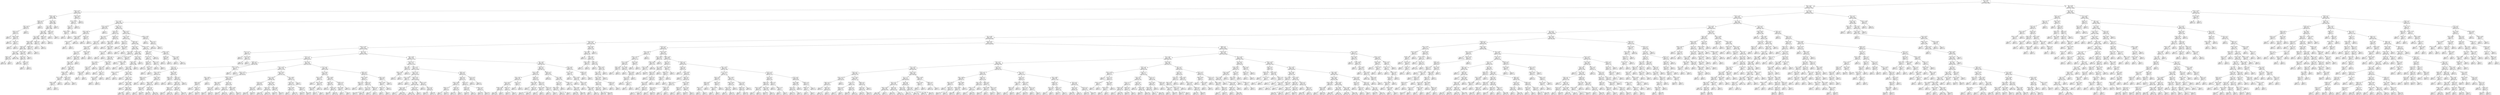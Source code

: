 digraph Tree {
node [shape=box] ;
0 [label="X[6] <= 0.098\ngini = 0.5\nsamples = 67836\nvalue = [33954, 33882]"] ;
1 [label="X[4] <= -0.197\ngini = 0.458\nsamples = 48766\nvalue = [31467, 17299]"] ;
0 -> 1 [labeldistance=2.5, labelangle=45, headlabel="True"] ;
2 [label="X[403] <= 0.001\ngini = 0.017\nsamples = 4013\nvalue = [34, 3979]"] ;
1 -> 2 ;
3 [label="X[348] <= -0.001\ngini = 0.008\nsamples = 3981\nvalue = [16, 3965]"] ;
2 -> 3 ;
4 [label="X[398] <= 0.0\ngini = 0.353\nsamples = 35\nvalue = [8, 27]"] ;
3 -> 4 ;
5 [label="X[601] <= 0.0\ngini = 0.298\nsamples = 33\nvalue = [6, 27]"] ;
4 -> 5 ;
6 [label="X[532] <= -0.0\ngini = 0.225\nsamples = 31\nvalue = [4, 27]"] ;
5 -> 6 ;
7 [label="gini = 0.0\nsamples = 2\nvalue = [2, 0]"] ;
6 -> 7 ;
8 [label="X[443] <= 0.005\ngini = 0.128\nsamples = 29\nvalue = [2, 27]"] ;
6 -> 8 ;
9 [label="gini = 0.0\nsamples = 25\nvalue = [0, 25]"] ;
8 -> 9 ;
10 [label="X[332] <= 0.0\ngini = 0.5\nsamples = 4\nvalue = [2, 2]"] ;
8 -> 10 ;
11 [label="gini = 0.0\nsamples = 2\nvalue = [0, 2]"] ;
10 -> 11 ;
12 [label="gini = 0.0\nsamples = 2\nvalue = [2, 0]"] ;
10 -> 12 ;
13 [label="gini = 0.0\nsamples = 2\nvalue = [2, 0]"] ;
5 -> 13 ;
14 [label="gini = 0.0\nsamples = 2\nvalue = [2, 0]"] ;
4 -> 14 ;
15 [label="X[48] <= 0.739\ngini = 0.004\nsamples = 3946\nvalue = [8, 3938]"] ;
3 -> 15 ;
16 [label="X[52] <= 0.693\ngini = 0.004\nsamples = 3945\nvalue = [7, 3938]"] ;
15 -> 16 ;
17 [label="X[14] <= 0.14\ngini = 0.003\nsamples = 3942\nvalue = [6, 3936]"] ;
16 -> 17 ;
18 [label="X[73] <= 0.031\ngini = 0.003\nsamples = 3935\nvalue = [5, 3930]"] ;
17 -> 18 ;
19 [label="X[423] <= 0.001\ngini = 0.002\nsamples = 3925\nvalue = [4, 3921]"] ;
18 -> 19 ;
20 [label="X[190] <= 0.0\ngini = 0.002\nsamples = 3913\nvalue = [3, 3910]"] ;
19 -> 20 ;
21 [label="X[15] <= -0.47\ngini = 0.001\nsamples = 3843\nvalue = [1, 3842]"] ;
20 -> 21 ;
22 [label="X[380] <= 0.0\ngini = 0.041\nsamples = 48\nvalue = [1, 47]"] ;
21 -> 22 ;
23 [label="gini = 0.0\nsamples = 46\nvalue = [0, 46]"] ;
22 -> 23 ;
24 [label="gini = 0.5\nsamples = 2\nvalue = [1, 1]"] ;
22 -> 24 ;
25 [label="gini = 0.0\nsamples = 3795\nvalue = [0, 3795]"] ;
21 -> 25 ;
26 [label="X[95] <= 0.004\ngini = 0.056\nsamples = 70\nvalue = [2, 68]"] ;
20 -> 26 ;
27 [label="X[341] <= 0.0\ngini = 0.029\nsamples = 68\nvalue = [1, 67]"] ;
26 -> 27 ;
28 [label="gini = 0.0\nsamples = 60\nvalue = [0, 60]"] ;
27 -> 28 ;
29 [label="X[287] <= -0.0\ngini = 0.219\nsamples = 8\nvalue = [1, 7]"] ;
27 -> 29 ;
30 [label="gini = 0.5\nsamples = 2\nvalue = [1, 1]"] ;
29 -> 30 ;
31 [label="gini = 0.0\nsamples = 6\nvalue = [0, 6]"] ;
29 -> 31 ;
32 [label="gini = 0.5\nsamples = 2\nvalue = [1, 1]"] ;
26 -> 32 ;
33 [label="X[468] <= -0.0\ngini = 0.153\nsamples = 12\nvalue = [1, 11]"] ;
19 -> 33 ;
34 [label="gini = 0.0\nsamples = 1\nvalue = [1, 0]"] ;
33 -> 34 ;
35 [label="gini = 0.0\nsamples = 11\nvalue = [0, 11]"] ;
33 -> 35 ;
36 [label="X[500] <= 0.0\ngini = 0.18\nsamples = 10\nvalue = [1, 9]"] ;
18 -> 36 ;
37 [label="gini = 0.0\nsamples = 1\nvalue = [1, 0]"] ;
36 -> 37 ;
38 [label="gini = 0.0\nsamples = 9\nvalue = [0, 9]"] ;
36 -> 38 ;
39 [label="X[498] <= 0.0\ngini = 0.245\nsamples = 7\nvalue = [1, 6]"] ;
17 -> 39 ;
40 [label="gini = 0.0\nsamples = 1\nvalue = [1, 0]"] ;
39 -> 40 ;
41 [label="gini = 0.0\nsamples = 6\nvalue = [0, 6]"] ;
39 -> 41 ;
42 [label="X[639] <= -0.0\ngini = 0.444\nsamples = 3\nvalue = [1, 2]"] ;
16 -> 42 ;
43 [label="gini = 0.0\nsamples = 2\nvalue = [0, 2]"] ;
42 -> 43 ;
44 [label="gini = 0.0\nsamples = 1\nvalue = [1, 0]"] ;
42 -> 44 ;
45 [label="gini = 0.0\nsamples = 1\nvalue = [1, 0]"] ;
15 -> 45 ;
46 [label="X[199] <= -0.005\ngini = 0.492\nsamples = 32\nvalue = [18, 14]"] ;
2 -> 46 ;
47 [label="X[273] <= -0.005\ngini = 0.34\nsamples = 23\nvalue = [18, 5]"] ;
46 -> 47 ;
48 [label="X[42] <= 0.01\ngini = 0.5\nsamples = 10\nvalue = [5, 5]"] ;
47 -> 48 ;
49 [label="X[250] <= -0.002\ngini = 0.278\nsamples = 6\nvalue = [1, 5]"] ;
48 -> 49 ;
50 [label="gini = 0.0\nsamples = 5\nvalue = [0, 5]"] ;
49 -> 50 ;
51 [label="gini = 0.0\nsamples = 1\nvalue = [1, 0]"] ;
49 -> 51 ;
52 [label="gini = 0.0\nsamples = 4\nvalue = [4, 0]"] ;
48 -> 52 ;
53 [label="gini = 0.0\nsamples = 13\nvalue = [13, 0]"] ;
47 -> 53 ;
54 [label="gini = 0.0\nsamples = 9\nvalue = [0, 9]"] ;
46 -> 54 ;
55 [label="X[1] <= 0.503\ngini = 0.418\nsamples = 44753\nvalue = [31433, 13320]"] ;
1 -> 55 ;
56 [label="X[243] <= -0.007\ngini = 0.364\nsamples = 41124\nvalue = [31287, 9837]"] ;
55 -> 56 ;
57 [label="X[11] <= -0.027\ngini = 0.323\nsamples = 2643\nvalue = [535, 2108]"] ;
56 -> 57 ;
58 [label="X[234] <= 0.189\ngini = 0.049\nsamples = 238\nvalue = [232, 6]"] ;
57 -> 58 ;
59 [label="X[507] <= 0.027\ngini = 0.033\nsamples = 236\nvalue = [232, 4]"] ;
58 -> 59 ;
60 [label="X[752] <= -0.003\ngini = 0.009\nsamples = 231\nvalue = [230, 1]"] ;
59 -> 60 ;
61 [label="X[142] <= 0.001\ngini = 0.5\nsamples = 2\nvalue = [1, 1]"] ;
60 -> 61 ;
62 [label="gini = 0.0\nsamples = 1\nvalue = [1, 0]"] ;
61 -> 62 ;
63 [label="gini = 0.0\nsamples = 1\nvalue = [0, 1]"] ;
61 -> 63 ;
64 [label="gini = 0.0\nsamples = 229\nvalue = [229, 0]"] ;
60 -> 64 ;
65 [label="X[530] <= 0.0\ngini = 0.48\nsamples = 5\nvalue = [2, 3]"] ;
59 -> 65 ;
66 [label="gini = 0.0\nsamples = 3\nvalue = [0, 3]"] ;
65 -> 66 ;
67 [label="gini = 0.0\nsamples = 2\nvalue = [2, 0]"] ;
65 -> 67 ;
68 [label="gini = 0.0\nsamples = 2\nvalue = [0, 2]"] ;
58 -> 68 ;
69 [label="X[262] <= -0.012\ngini = 0.22\nsamples = 2405\nvalue = [303, 2102]"] ;
57 -> 69 ;
70 [label="X[734] <= 0.0\ngini = 0.401\nsamples = 173\nvalue = [125, 48]"] ;
69 -> 70 ;
71 [label="X[4] <= 0.765\ngini = 0.193\nsamples = 129\nvalue = [115, 14]"] ;
70 -> 71 ;
72 [label="X[715] <= 0.0\ngini = 0.159\nsamples = 126\nvalue = [115, 11]"] ;
71 -> 72 ;
73 [label="X[175] <= 0.027\ngini = 0.135\nsamples = 124\nvalue = [115, 9]"] ;
72 -> 73 ;
74 [label="X[5] <= -0.212\ngini = 0.109\nsamples = 121\nvalue = [114, 7]"] ;
73 -> 74 ;
75 [label="gini = 0.0\nsamples = 1\nvalue = [0, 1]"] ;
74 -> 75 ;
76 [label="X[188] <= 0.043\ngini = 0.095\nsamples = 120\nvalue = [114, 6]"] ;
74 -> 76 ;
77 [label="X[6] <= -0.442\ngini = 0.081\nsamples = 119\nvalue = [114, 5]"] ;
76 -> 77 ;
78 [label="gini = 0.0\nsamples = 1\nvalue = [0, 1]"] ;
77 -> 78 ;
79 [label="X[167] <= 0.029\ngini = 0.065\nsamples = 118\nvalue = [114, 4]"] ;
77 -> 79 ;
80 [label="X[248] <= -0.009\ngini = 0.05\nsamples = 117\nvalue = [114, 3]"] ;
79 -> 80 ;
81 [label="X[211] <= -0.002\ngini = 0.408\nsamples = 7\nvalue = [5, 2]"] ;
80 -> 81 ;
82 [label="X[206] <= 0.003\ngini = 0.444\nsamples = 3\nvalue = [1, 2]"] ;
81 -> 82 ;
83 [label="gini = 0.0\nsamples = 2\nvalue = [0, 2]"] ;
82 -> 83 ;
84 [label="gini = 0.0\nsamples = 1\nvalue = [1, 0]"] ;
82 -> 84 ;
85 [label="gini = 0.0\nsamples = 4\nvalue = [4, 0]"] ;
81 -> 85 ;
86 [label="X[334] <= 0.141\ngini = 0.018\nsamples = 110\nvalue = [109, 1]"] ;
80 -> 86 ;
87 [label="gini = 0.0\nsamples = 108\nvalue = [108, 0]"] ;
86 -> 87 ;
88 [label="gini = 0.5\nsamples = 2\nvalue = [1, 1]"] ;
86 -> 88 ;
89 [label="gini = 0.0\nsamples = 1\nvalue = [0, 1]"] ;
79 -> 89 ;
90 [label="gini = 0.0\nsamples = 1\nvalue = [0, 1]"] ;
76 -> 90 ;
91 [label="X[285] <= -0.005\ngini = 0.444\nsamples = 3\nvalue = [1, 2]"] ;
73 -> 91 ;
92 [label="gini = 0.0\nsamples = 2\nvalue = [0, 2]"] ;
91 -> 92 ;
93 [label="gini = 0.0\nsamples = 1\nvalue = [1, 0]"] ;
91 -> 93 ;
94 [label="gini = 0.0\nsamples = 2\nvalue = [0, 2]"] ;
72 -> 94 ;
95 [label="gini = 0.0\nsamples = 3\nvalue = [0, 3]"] ;
71 -> 95 ;
96 [label="X[1083] <= 0.0\ngini = 0.351\nsamples = 44\nvalue = [10, 34]"] ;
70 -> 96 ;
97 [label="X[91] <= 0.005\ngini = 0.188\nsamples = 38\nvalue = [4, 34]"] ;
96 -> 97 ;
98 [label="gini = 0.0\nsamples = 27\nvalue = [0, 27]"] ;
97 -> 98 ;
99 [label="X[52] <= 0.003\ngini = 0.463\nsamples = 11\nvalue = [4, 7]"] ;
97 -> 99 ;
100 [label="X[117] <= -0.016\ngini = 0.32\nsamples = 5\nvalue = [4, 1]"] ;
99 -> 100 ;
101 [label="gini = 0.0\nsamples = 4\nvalue = [4, 0]"] ;
100 -> 101 ;
102 [label="gini = 0.0\nsamples = 1\nvalue = [0, 1]"] ;
100 -> 102 ;
103 [label="gini = 0.0\nsamples = 6\nvalue = [0, 6]"] ;
99 -> 103 ;
104 [label="gini = 0.0\nsamples = 6\nvalue = [6, 0]"] ;
96 -> 104 ;
105 [label="X[262] <= 0.123\ngini = 0.147\nsamples = 2232\nvalue = [178, 2054]"] ;
69 -> 105 ;
106 [label="X[147] <= -0.087\ngini = 0.112\nsamples = 2177\nvalue = [130, 2047]"] ;
105 -> 106 ;
107 [label="X[311] <= -0.0\ngini = 0.111\nsamples = 34\nvalue = [32, 2]"] ;
106 -> 107 ;
108 [label="gini = 0.0\nsamples = 31\nvalue = [31, 0]"] ;
107 -> 108 ;
109 [label="X[66] <= -0.006\ngini = 0.444\nsamples = 3\nvalue = [1, 2]"] ;
107 -> 109 ;
110 [label="gini = 0.0\nsamples = 1\nvalue = [1, 0]"] ;
109 -> 110 ;
111 [label="gini = 0.0\nsamples = 2\nvalue = [0, 2]"] ;
109 -> 111 ;
112 [label="X[538] <= 0.0\ngini = 0.087\nsamples = 2143\nvalue = [98, 2045]"] ;
106 -> 112 ;
113 [label="X[221] <= -0.07\ngini = 0.045\nsamples = 2044\nvalue = [47, 1997]"] ;
112 -> 113 ;
114 [label="X[23] <= 0.071\ngini = 0.493\nsamples = 50\nvalue = [22, 28]"] ;
113 -> 114 ;
115 [label="X[536] <= 0.0\ngini = 0.388\nsamples = 38\nvalue = [10, 28]"] ;
114 -> 115 ;
116 [label="X[2] <= -0.681\ngini = 0.153\nsamples = 24\nvalue = [2, 22]"] ;
115 -> 116 ;
117 [label="X[720] <= 0.0\ngini = 0.48\nsamples = 5\nvalue = [2, 3]"] ;
116 -> 117 ;
118 [label="X[250] <= 0.001\ngini = 0.444\nsamples = 3\nvalue = [2, 1]"] ;
117 -> 118 ;
119 [label="gini = 0.5\nsamples = 2\nvalue = [1, 1]"] ;
118 -> 119 ;
120 [label="gini = 0.0\nsamples = 1\nvalue = [1, 0]"] ;
118 -> 120 ;
121 [label="gini = 0.0\nsamples = 2\nvalue = [0, 2]"] ;
117 -> 121 ;
122 [label="gini = 0.0\nsamples = 19\nvalue = [0, 19]"] ;
116 -> 122 ;
123 [label="X[248] <= 0.001\ngini = 0.49\nsamples = 14\nvalue = [8, 6]"] ;
115 -> 123 ;
124 [label="X[769] <= 0.0\ngini = 0.48\nsamples = 10\nvalue = [4, 6]"] ;
123 -> 124 ;
125 [label="gini = 0.0\nsamples = 2\nvalue = [0, 2]"] ;
124 -> 125 ;
126 [label="X[501] <= 0.0\ngini = 0.5\nsamples = 8\nvalue = [4, 4]"] ;
124 -> 126 ;
127 [label="X[175] <= -0.041\ngini = 0.444\nsamples = 6\nvalue = [2, 4]"] ;
126 -> 127 ;
128 [label="gini = 0.5\nsamples = 4\nvalue = [2, 2]"] ;
127 -> 128 ;
129 [label="gini = 0.0\nsamples = 2\nvalue = [0, 2]"] ;
127 -> 129 ;
130 [label="gini = 0.0\nsamples = 2\nvalue = [2, 0]"] ;
126 -> 130 ;
131 [label="gini = 0.0\nsamples = 4\nvalue = [4, 0]"] ;
123 -> 131 ;
132 [label="gini = 0.0\nsamples = 12\nvalue = [12, 0]"] ;
114 -> 132 ;
133 [label="X[179] <= -0.094\ngini = 0.025\nsamples = 1994\nvalue = [25, 1969]"] ;
113 -> 133 ;
134 [label="X[1070] <= 0.0\ngini = 0.444\nsamples = 9\nvalue = [6, 3]"] ;
133 -> 134 ;
135 [label="gini = 0.0\nsamples = 5\nvalue = [5, 0]"] ;
134 -> 135 ;
136 [label="X[298] <= -0.008\ngini = 0.375\nsamples = 4\nvalue = [1, 3]"] ;
134 -> 136 ;
137 [label="gini = 0.0\nsamples = 1\nvalue = [1, 0]"] ;
136 -> 137 ;
138 [label="gini = 0.0\nsamples = 3\nvalue = [0, 3]"] ;
136 -> 138 ;
139 [label="X[187] <= 0.252\ngini = 0.019\nsamples = 1985\nvalue = [19, 1966]"] ;
133 -> 139 ;
140 [label="X[246] <= 0.13\ngini = 0.016\nsamples = 1982\nvalue = [16, 1966]"] ;
139 -> 140 ;
141 [label="X[534] <= -0.007\ngini = 0.014\nsamples = 1980\nvalue = [14, 1966]"] ;
140 -> 141 ;
142 [label="X[405] <= -0.003\ngini = 0.5\nsamples = 6\nvalue = [3, 3]"] ;
141 -> 142 ;
143 [label="gini = 0.0\nsamples = 3\nvalue = [0, 3]"] ;
142 -> 143 ;
144 [label="gini = 0.0\nsamples = 3\nvalue = [3, 0]"] ;
142 -> 144 ;
145 [label="X[155] <= -0.088\ngini = 0.011\nsamples = 1974\nvalue = [11, 1963]"] ;
141 -> 145 ;
146 [label="gini = 0.0\nsamples = 1\nvalue = [1, 0]"] ;
145 -> 146 ;
147 [label="X[760] <= -0.034\ngini = 0.01\nsamples = 1973\nvalue = [10, 1963]"] ;
145 -> 147 ;
148 [label="gini = 0.0\nsamples = 1\nvalue = [1, 0]"] ;
147 -> 148 ;
149 [label="X[121] <= -0.082\ngini = 0.009\nsamples = 1972\nvalue = [9, 1963]"] ;
147 -> 149 ;
150 [label="gini = 0.0\nsamples = 1\nvalue = [1, 0]"] ;
149 -> 150 ;
151 [label="X[309] <= 0.176\ngini = 0.008\nsamples = 1971\nvalue = [8, 1963]"] ;
149 -> 151 ;
152 [label="gini = 0.007\nsamples = 1970\nvalue = [7, 1963]"] ;
151 -> 152 ;
153 [label="gini = 0.0\nsamples = 1\nvalue = [1, 0]"] ;
151 -> 153 ;
154 [label="gini = 0.0\nsamples = 2\nvalue = [2, 0]"] ;
140 -> 154 ;
155 [label="gini = 0.0\nsamples = 3\nvalue = [3, 0]"] ;
139 -> 155 ;
156 [label="X[370] <= -0.001\ngini = 0.5\nsamples = 99\nvalue = [51, 48]"] ;
112 -> 156 ;
157 [label="X[208] <= 0.014\ngini = 0.332\nsamples = 57\nvalue = [45, 12]"] ;
156 -> 157 ;
158 [label="X[147] <= -0.007\ngini = 0.5\nsamples = 24\nvalue = [12, 12]"] ;
157 -> 158 ;
159 [label="X[530] <= 0.0\ngini = 0.337\nsamples = 14\nvalue = [11, 3]"] ;
158 -> 159 ;
160 [label="gini = 0.0\nsamples = 10\nvalue = [10, 0]"] ;
159 -> 160 ;
161 [label="X[617] <= -0.0\ngini = 0.375\nsamples = 4\nvalue = [1, 3]"] ;
159 -> 161 ;
162 [label="gini = 0.0\nsamples = 1\nvalue = [1, 0]"] ;
161 -> 162 ;
163 [label="gini = 0.0\nsamples = 3\nvalue = [0, 3]"] ;
161 -> 163 ;
164 [label="X[28] <= 0.191\ngini = 0.18\nsamples = 10\nvalue = [1, 9]"] ;
158 -> 164 ;
165 [label="gini = 0.0\nsamples = 9\nvalue = [0, 9]"] ;
164 -> 165 ;
166 [label="gini = 0.0\nsamples = 1\nvalue = [1, 0]"] ;
164 -> 166 ;
167 [label="gini = 0.0\nsamples = 33\nvalue = [33, 0]"] ;
157 -> 167 ;
168 [label="X[308] <= -0.001\ngini = 0.245\nsamples = 42\nvalue = [6, 36]"] ;
156 -> 168 ;
169 [label="X[528] <= 0.0\ngini = 0.408\nsamples = 7\nvalue = [5, 2]"] ;
168 -> 169 ;
170 [label="gini = 0.0\nsamples = 5\nvalue = [5, 0]"] ;
169 -> 170 ;
171 [label="gini = 0.0\nsamples = 2\nvalue = [0, 2]"] ;
169 -> 171 ;
172 [label="X[67] <= -0.078\ngini = 0.056\nsamples = 35\nvalue = [1, 34]"] ;
168 -> 172 ;
173 [label="gini = 0.0\nsamples = 1\nvalue = [1, 0]"] ;
172 -> 173 ;
174 [label="gini = 0.0\nsamples = 34\nvalue = [0, 34]"] ;
172 -> 174 ;
175 [label="X[63] <= -0.091\ngini = 0.222\nsamples = 55\nvalue = [48, 7]"] ;
105 -> 175 ;
176 [label="gini = 0.0\nsamples = 6\nvalue = [0, 6]"] ;
175 -> 176 ;
177 [label="X[37] <= 0.171\ngini = 0.04\nsamples = 49\nvalue = [48, 1]"] ;
175 -> 177 ;
178 [label="gini = 0.0\nsamples = 48\nvalue = [48, 0]"] ;
177 -> 178 ;
179 [label="gini = 0.0\nsamples = 1\nvalue = [0, 1]"] ;
177 -> 179 ;
180 [label="X[12] <= 0.313\ngini = 0.321\nsamples = 38481\nvalue = [30752, 7729]"] ;
56 -> 180 ;
181 [label="X[274] <= 0.001\ngini = 0.287\nsamples = 36771\nvalue = [30384, 6387]"] ;
180 -> 181 ;
182 [label="X[2] <= 0.719\ngini = 0.265\nsamples = 35906\nvalue = [30253, 5653]"] ;
181 -> 182 ;
183 [label="X[21] <= 0.008\ngini = 0.244\nsamples = 34114\nvalue = [29269, 4845]"] ;
182 -> 183 ;
184 [label="X[118] <= 0.178\ngini = 0.168\nsamples = 19158\nvalue = [17389, 1769]"] ;
183 -> 184 ;
185 [label="X[197] <= -0.033\ngini = 0.16\nsamples = 19003\nvalue = [17334, 1669]"] ;
184 -> 185 ;
186 [label="X[212] <= -0.12\ngini = 0.222\nsamples = 55\nvalue = [7, 48]"] ;
185 -> 186 ;
187 [label="gini = 0.0\nsamples = 6\nvalue = [6, 0]"] ;
186 -> 187 ;
188 [label="X[176] <= 0.044\ngini = 0.04\nsamples = 49\nvalue = [1, 48]"] ;
186 -> 188 ;
189 [label="gini = 0.0\nsamples = 48\nvalue = [0, 48]"] ;
188 -> 189 ;
190 [label="gini = 0.0\nsamples = 1\nvalue = [1, 0]"] ;
188 -> 190 ;
191 [label="X[9] <= -0.29\ngini = 0.156\nsamples = 18948\nvalue = [17327, 1621]"] ;
185 -> 191 ;
192 [label="X[773] <= -0.0\ngini = 0.291\nsamples = 2557\nvalue = [2106, 451]"] ;
191 -> 192 ;
193 [label="X[398] <= 0.0\ngini = 0.168\nsamples = 963\nvalue = [874, 89]"] ;
192 -> 193 ;
194 [label="X[370] <= 0.0\ngini = 0.162\nsamples = 958\nvalue = [873, 85]"] ;
193 -> 194 ;
195 [label="X[24] <= -0.093\ngini = 0.117\nsamples = 721\nvalue = [676, 45]"] ;
194 -> 195 ;
196 [label="X[454] <= -0.0\ngini = 0.444\nsamples = 6\nvalue = [2, 4]"] ;
195 -> 196 ;
197 [label="gini = 0.0\nsamples = 2\nvalue = [2, 0]"] ;
196 -> 197 ;
198 [label="gini = 0.0\nsamples = 4\nvalue = [0, 4]"] ;
196 -> 198 ;
199 [label="X[532] <= 0.001\ngini = 0.108\nsamples = 715\nvalue = [674, 41]"] ;
195 -> 199 ;
200 [label="X[66] <= -0.162\ngini = 0.103\nsamples = 713\nvalue = [674, 39]"] ;
199 -> 200 ;
201 [label="X[745] <= -0.0\ngini = 0.486\nsamples = 12\nvalue = [7, 5]"] ;
200 -> 201 ;
202 [label="gini = 0.0\nsamples = 5\nvalue = [5, 0]"] ;
201 -> 202 ;
203 [label="gini = 0.408\nsamples = 7\nvalue = [2, 5]"] ;
201 -> 203 ;
204 [label="X[769] <= -0.0\ngini = 0.092\nsamples = 701\nvalue = [667, 34]"] ;
200 -> 204 ;
205 [label="gini = 0.367\nsamples = 33\nvalue = [25, 8]"] ;
204 -> 205 ;
206 [label="gini = 0.075\nsamples = 668\nvalue = [642, 26]"] ;
204 -> 206 ;
207 [label="gini = 0.0\nsamples = 2\nvalue = [0, 2]"] ;
199 -> 207 ;
208 [label="X[82] <= -0.042\ngini = 0.281\nsamples = 237\nvalue = [197, 40]"] ;
194 -> 208 ;
209 [label="X[636] <= -0.0\ngini = 0.444\nsamples = 6\nvalue = [2, 4]"] ;
208 -> 209 ;
210 [label="gini = 0.0\nsamples = 4\nvalue = [0, 4]"] ;
209 -> 210 ;
211 [label="gini = 0.0\nsamples = 2\nvalue = [2, 0]"] ;
209 -> 211 ;
212 [label="X[356] <= 0.0\ngini = 0.263\nsamples = 231\nvalue = [195, 36]"] ;
208 -> 212 ;
213 [label="X[238] <= 0.0\ngini = 0.248\nsamples = 228\nvalue = [195, 33]"] ;
212 -> 213 ;
214 [label="X[481] <= -0.0\ngini = 0.157\nsamples = 151\nvalue = [138, 13]"] ;
213 -> 214 ;
215 [label="gini = 0.48\nsamples = 5\nvalue = [2, 3]"] ;
214 -> 215 ;
216 [label="gini = 0.128\nsamples = 146\nvalue = [136, 10]"] ;
214 -> 216 ;
217 [label="X[238] <= 0.0\ngini = 0.385\nsamples = 77\nvalue = [57, 20]"] ;
213 -> 217 ;
218 [label="gini = 0.0\nsamples = 4\nvalue = [0, 4]"] ;
217 -> 218 ;
219 [label="gini = 0.342\nsamples = 73\nvalue = [57, 16]"] ;
217 -> 219 ;
220 [label="gini = 0.0\nsamples = 3\nvalue = [0, 3]"] ;
212 -> 220 ;
221 [label="X[32] <= -0.166\ngini = 0.32\nsamples = 5\nvalue = [1, 4]"] ;
193 -> 221 ;
222 [label="gini = 0.0\nsamples = 1\nvalue = [1, 0]"] ;
221 -> 222 ;
223 [label="gini = 0.0\nsamples = 4\nvalue = [0, 4]"] ;
221 -> 223 ;
224 [label="X[53] <= 0.011\ngini = 0.351\nsamples = 1594\nvalue = [1232, 362]"] ;
192 -> 224 ;
225 [label="X[162] <= -0.004\ngini = 0.318\nsamples = 1390\nvalue = [1114, 276]"] ;
224 -> 225 ;
226 [label="X[349] <= -0.001\ngini = 0.21\nsamples = 419\nvalue = [369, 50]"] ;
225 -> 226 ;
227 [label="X[30] <= -0.024\ngini = 0.486\nsamples = 12\nvalue = [5, 7]"] ;
226 -> 227 ;
228 [label="X[639] <= 0.0\ngini = 0.346\nsamples = 9\nvalue = [2, 7]"] ;
227 -> 228 ;
229 [label="gini = 0.0\nsamples = 5\nvalue = [0, 5]"] ;
228 -> 229 ;
230 [label="X[254] <= -0.0\ngini = 0.5\nsamples = 4\nvalue = [2, 2]"] ;
228 -> 230 ;
231 [label="gini = 0.0\nsamples = 1\nvalue = [1, 0]"] ;
230 -> 231 ;
232 [label="gini = 0.444\nsamples = 3\nvalue = [1, 2]"] ;
230 -> 232 ;
233 [label="gini = 0.0\nsamples = 3\nvalue = [3, 0]"] ;
227 -> 233 ;
234 [label="X[309] <= -0.002\ngini = 0.189\nsamples = 407\nvalue = [364, 43]"] ;
226 -> 234 ;
235 [label="X[69] <= 0.015\ngini = 0.362\nsamples = 59\nvalue = [45, 14]"] ;
234 -> 235 ;
236 [label="X[775] <= -0.0\ngini = 0.298\nsamples = 55\nvalue = [45, 10]"] ;
235 -> 236 ;
237 [label="gini = 0.375\nsamples = 4\nvalue = [1, 3]"] ;
236 -> 237 ;
238 [label="gini = 0.237\nsamples = 51\nvalue = [44, 7]"] ;
236 -> 238 ;
239 [label="gini = 0.0\nsamples = 4\nvalue = [0, 4]"] ;
235 -> 239 ;
240 [label="X[374] <= 0.0\ngini = 0.153\nsamples = 348\nvalue = [319, 29]"] ;
234 -> 240 ;
241 [label="X[729] <= -0.0\ngini = 0.13\nsamples = 330\nvalue = [307, 23]"] ;
240 -> 241 ;
242 [label="gini = 0.48\nsamples = 5\nvalue = [2, 3]"] ;
241 -> 242 ;
243 [label="gini = 0.116\nsamples = 325\nvalue = [305, 20]"] ;
241 -> 243 ;
244 [label="X[396] <= -0.002\ngini = 0.444\nsamples = 18\nvalue = [12, 6]"] ;
240 -> 244 ;
245 [label="gini = 0.0\nsamples = 10\nvalue = [10, 0]"] ;
244 -> 245 ;
246 [label="gini = 0.375\nsamples = 8\nvalue = [2, 6]"] ;
244 -> 246 ;
247 [label="X[164] <= 0.001\ngini = 0.357\nsamples = 971\nvalue = [745, 226]"] ;
225 -> 247 ;
248 [label="X[115] <= -0.011\ngini = 0.383\nsamples = 799\nvalue = [593, 206]"] ;
247 -> 248 ;
249 [label="X[718] <= 0.0\ngini = 0.482\nsamples = 99\nvalue = [59, 40]"] ;
248 -> 249 ;
250 [label="X[621] <= 0.0\ngini = 0.467\nsamples = 94\nvalue = [59, 35]"] ;
249 -> 250 ;
251 [label="gini = 0.442\nsamples = 85\nvalue = [57, 28]"] ;
250 -> 251 ;
252 [label="gini = 0.346\nsamples = 9\nvalue = [2, 7]"] ;
250 -> 252 ;
253 [label="gini = 0.0\nsamples = 5\nvalue = [0, 5]"] ;
249 -> 253 ;
254 [label="X[115] <= 0.016\ngini = 0.362\nsamples = 700\nvalue = [534, 166]"] ;
248 -> 254 ;
255 [label="X[320] <= -0.0\ngini = 0.352\nsamples = 681\nvalue = [526, 155]"] ;
254 -> 255 ;
256 [label="gini = 0.412\nsamples = 303\nvalue = [215, 88]"] ;
255 -> 256 ;
257 [label="gini = 0.292\nsamples = 378\nvalue = [311, 67]"] ;
255 -> 257 ;
258 [label="X[226] <= -0.0\ngini = 0.488\nsamples = 19\nvalue = [8, 11]"] ;
254 -> 258 ;
259 [label="gini = 0.463\nsamples = 11\nvalue = [7, 4]"] ;
258 -> 259 ;
260 [label="gini = 0.219\nsamples = 8\nvalue = [1, 7]"] ;
258 -> 260 ;
261 [label="X[78] <= 0.002\ngini = 0.206\nsamples = 172\nvalue = [152, 20]"] ;
247 -> 261 ;
262 [label="X[732] <= 0.0\ngini = 0.189\nsamples = 170\nvalue = [152, 18]"] ;
261 -> 262 ;
263 [label="X[18] <= -0.495\ngini = 0.145\nsamples = 153\nvalue = [141, 12]"] ;
262 -> 263 ;
264 [label="gini = 0.0\nsamples = 1\nvalue = [0, 1]"] ;
263 -> 264 ;
265 [label="gini = 0.134\nsamples = 152\nvalue = [141, 11]"] ;
263 -> 265 ;
266 [label="X[548] <= -0.0\ngini = 0.457\nsamples = 17\nvalue = [11, 6]"] ;
262 -> 266 ;
267 [label="gini = 0.198\nsamples = 9\nvalue = [8, 1]"] ;
266 -> 267 ;
268 [label="gini = 0.469\nsamples = 8\nvalue = [3, 5]"] ;
266 -> 268 ;
269 [label="gini = 0.0\nsamples = 2\nvalue = [0, 2]"] ;
261 -> 269 ;
270 [label="X[127] <= 0.0\ngini = 0.488\nsamples = 204\nvalue = [118, 86]"] ;
224 -> 270 ;
271 [label="X[37] <= -0.014\ngini = 0.494\nsamples = 121\nvalue = [54, 67]"] ;
270 -> 271 ;
272 [label="X[332] <= -0.011\ngini = 0.227\nsamples = 23\nvalue = [3, 20]"] ;
271 -> 272 ;
273 [label="gini = 0.0\nsamples = 1\nvalue = [1, 0]"] ;
272 -> 273 ;
274 [label="X[337] <= -0.002\ngini = 0.165\nsamples = 22\nvalue = [2, 20]"] ;
272 -> 274 ;
275 [label="X[207] <= 0.008\ngini = 0.444\nsamples = 6\nvalue = [2, 4]"] ;
274 -> 275 ;
276 [label="gini = 0.32\nsamples = 5\nvalue = [1, 4]"] ;
275 -> 276 ;
277 [label="gini = 0.0\nsamples = 1\nvalue = [1, 0]"] ;
275 -> 277 ;
278 [label="gini = 0.0\nsamples = 16\nvalue = [0, 16]"] ;
274 -> 278 ;
279 [label="X[311] <= 0.002\ngini = 0.499\nsamples = 98\nvalue = [51, 47]"] ;
271 -> 279 ;
280 [label="X[284] <= -0.0\ngini = 0.495\nsamples = 82\nvalue = [37, 45]"] ;
279 -> 280 ;
281 [label="gini = 0.0\nsamples = 6\nvalue = [6, 0]"] ;
280 -> 281 ;
282 [label="X[1076] <= -0.0\ngini = 0.483\nsamples = 76\nvalue = [31, 45]"] ;
280 -> 282 ;
283 [label="gini = 0.219\nsamples = 8\nvalue = [7, 1]"] ;
282 -> 283 ;
284 [label="gini = 0.457\nsamples = 68\nvalue = [24, 44]"] ;
282 -> 284 ;
285 [label="X[1094] <= -0.0\ngini = 0.219\nsamples = 16\nvalue = [14, 2]"] ;
279 -> 285 ;
286 [label="X[76] <= 0.062\ngini = 0.444\nsamples = 3\nvalue = [1, 2]"] ;
285 -> 286 ;
287 [label="gini = 0.0\nsamples = 1\nvalue = [0, 1]"] ;
286 -> 287 ;
288 [label="gini = 0.5\nsamples = 2\nvalue = [1, 1]"] ;
286 -> 288 ;
289 [label="gini = 0.0\nsamples = 13\nvalue = [13, 0]"] ;
285 -> 289 ;
290 [label="X[420] <= 0.0\ngini = 0.353\nsamples = 83\nvalue = [64, 19]"] ;
270 -> 290 ;
291 [label="X[185] <= -0.002\ngini = 0.281\nsamples = 71\nvalue = [59, 12]"] ;
290 -> 291 ;
292 [label="X[427] <= -0.0\ngini = 0.444\nsamples = 6\nvalue = [2, 4]"] ;
291 -> 292 ;
293 [label="gini = 0.0\nsamples = 2\nvalue = [2, 0]"] ;
292 -> 293 ;
294 [label="gini = 0.0\nsamples = 4\nvalue = [0, 4]"] ;
292 -> 294 ;
295 [label="X[1083] <= 0.0\ngini = 0.216\nsamples = 65\nvalue = [57, 8]"] ;
291 -> 295 ;
296 [label="X[7] <= -0.174\ngini = 0.158\nsamples = 58\nvalue = [53, 5]"] ;
295 -> 296 ;
297 [label="gini = 0.444\nsamples = 6\nvalue = [4, 2]"] ;
296 -> 297 ;
298 [label="gini = 0.109\nsamples = 52\nvalue = [49, 3]"] ;
296 -> 298 ;
299 [label="X[1085] <= -0.0\ngini = 0.49\nsamples = 7\nvalue = [4, 3]"] ;
295 -> 299 ;
300 [label="gini = 0.0\nsamples = 4\nvalue = [4, 0]"] ;
299 -> 300 ;
301 [label="gini = 0.0\nsamples = 3\nvalue = [0, 3]"] ;
299 -> 301 ;
302 [label="X[261] <= -0.0\ngini = 0.486\nsamples = 12\nvalue = [5, 7]"] ;
290 -> 302 ;
303 [label="X[164] <= -0.003\ngini = 0.219\nsamples = 8\nvalue = [1, 7]"] ;
302 -> 303 ;
304 [label="X[622] <= 0.0\ngini = 0.5\nsamples = 2\nvalue = [1, 1]"] ;
303 -> 304 ;
305 [label="gini = 0.0\nsamples = 1\nvalue = [0, 1]"] ;
304 -> 305 ;
306 [label="gini = 0.0\nsamples = 1\nvalue = [1, 0]"] ;
304 -> 306 ;
307 [label="gini = 0.0\nsamples = 6\nvalue = [0, 6]"] ;
303 -> 307 ;
308 [label="gini = 0.0\nsamples = 4\nvalue = [4, 0]"] ;
302 -> 308 ;
309 [label="X[36] <= 0.644\ngini = 0.133\nsamples = 16391\nvalue = [15221, 1170]"] ;
191 -> 309 ;
310 [label="X[260] <= -0.015\ngini = 0.12\nsamples = 15734\nvalue = [14722, 1012]"] ;
309 -> 310 ;
311 [label="X[8] <= -0.06\ngini = 0.291\nsamples = 34\nvalue = [6, 28]"] ;
310 -> 311 ;
312 [label="X[381] <= 0.015\ngini = 0.245\nsamples = 7\nvalue = [6, 1]"] ;
311 -> 312 ;
313 [label="gini = 0.0\nsamples = 6\nvalue = [6, 0]"] ;
312 -> 313 ;
314 [label="gini = 0.0\nsamples = 1\nvalue = [0, 1]"] ;
312 -> 314 ;
315 [label="gini = 0.0\nsamples = 27\nvalue = [0, 27]"] ;
311 -> 315 ;
316 [label="X[454] <= 0.001\ngini = 0.117\nsamples = 15700\nvalue = [14716, 984]"] ;
310 -> 316 ;
317 [label="X[203] <= -0.185\ngini = 0.112\nsamples = 15479\nvalue = [14557, 922]"] ;
316 -> 317 ;
318 [label="X[411] <= 0.001\ngini = 0.18\nsamples = 10\nvalue = [1, 9]"] ;
317 -> 318 ;
319 [label="gini = 0.0\nsamples = 9\nvalue = [0, 9]"] ;
318 -> 319 ;
320 [label="gini = 0.0\nsamples = 1\nvalue = [1, 0]"] ;
318 -> 320 ;
321 [label="X[188] <= 0.043\ngini = 0.111\nsamples = 15469\nvalue = [14556, 913]"] ;
317 -> 321 ;
322 [label="X[2] <= 0.699\ngini = 0.109\nsamples = 15372\nvalue = [14487, 885]"] ;
321 -> 322 ;
323 [label="X[115] <= -0.33\ngini = 0.093\nsamples = 12715\nvalue = [12090, 625]"] ;
322 -> 323 ;
324 [label="gini = 0.0\nsamples = 5\nvalue = [0, 5]"] ;
323 -> 324 ;
325 [label="gini = 0.093\nsamples = 12710\nvalue = [12090, 620]"] ;
323 -> 325 ;
326 [label="X[178] <= 0.376\ngini = 0.177\nsamples = 2657\nvalue = [2397, 260]"] ;
322 -> 326 ;
327 [label="gini = 0.174\nsamples = 2653\nvalue = [2397, 256]"] ;
326 -> 327 ;
328 [label="gini = 0.0\nsamples = 4\nvalue = [0, 4]"] ;
326 -> 328 ;
329 [label="X[234] <= -0.051\ngini = 0.411\nsamples = 97\nvalue = [69, 28]"] ;
321 -> 329 ;
330 [label="gini = 0.0\nsamples = 9\nvalue = [0, 9]"] ;
329 -> 330 ;
331 [label="X[477] <= 0.0\ngini = 0.339\nsamples = 88\nvalue = [69, 19]"] ;
329 -> 331 ;
332 [label="gini = 0.145\nsamples = 51\nvalue = [47, 4]"] ;
331 -> 332 ;
333 [label="gini = 0.482\nsamples = 37\nvalue = [22, 15]"] ;
331 -> 333 ;
334 [label="X[463] <= 0.0\ngini = 0.404\nsamples = 221\nvalue = [159, 62]"] ;
316 -> 334 ;
335 [label="X[544] <= 0.0\ngini = 0.335\nsamples = 197\nvalue = [155, 42]"] ;
334 -> 335 ;
336 [label="X[105] <= -0.036\ngini = 0.169\nsamples = 118\nvalue = [107, 11]"] ;
335 -> 336 ;
337 [label="X[618] <= 0.0\ngini = 0.5\nsamples = 12\nvalue = [6, 6]"] ;
336 -> 337 ;
338 [label="gini = 0.0\nsamples = 4\nvalue = [4, 0]"] ;
337 -> 338 ;
339 [label="gini = 0.375\nsamples = 8\nvalue = [2, 6]"] ;
337 -> 339 ;
340 [label="X[769] <= 0.0\ngini = 0.09\nsamples = 106\nvalue = [101, 5]"] ;
336 -> 340 ;
341 [label="gini = 0.073\nsamples = 105\nvalue = [101, 4]"] ;
340 -> 341 ;
342 [label="gini = 0.0\nsamples = 1\nvalue = [0, 1]"] ;
340 -> 342 ;
343 [label="X[525] <= -0.0\ngini = 0.477\nsamples = 79\nvalue = [48, 31]"] ;
335 -> 343 ;
344 [label="X[730] <= -0.0\ngini = 0.208\nsamples = 34\nvalue = [30, 4]"] ;
343 -> 344 ;
345 [label="gini = 0.444\nsamples = 6\nvalue = [2, 4]"] ;
344 -> 345 ;
346 [label="gini = 0.0\nsamples = 28\nvalue = [28, 0]"] ;
344 -> 346 ;
347 [label="X[421] <= -0.0\ngini = 0.48\nsamples = 45\nvalue = [18, 27]"] ;
343 -> 347 ;
348 [label="gini = 0.238\nsamples = 29\nvalue = [4, 25]"] ;
347 -> 348 ;
349 [label="gini = 0.219\nsamples = 16\nvalue = [14, 2]"] ;
347 -> 349 ;
350 [label="X[1114] <= 0.0\ngini = 0.278\nsamples = 24\nvalue = [4, 20]"] ;
334 -> 350 ;
351 [label="gini = 0.0\nsamples = 4\nvalue = [4, 0]"] ;
350 -> 351 ;
352 [label="gini = 0.0\nsamples = 20\nvalue = [0, 20]"] ;
350 -> 352 ;
353 [label="X[0] <= 1.297\ngini = 0.365\nsamples = 657\nvalue = [499, 158]"] ;
309 -> 353 ;
354 [label="X[365] <= 0.0\ngini = 0.321\nsamples = 607\nvalue = [485, 122]"] ;
353 -> 354 ;
355 [label="X[322] <= 0.001\ngini = 0.216\nsamples = 357\nvalue = [313, 44]"] ;
354 -> 355 ;
356 [label="X[26] <= 0.337\ngini = 0.106\nsamples = 267\nvalue = [252, 15]"] ;
355 -> 356 ;
357 [label="X[110] <= 0.131\ngini = 0.087\nsamples = 263\nvalue = [251, 12]"] ;
356 -> 357 ;
358 [label="X[1083] <= 0.001\ngini = 0.068\nsamples = 257\nvalue = [248, 9]"] ;
357 -> 358 ;
359 [label="gini = 0.061\nsamples = 256\nvalue = [248, 8]"] ;
358 -> 359 ;
360 [label="gini = 0.0\nsamples = 1\nvalue = [0, 1]"] ;
358 -> 360 ;
361 [label="X[633] <= 0.0\ngini = 0.5\nsamples = 6\nvalue = [3, 3]"] ;
357 -> 361 ;
362 [label="gini = 0.375\nsamples = 4\nvalue = [1, 3]"] ;
361 -> 362 ;
363 [label="gini = 0.0\nsamples = 2\nvalue = [2, 0]"] ;
361 -> 363 ;
364 [label="X[1121] <= -0.0\ngini = 0.375\nsamples = 4\nvalue = [1, 3]"] ;
356 -> 364 ;
365 [label="gini = 0.0\nsamples = 1\nvalue = [1, 0]"] ;
364 -> 365 ;
366 [label="gini = 0.0\nsamples = 3\nvalue = [0, 3]"] ;
364 -> 366 ;
367 [label="X[398] <= 0.0\ngini = 0.437\nsamples = 90\nvalue = [61, 29]"] ;
355 -> 367 ;
368 [label="X[322] <= 0.001\ngini = 0.348\nsamples = 67\nvalue = [52, 15]"] ;
367 -> 368 ;
369 [label="gini = 0.0\nsamples = 2\nvalue = [0, 2]"] ;
368 -> 369 ;
370 [label="X[423] <= 0.0\ngini = 0.32\nsamples = 65\nvalue = [52, 13]"] ;
368 -> 370 ;
371 [label="gini = 0.414\nsamples = 41\nvalue = [29, 12]"] ;
370 -> 371 ;
372 [label="gini = 0.08\nsamples = 24\nvalue = [23, 1]"] ;
370 -> 372 ;
373 [label="X[355] <= -0.0\ngini = 0.476\nsamples = 23\nvalue = [9, 14]"] ;
367 -> 373 ;
374 [label="X[165] <= 0.001\ngini = 0.397\nsamples = 11\nvalue = [8, 3]"] ;
373 -> 374 ;
375 [label="gini = 0.0\nsamples = 8\nvalue = [8, 0]"] ;
374 -> 375 ;
376 [label="gini = 0.0\nsamples = 3\nvalue = [0, 3]"] ;
374 -> 376 ;
377 [label="X[729] <= 0.0\ngini = 0.153\nsamples = 12\nvalue = [1, 11]"] ;
373 -> 377 ;
378 [label="gini = 0.0\nsamples = 10\nvalue = [0, 10]"] ;
377 -> 378 ;
379 [label="gini = 0.5\nsamples = 2\nvalue = [1, 1]"] ;
377 -> 379 ;
380 [label="X[1090] <= -0.0\ngini = 0.429\nsamples = 250\nvalue = [172, 78]"] ;
354 -> 380 ;
381 [label="gini = 0.0\nsamples = 60\nvalue = [60, 0]"] ;
380 -> 381 ;
382 [label="X[0] <= -0.901\ngini = 0.484\nsamples = 190\nvalue = [112, 78]"] ;
380 -> 382 ;
383 [label="X[717] <= 0.0\ngini = 0.102\nsamples = 37\nvalue = [35, 2]"] ;
382 -> 383 ;
384 [label="X[96] <= 0.023\ngini = 0.054\nsamples = 36\nvalue = [35, 1]"] ;
383 -> 384 ;
385 [label="gini = 0.0\nsamples = 34\nvalue = [34, 0]"] ;
384 -> 385 ;
386 [label="gini = 0.5\nsamples = 2\nvalue = [1, 1]"] ;
384 -> 386 ;
387 [label="gini = 0.0\nsamples = 1\nvalue = [0, 1]"] ;
383 -> 387 ;
388 [label="X[188] <= -0.01\ngini = 0.5\nsamples = 153\nvalue = [77, 76]"] ;
382 -> 388 ;
389 [label="gini = 0.0\nsamples = 12\nvalue = [12, 0]"] ;
388 -> 389 ;
390 [label="X[0] <= 0.329\ngini = 0.497\nsamples = 141\nvalue = [65, 76]"] ;
388 -> 390 ;
391 [label="gini = 0.489\nsamples = 101\nvalue = [58, 43]"] ;
390 -> 391 ;
392 [label="gini = 0.289\nsamples = 40\nvalue = [7, 33]"] ;
390 -> 392 ;
393 [label="X[18] <= 0.04\ngini = 0.403\nsamples = 50\nvalue = [14, 36]"] ;
353 -> 393 ;
394 [label="X[171] <= -0.001\ngini = 0.278\nsamples = 42\nvalue = [7, 35]"] ;
393 -> 394 ;
395 [label="gini = 0.0\nsamples = 3\nvalue = [3, 0]"] ;
394 -> 395 ;
396 [label="X[312] <= -0.003\ngini = 0.184\nsamples = 39\nvalue = [4, 35]"] ;
394 -> 396 ;
397 [label="gini = 0.0\nsamples = 2\nvalue = [2, 0]"] ;
396 -> 397 ;
398 [label="X[125] <= -0.48\ngini = 0.102\nsamples = 37\nvalue = [2, 35]"] ;
396 -> 398 ;
399 [label="gini = 0.0\nsamples = 1\nvalue = [1, 0]"] ;
398 -> 399 ;
400 [label="X[202] <= -0.005\ngini = 0.054\nsamples = 36\nvalue = [1, 35]"] ;
398 -> 400 ;
401 [label="gini = 0.5\nsamples = 2\nvalue = [1, 1]"] ;
400 -> 401 ;
402 [label="gini = 0.0\nsamples = 34\nvalue = [0, 34]"] ;
400 -> 402 ;
403 [label="X[338] <= 0.0\ngini = 0.219\nsamples = 8\nvalue = [7, 1]"] ;
393 -> 403 ;
404 [label="gini = 0.0\nsamples = 7\nvalue = [7, 0]"] ;
403 -> 404 ;
405 [label="gini = 0.0\nsamples = 1\nvalue = [0, 1]"] ;
403 -> 405 ;
406 [label="X[18] <= 0.033\ngini = 0.458\nsamples = 155\nvalue = [55, 100]"] ;
184 -> 406 ;
407 [label="X[0] <= -0.906\ngini = 0.399\nsamples = 138\nvalue = [38, 100]"] ;
406 -> 407 ;
408 [label="gini = 0.0\nsamples = 11\nvalue = [11, 0]"] ;
407 -> 408 ;
409 [label="X[9] <= -0.062\ngini = 0.335\nsamples = 127\nvalue = [27, 100]"] ;
407 -> 409 ;
410 [label="X[299] <= -0.001\ngini = 0.444\nsamples = 18\nvalue = [12, 6]"] ;
409 -> 410 ;
411 [label="gini = 0.0\nsamples = 12\nvalue = [12, 0]"] ;
410 -> 411 ;
412 [label="gini = 0.0\nsamples = 6\nvalue = [0, 6]"] ;
410 -> 412 ;
413 [label="X[354] <= -0.0\ngini = 0.237\nsamples = 109\nvalue = [15, 94]"] ;
409 -> 413 ;
414 [label="gini = 0.0\nsamples = 3\nvalue = [3, 0]"] ;
413 -> 414 ;
415 [label="X[446] <= 0.001\ngini = 0.201\nsamples = 106\nvalue = [12, 94]"] ;
413 -> 415 ;
416 [label="X[47] <= 0.027\ngini = 0.174\nsamples = 104\nvalue = [10, 94]"] ;
415 -> 416 ;
417 [label="X[20] <= -0.009\ngini = 0.145\nsamples = 102\nvalue = [8, 94]"] ;
416 -> 417 ;
418 [label="X[24] <= 0.418\ngini = 0.114\nsamples = 99\nvalue = [6, 93]"] ;
417 -> 418 ;
419 [label="X[315] <= -0.0\ngini = 0.097\nsamples = 98\nvalue = [5, 93]"] ;
418 -> 419 ;
420 [label="gini = 0.044\nsamples = 89\nvalue = [2, 87]"] ;
419 -> 420 ;
421 [label="gini = 0.444\nsamples = 9\nvalue = [3, 6]"] ;
419 -> 421 ;
422 [label="gini = 0.0\nsamples = 1\nvalue = [1, 0]"] ;
418 -> 422 ;
423 [label="X[1064] <= 0.0\ngini = 0.444\nsamples = 3\nvalue = [2, 1]"] ;
417 -> 423 ;
424 [label="gini = 0.0\nsamples = 2\nvalue = [2, 0]"] ;
423 -> 424 ;
425 [label="gini = 0.0\nsamples = 1\nvalue = [0, 1]"] ;
423 -> 425 ;
426 [label="gini = 0.0\nsamples = 2\nvalue = [2, 0]"] ;
416 -> 426 ;
427 [label="gini = 0.0\nsamples = 2\nvalue = [2, 0]"] ;
415 -> 427 ;
428 [label="gini = 0.0\nsamples = 17\nvalue = [17, 0]"] ;
406 -> 428 ;
429 [label="X[158] <= -0.051\ngini = 0.327\nsamples = 14956\nvalue = [11880, 3076]"] ;
183 -> 429 ;
430 [label="X[773] <= -0.0\ngini = 0.482\nsamples = 692\nvalue = [280, 412]"] ;
429 -> 430 ;
431 [label="X[56] <= 0.576\ngini = 0.236\nsamples = 117\nvalue = [101, 16]"] ;
430 -> 431 ;
432 [label="X[255] <= 0.001\ngini = 0.19\nsamples = 113\nvalue = [101, 12]"] ;
431 -> 432 ;
433 [label="X[72] <= -0.036\ngini = 0.138\nsamples = 107\nvalue = [99, 8]"] ;
432 -> 433 ;
434 [label="X[630] <= 0.0\ngini = 0.486\nsamples = 12\nvalue = [7, 5]"] ;
433 -> 434 ;
435 [label="gini = 0.0\nsamples = 7\nvalue = [7, 0]"] ;
434 -> 435 ;
436 [label="gini = 0.0\nsamples = 5\nvalue = [0, 5]"] ;
434 -> 436 ;
437 [label="X[2] <= -0.683\ngini = 0.061\nsamples = 95\nvalue = [92, 3]"] ;
433 -> 437 ;
438 [label="gini = 0.0\nsamples = 1\nvalue = [0, 1]"] ;
437 -> 438 ;
439 [label="X[13] <= 0.008\ngini = 0.042\nsamples = 94\nvalue = [92, 2]"] ;
437 -> 439 ;
440 [label="X[21] <= 1.135\ngini = 0.021\nsamples = 93\nvalue = [92, 1]"] ;
439 -> 440 ;
441 [label="gini = 0.0\nsamples = 91\nvalue = [91, 0]"] ;
440 -> 441 ;
442 [label="X[1117] <= 0.0\ngini = 0.5\nsamples = 2\nvalue = [1, 1]"] ;
440 -> 442 ;
443 [label="gini = 0.0\nsamples = 1\nvalue = [1, 0]"] ;
442 -> 443 ;
444 [label="gini = 0.0\nsamples = 1\nvalue = [0, 1]"] ;
442 -> 444 ;
445 [label="gini = 0.0\nsamples = 1\nvalue = [0, 1]"] ;
439 -> 445 ;
446 [label="X[35] <= -0.04\ngini = 0.444\nsamples = 6\nvalue = [2, 4]"] ;
432 -> 446 ;
447 [label="gini = 0.0\nsamples = 4\nvalue = [0, 4]"] ;
446 -> 447 ;
448 [label="gini = 0.0\nsamples = 2\nvalue = [2, 0]"] ;
446 -> 448 ;
449 [label="gini = 0.0\nsamples = 4\nvalue = [0, 4]"] ;
431 -> 449 ;
450 [label="X[259] <= -0.003\ngini = 0.429\nsamples = 575\nvalue = [179, 396]"] ;
430 -> 450 ;
451 [label="X[144] <= -0.029\ngini = 0.056\nsamples = 104\nvalue = [3, 101]"] ;
450 -> 451 ;
452 [label="X[380] <= -0.001\ngini = 0.019\nsamples = 102\nvalue = [1, 101]"] ;
451 -> 452 ;
453 [label="X[148] <= 0.055\ngini = 0.142\nsamples = 13\nvalue = [1, 12]"] ;
452 -> 453 ;
454 [label="gini = 0.0\nsamples = 10\nvalue = [0, 10]"] ;
453 -> 454 ;
455 [label="gini = 0.444\nsamples = 3\nvalue = [1, 2]"] ;
453 -> 455 ;
456 [label="gini = 0.0\nsamples = 89\nvalue = [0, 89]"] ;
452 -> 456 ;
457 [label="gini = 0.0\nsamples = 2\nvalue = [2, 0]"] ;
451 -> 457 ;
458 [label="X[269] <= -0.001\ngini = 0.468\nsamples = 471\nvalue = [176, 295]"] ;
450 -> 458 ;
459 [label="X[425] <= 0.0\ngini = 0.427\nsamples = 55\nvalue = [38, 17]"] ;
458 -> 459 ;
460 [label="X[3] <= 0.304\ngini = 0.325\nsamples = 44\nvalue = [35, 9]"] ;
459 -> 460 ;
461 [label="X[419] <= -0.0\ngini = 0.278\nsamples = 42\nvalue = [35, 7]"] ;
460 -> 461 ;
462 [label="gini = 0.0\nsamples = 2\nvalue = [0, 2]"] ;
461 -> 462 ;
463 [label="X[1128] <= 0.0\ngini = 0.219\nsamples = 40\nvalue = [35, 5]"] ;
461 -> 463 ;
464 [label="X[27] <= -0.064\ngini = 0.145\nsamples = 38\nvalue = [35, 3]"] ;
463 -> 464 ;
465 [label="gini = 0.0\nsamples = 1\nvalue = [0, 1]"] ;
464 -> 465 ;
466 [label="X[389] <= 0.0\ngini = 0.102\nsamples = 37\nvalue = [35, 2]"] ;
464 -> 466 ;
467 [label="gini = 0.0\nsamples = 27\nvalue = [27, 0]"] ;
466 -> 467 ;
468 [label="gini = 0.32\nsamples = 10\nvalue = [8, 2]"] ;
466 -> 468 ;
469 [label="gini = 0.0\nsamples = 2\nvalue = [0, 2]"] ;
463 -> 469 ;
470 [label="gini = 0.0\nsamples = 2\nvalue = [0, 2]"] ;
460 -> 470 ;
471 [label="X[373] <= -0.001\ngini = 0.397\nsamples = 11\nvalue = [3, 8]"] ;
459 -> 471 ;
472 [label="X[466] <= -0.0\ngini = 0.375\nsamples = 4\nvalue = [3, 1]"] ;
471 -> 472 ;
473 [label="X[426] <= 0.0\ngini = 0.5\nsamples = 2\nvalue = [1, 1]"] ;
472 -> 473 ;
474 [label="gini = 0.0\nsamples = 1\nvalue = [0, 1]"] ;
473 -> 474 ;
475 [label="gini = 0.0\nsamples = 1\nvalue = [1, 0]"] ;
473 -> 475 ;
476 [label="gini = 0.0\nsamples = 2\nvalue = [2, 0]"] ;
472 -> 476 ;
477 [label="gini = 0.0\nsamples = 7\nvalue = [0, 7]"] ;
471 -> 477 ;
478 [label="X[226] <= -0.0\ngini = 0.443\nsamples = 416\nvalue = [138, 278]"] ;
458 -> 478 ;
479 [label="X[749] <= -0.0\ngini = 0.495\nsamples = 67\nvalue = [37, 30]"] ;
478 -> 479 ;
480 [label="gini = 0.0\nsamples = 11\nvalue = [11, 0]"] ;
479 -> 480 ;
481 [label="X[191] <= -0.031\ngini = 0.497\nsamples = 56\nvalue = [26, 30]"] ;
479 -> 481 ;
482 [label="gini = 0.0\nsamples = 6\nvalue = [6, 0]"] ;
481 -> 482 ;
483 [label="X[360] <= 0.0\ngini = 0.48\nsamples = 50\nvalue = [20, 30]"] ;
481 -> 483 ;
484 [label="X[481] <= -0.0\ngini = 0.418\nsamples = 37\nvalue = [11, 26]"] ;
483 -> 484 ;
485 [label="X[751] <= -0.0\ngini = 0.498\nsamples = 17\nvalue = [9, 8]"] ;
484 -> 485 ;
486 [label="gini = 0.0\nsamples = 3\nvalue = [0, 3]"] ;
485 -> 486 ;
487 [label="gini = 0.459\nsamples = 14\nvalue = [9, 5]"] ;
485 -> 487 ;
488 [label="X[1080] <= 0.0\ngini = 0.18\nsamples = 20\nvalue = [2, 18]"] ;
484 -> 488 ;
489 [label="gini = 0.1\nsamples = 19\nvalue = [1, 18]"] ;
488 -> 489 ;
490 [label="gini = 0.0\nsamples = 1\nvalue = [1, 0]"] ;
488 -> 490 ;
491 [label="X[213] <= -0.001\ngini = 0.426\nsamples = 13\nvalue = [9, 4]"] ;
483 -> 491 ;
492 [label="X[238] <= 0.0\ngini = 0.375\nsamples = 4\nvalue = [1, 3]"] ;
491 -> 492 ;
493 [label="gini = 0.0\nsamples = 3\nvalue = [0, 3]"] ;
492 -> 493 ;
494 [label="gini = 0.0\nsamples = 1\nvalue = [1, 0]"] ;
492 -> 494 ;
495 [label="X[5] <= -0.179\ngini = 0.198\nsamples = 9\nvalue = [8, 1]"] ;
491 -> 495 ;
496 [label="gini = 0.444\nsamples = 3\nvalue = [2, 1]"] ;
495 -> 496 ;
497 [label="gini = 0.0\nsamples = 6\nvalue = [6, 0]"] ;
495 -> 497 ;
498 [label="X[93] <= -0.009\ngini = 0.411\nsamples = 349\nvalue = [101, 248]"] ;
478 -> 498 ;
499 [label="X[171] <= -0.004\ngini = 0.3\nsamples = 136\nvalue = [25, 111]"] ;
498 -> 499 ;
500 [label="X[533] <= -0.0\ngini = 0.484\nsamples = 17\nvalue = [7, 10]"] ;
499 -> 500 ;
501 [label="X[495] <= 0.0\ngini = 0.298\nsamples = 11\nvalue = [2, 9]"] ;
500 -> 501 ;
502 [label="X[612] <= -0.0\ngini = 0.5\nsamples = 4\nvalue = [2, 2]"] ;
501 -> 502 ;
503 [label="gini = 0.0\nsamples = 2\nvalue = [0, 2]"] ;
502 -> 503 ;
504 [label="gini = 0.0\nsamples = 2\nvalue = [2, 0]"] ;
502 -> 504 ;
505 [label="gini = 0.0\nsamples = 7\nvalue = [0, 7]"] ;
501 -> 505 ;
506 [label="X[462] <= -0.0\ngini = 0.278\nsamples = 6\nvalue = [5, 1]"] ;
500 -> 506 ;
507 [label="X[106] <= -0.006\ngini = 0.5\nsamples = 2\nvalue = [1, 1]"] ;
506 -> 507 ;
508 [label="gini = 0.0\nsamples = 1\nvalue = [1, 0]"] ;
507 -> 508 ;
509 [label="gini = 0.0\nsamples = 1\nvalue = [0, 1]"] ;
507 -> 509 ;
510 [label="gini = 0.0\nsamples = 4\nvalue = [4, 0]"] ;
506 -> 510 ;
511 [label="X[52] <= 0.022\ngini = 0.257\nsamples = 119\nvalue = [18, 101]"] ;
499 -> 511 ;
512 [label="X[322] <= -0.001\ngini = 0.355\nsamples = 52\nvalue = [12, 40]"] ;
511 -> 512 ;
513 [label="X[191] <= -0.03\ngini = 0.32\nsamples = 50\nvalue = [10, 40]"] ;
512 -> 513 ;
514 [label="gini = 0.0\nsamples = 10\nvalue = [0, 10]"] ;
513 -> 514 ;
515 [label="gini = 0.375\nsamples = 40\nvalue = [10, 30]"] ;
513 -> 515 ;
516 [label="gini = 0.0\nsamples = 2\nvalue = [2, 0]"] ;
512 -> 516 ;
517 [label="X[57] <= 0.716\ngini = 0.163\nsamples = 67\nvalue = [6, 61]"] ;
511 -> 517 ;
518 [label="X[209] <= -0.0\ngini = 0.278\nsamples = 36\nvalue = [6, 30]"] ;
517 -> 518 ;
519 [label="gini = 0.0\nsamples = 1\nvalue = [1, 0]"] ;
518 -> 519 ;
520 [label="gini = 0.245\nsamples = 35\nvalue = [5, 30]"] ;
518 -> 520 ;
521 [label="gini = 0.0\nsamples = 31\nvalue = [0, 31]"] ;
517 -> 521 ;
522 [label="X[1101] <= -0.0\ngini = 0.459\nsamples = 213\nvalue = [76, 137]"] ;
498 -> 522 ;
523 [label="X[725] <= 0.0\ngini = 0.316\nsamples = 61\nvalue = [12, 49]"] ;
522 -> 523 ;
524 [label="X[499] <= -0.0\ngini = 0.245\nsamples = 56\nvalue = [8, 48]"] ;
523 -> 524 ;
525 [label="X[118] <= -0.019\ngini = 0.469\nsamples = 16\nvalue = [6, 10]"] ;
524 -> 525 ;
526 [label="gini = 0.0\nsamples = 4\nvalue = [0, 4]"] ;
525 -> 526 ;
527 [label="gini = 0.5\nsamples = 12\nvalue = [6, 6]"] ;
525 -> 527 ;
528 [label="X[58] <= -0.123\ngini = 0.095\nsamples = 40\nvalue = [2, 38]"] ;
524 -> 528 ;
529 [label="gini = 0.298\nsamples = 11\nvalue = [2, 9]"] ;
528 -> 529 ;
530 [label="gini = 0.0\nsamples = 29\nvalue = [0, 29]"] ;
528 -> 530 ;
531 [label="X[402] <= 0.0\ngini = 0.32\nsamples = 5\nvalue = [4, 1]"] ;
523 -> 531 ;
532 [label="gini = 0.0\nsamples = 3\nvalue = [3, 0]"] ;
531 -> 532 ;
533 [label="X[452] <= -0.0\ngini = 0.5\nsamples = 2\nvalue = [1, 1]"] ;
531 -> 533 ;
534 [label="gini = 0.0\nsamples = 1\nvalue = [1, 0]"] ;
533 -> 534 ;
535 [label="gini = 0.0\nsamples = 1\nvalue = [0, 1]"] ;
533 -> 535 ;
536 [label="X[747] <= 0.0\ngini = 0.488\nsamples = 152\nvalue = [64, 88]"] ;
522 -> 536 ;
537 [label="X[40] <= 0.008\ngini = 0.466\nsamples = 138\nvalue = [51, 87]"] ;
536 -> 537 ;
538 [label="X[372] <= 0.0\ngini = 0.452\nsamples = 133\nvalue = [46, 87]"] ;
537 -> 538 ;
539 [label="gini = 0.474\nsamples = 119\nvalue = [46, 73]"] ;
538 -> 539 ;
540 [label="gini = 0.0\nsamples = 14\nvalue = [0, 14]"] ;
538 -> 540 ;
541 [label="gini = 0.0\nsamples = 5\nvalue = [5, 0]"] ;
537 -> 541 ;
542 [label="X[546] <= -0.0\ngini = 0.133\nsamples = 14\nvalue = [13, 1]"] ;
536 -> 542 ;
543 [label="X[388] <= -0.0\ngini = 0.5\nsamples = 2\nvalue = [1, 1]"] ;
542 -> 543 ;
544 [label="gini = 0.0\nsamples = 1\nvalue = [1, 0]"] ;
543 -> 544 ;
545 [label="gini = 0.0\nsamples = 1\nvalue = [0, 1]"] ;
543 -> 545 ;
546 [label="gini = 0.0\nsamples = 12\nvalue = [12, 0]"] ;
542 -> 546 ;
547 [label="X[445] <= 0.0\ngini = 0.304\nsamples = 14264\nvalue = [11600, 2664]"] ;
429 -> 547 ;
548 [label="X[208] <= 0.004\ngini = 0.291\nsamples = 14047\nvalue = [11565, 2482]"] ;
547 -> 548 ;
549 [label="X[7] <= 0.228\ngini = 0.238\nsamples = 10541\nvalue = [9084, 1457]"] ;
548 -> 549 ;
550 [label="X[35] <= 0.577\ngini = 0.212\nsamples = 9846\nvalue = [8660, 1186]"] ;
549 -> 550 ;
551 [label="X[10] <= -0.309\ngini = 0.19\nsamples = 9341\nvalue = [8350, 991]"] ;
550 -> 551 ;
552 [label="X[314] <= -0.0\ngini = 0.404\nsamples = 488\nvalue = [351, 137]"] ;
551 -> 552 ;
553 [label="X[187] <= 0.128\ngini = 0.211\nsamples = 209\nvalue = [184, 25]"] ;
552 -> 553 ;
554 [label="X[462] <= -0.0\ngini = 0.198\nsamples = 207\nvalue = [184, 23]"] ;
553 -> 554 ;
555 [label="gini = 0.0\nsamples = 2\nvalue = [0, 2]"] ;
554 -> 555 ;
556 [label="X[550] <= 0.0\ngini = 0.184\nsamples = 205\nvalue = [184, 21]"] ;
554 -> 556 ;
557 [label="gini = 0.17\nsamples = 203\nvalue = [184, 19]"] ;
556 -> 557 ;
558 [label="gini = 0.0\nsamples = 2\nvalue = [0, 2]"] ;
556 -> 558 ;
559 [label="gini = 0.0\nsamples = 2\nvalue = [0, 2]"] ;
553 -> 559 ;
560 [label="X[127] <= -0.001\ngini = 0.481\nsamples = 279\nvalue = [167, 112]"] ;
552 -> 560 ;
561 [label="X[1127] <= -0.0\ngini = 0.5\nsamples = 148\nvalue = [75, 73]"] ;
560 -> 561 ;
562 [label="X[615] <= 0.0\ngini = 0.142\nsamples = 13\nvalue = [1, 12]"] ;
561 -> 562 ;
563 [label="gini = 0.0\nsamples = 12\nvalue = [0, 12]"] ;
562 -> 563 ;
564 [label="gini = 0.0\nsamples = 1\nvalue = [1, 0]"] ;
562 -> 564 ;
565 [label="X[303] <= 0.0\ngini = 0.495\nsamples = 135\nvalue = [74, 61]"] ;
561 -> 565 ;
566 [label="gini = 0.266\nsamples = 19\nvalue = [16, 3]"] ;
565 -> 566 ;
567 [label="gini = 0.5\nsamples = 116\nvalue = [58, 58]"] ;
565 -> 567 ;
568 [label="X[494] <= 0.0\ngini = 0.418\nsamples = 131\nvalue = [92, 39]"] ;
560 -> 568 ;
569 [label="X[732] <= 0.0\ngini = 0.394\nsamples = 126\nvalue = [92, 34]"] ;
568 -> 569 ;
570 [label="gini = 0.472\nsamples = 81\nvalue = [50, 31]"] ;
569 -> 570 ;
571 [label="gini = 0.124\nsamples = 45\nvalue = [42, 3]"] ;
569 -> 571 ;
572 [label="gini = 0.0\nsamples = 5\nvalue = [0, 5]"] ;
568 -> 572 ;
573 [label="X[242] <= 0.006\ngini = 0.174\nsamples = 8853\nvalue = [7999, 854]"] ;
551 -> 573 ;
574 [label="X[21] <= 1.12\ngini = 0.17\nsamples = 8818\nvalue = [7991, 827]"] ;
573 -> 574 ;
575 [label="X[10] <= 0.179\ngini = 0.156\nsamples = 8427\nvalue = [7707, 720]"] ;
574 -> 575 ;
576 [label="X[497] <= 0.001\ngini = 0.129\nsamples = 6848\nvalue = [6375, 473]"] ;
575 -> 576 ;
577 [label="gini = 0.126\nsamples = 6837\nvalue = [6375, 462]"] ;
576 -> 577 ;
578 [label="gini = 0.0\nsamples = 11\nvalue = [0, 11]"] ;
576 -> 578 ;
579 [label="X[245] <= 0.0\ngini = 0.264\nsamples = 1579\nvalue = [1332, 247]"] ;
575 -> 579 ;
580 [label="gini = 0.142\nsamples = 403\nvalue = [372, 31]"] ;
579 -> 580 ;
581 [label="gini = 0.3\nsamples = 1176\nvalue = [960, 216]"] ;
579 -> 581 ;
582 [label="X[422] <= 0.0\ngini = 0.398\nsamples = 391\nvalue = [284, 107]"] ;
574 -> 582 ;
583 [label="X[531] <= -0.0\ngini = 0.328\nsamples = 290\nvalue = [230, 60]"] ;
582 -> 583 ;
584 [label="gini = 0.19\nsamples = 132\nvalue = [118, 14]"] ;
583 -> 584 ;
585 [label="gini = 0.413\nsamples = 158\nvalue = [112, 46]"] ;
583 -> 585 ;
586 [label="X[470] <= -0.0\ngini = 0.498\nsamples = 101\nvalue = [54, 47]"] ;
582 -> 586 ;
587 [label="gini = 0.369\nsamples = 41\nvalue = [31, 10]"] ;
586 -> 587 ;
588 [label="gini = 0.473\nsamples = 60\nvalue = [23, 37]"] ;
586 -> 588 ;
589 [label="X[200] <= -0.009\ngini = 0.353\nsamples = 35\nvalue = [8, 27]"] ;
573 -> 589 ;
590 [label="X[312] <= -0.016\ngini = 0.219\nsamples = 8\nvalue = [7, 1]"] ;
589 -> 590 ;
591 [label="gini = 0.0\nsamples = 1\nvalue = [0, 1]"] ;
590 -> 591 ;
592 [label="gini = 0.0\nsamples = 7\nvalue = [7, 0]"] ;
590 -> 592 ;
593 [label="X[602] <= 0.0\ngini = 0.071\nsamples = 27\nvalue = [1, 26]"] ;
589 -> 593 ;
594 [label="gini = 0.0\nsamples = 26\nvalue = [0, 26]"] ;
593 -> 594 ;
595 [label="gini = 0.0\nsamples = 1\nvalue = [1, 0]"] ;
593 -> 595 ;
596 [label="X[245] <= -0.0\ngini = 0.474\nsamples = 505\nvalue = [310, 195]"] ;
550 -> 596 ;
597 [label="X[762] <= -0.0\ngini = 0.326\nsamples = 195\nvalue = [155, 40]"] ;
596 -> 597 ;
598 [label="X[49] <= -0.004\ngini = 0.488\nsamples = 52\nvalue = [30, 22]"] ;
597 -> 598 ;
599 [label="X[35] <= 0.612\ngini = 0.375\nsamples = 28\nvalue = [21, 7]"] ;
598 -> 599 ;
600 [label="gini = 0.0\nsamples = 2\nvalue = [0, 2]"] ;
599 -> 600 ;
601 [label="X[525] <= 0.0\ngini = 0.311\nsamples = 26\nvalue = [21, 5]"] ;
599 -> 601 ;
602 [label="gini = 0.105\nsamples = 18\nvalue = [17, 1]"] ;
601 -> 602 ;
603 [label="gini = 0.5\nsamples = 8\nvalue = [4, 4]"] ;
601 -> 603 ;
604 [label="X[35] <= 0.638\ngini = 0.469\nsamples = 24\nvalue = [9, 15]"] ;
598 -> 604 ;
605 [label="X[240] <= 0.003\ngini = 0.434\nsamples = 22\nvalue = [7, 15]"] ;
604 -> 605 ;
606 [label="gini = 0.408\nsamples = 21\nvalue = [6, 15]"] ;
605 -> 606 ;
607 [label="gini = 0.0\nsamples = 1\nvalue = [1, 0]"] ;
605 -> 607 ;
608 [label="gini = 0.0\nsamples = 2\nvalue = [2, 0]"] ;
604 -> 608 ;
609 [label="X[420] <= 0.0\ngini = 0.22\nsamples = 143\nvalue = [125, 18]"] ;
597 -> 609 ;
610 [label="X[43] <= 0.123\ngini = 0.128\nsamples = 116\nvalue = [108, 8]"] ;
609 -> 610 ;
611 [label="X[195] <= -0.123\ngini = 0.1\nsamples = 114\nvalue = [108, 6]"] ;
610 -> 611 ;
612 [label="gini = 0.0\nsamples = 1\nvalue = [0, 1]"] ;
611 -> 612 ;
613 [label="gini = 0.085\nsamples = 113\nvalue = [108, 5]"] ;
611 -> 613 ;
614 [label="gini = 0.0\nsamples = 2\nvalue = [0, 2]"] ;
610 -> 614 ;
615 [label="X[393] <= -0.0\ngini = 0.466\nsamples = 27\nvalue = [17, 10]"] ;
609 -> 615 ;
616 [label="X[164] <= 0.698\ngini = 0.219\nsamples = 16\nvalue = [14, 2]"] ;
615 -> 616 ;
617 [label="gini = 0.124\nsamples = 15\nvalue = [14, 1]"] ;
616 -> 617 ;
618 [label="gini = 0.0\nsamples = 1\nvalue = [0, 1]"] ;
616 -> 618 ;
619 [label="X[371] <= -0.0\ngini = 0.397\nsamples = 11\nvalue = [3, 8]"] ;
615 -> 619 ;
620 [label="gini = 0.375\nsamples = 4\nvalue = [3, 1]"] ;
619 -> 620 ;
621 [label="gini = 0.0\nsamples = 7\nvalue = [0, 7]"] ;
619 -> 621 ;
622 [label="X[44] <= -0.011\ngini = 0.5\nsamples = 310\nvalue = [155, 155]"] ;
596 -> 622 ;
623 [label="X[733] <= -0.0\ngini = 0.337\nsamples = 56\nvalue = [44, 12]"] ;
622 -> 623 ;
624 [label="X[25] <= -0.002\ngini = 0.5\nsamples = 14\nvalue = [7, 7]"] ;
623 -> 624 ;
625 [label="X[351] <= 0.0\ngini = 0.346\nsamples = 9\nvalue = [2, 7]"] ;
624 -> 625 ;
626 [label="gini = 0.0\nsamples = 4\nvalue = [0, 4]"] ;
625 -> 626 ;
627 [label="gini = 0.48\nsamples = 5\nvalue = [2, 3]"] ;
625 -> 627 ;
628 [label="gini = 0.0\nsamples = 5\nvalue = [5, 0]"] ;
624 -> 628 ;
629 [label="X[139] <= 0.066\ngini = 0.21\nsamples = 42\nvalue = [37, 5]"] ;
623 -> 629 ;
630 [label="X[401] <= -0.0\ngini = 0.102\nsamples = 37\nvalue = [35, 2]"] ;
629 -> 630 ;
631 [label="gini = 0.0\nsamples = 1\nvalue = [0, 1]"] ;
630 -> 631 ;
632 [label="gini = 0.054\nsamples = 36\nvalue = [35, 1]"] ;
630 -> 632 ;
633 [label="X[272] <= -0.0\ngini = 0.48\nsamples = 5\nvalue = [2, 3]"] ;
629 -> 633 ;
634 [label="gini = 0.0\nsamples = 2\nvalue = [2, 0]"] ;
633 -> 634 ;
635 [label="gini = 0.0\nsamples = 3\nvalue = [0, 3]"] ;
633 -> 635 ;
636 [label="X[65] <= 0.008\ngini = 0.492\nsamples = 254\nvalue = [111, 143]"] ;
622 -> 636 ;
637 [label="X[1086] <= -0.0\ngini = 0.191\nsamples = 28\nvalue = [3, 25]"] ;
636 -> 637 ;
638 [label="X[721] <= -0.0\ngini = 0.444\nsamples = 3\nvalue = [2, 1]"] ;
637 -> 638 ;
639 [label="gini = 0.0\nsamples = 1\nvalue = [1, 0]"] ;
638 -> 639 ;
640 [label="gini = 0.5\nsamples = 2\nvalue = [1, 1]"] ;
638 -> 640 ;
641 [label="X[1097] <= -0.0\ngini = 0.077\nsamples = 25\nvalue = [1, 24]"] ;
637 -> 641 ;
642 [label="gini = 0.375\nsamples = 4\nvalue = [1, 3]"] ;
641 -> 642 ;
643 [label="gini = 0.0\nsamples = 21\nvalue = [0, 21]"] ;
641 -> 643 ;
644 [label="X[723] <= 0.0\ngini = 0.499\nsamples = 226\nvalue = [108, 118]"] ;
636 -> 644 ;
645 [label="X[412] <= -0.0\ngini = 0.492\nsamples = 190\nvalue = [83, 107]"] ;
644 -> 645 ;
646 [label="gini = 0.408\nsamples = 49\nvalue = [14, 35]"] ;
645 -> 646 ;
647 [label="gini = 0.5\nsamples = 141\nvalue = [69, 72]"] ;
645 -> 647 ;
648 [label="X[1075] <= 0.0\ngini = 0.424\nsamples = 36\nvalue = [25, 11]"] ;
644 -> 648 ;
649 [label="gini = 0.499\nsamples = 19\nvalue = [10, 9]"] ;
648 -> 649 ;
650 [label="gini = 0.208\nsamples = 17\nvalue = [15, 2]"] ;
648 -> 650 ;
651 [label="X[96] <= 0.002\ngini = 0.476\nsamples = 695\nvalue = [424, 271]"] ;
549 -> 651 ;
652 [label="X[291] <= -0.0\ngini = 0.499\nsamples = 510\nvalue = [264, 246]"] ;
651 -> 652 ;
653 [label="X[321] <= -0.004\ngini = 0.161\nsamples = 34\nvalue = [31, 3]"] ;
652 -> 653 ;
654 [label="gini = 0.0\nsamples = 1\nvalue = [0, 1]"] ;
653 -> 654 ;
655 [label="X[752] <= -0.0\ngini = 0.114\nsamples = 33\nvalue = [31, 2]"] ;
653 -> 655 ;
656 [label="X[136] <= -0.005\ngini = 0.5\nsamples = 2\nvalue = [1, 1]"] ;
655 -> 656 ;
657 [label="gini = 0.0\nsamples = 1\nvalue = [1, 0]"] ;
656 -> 657 ;
658 [label="gini = 0.0\nsamples = 1\nvalue = [0, 1]"] ;
656 -> 658 ;
659 [label="X[48] <= -0.007\ngini = 0.062\nsamples = 31\nvalue = [30, 1]"] ;
655 -> 659 ;
660 [label="X[376] <= 0.014\ngini = 0.375\nsamples = 4\nvalue = [3, 1]"] ;
659 -> 660 ;
661 [label="gini = 0.0\nsamples = 3\nvalue = [3, 0]"] ;
660 -> 661 ;
662 [label="gini = 0.0\nsamples = 1\nvalue = [0, 1]"] ;
660 -> 662 ;
663 [label="gini = 0.0\nsamples = 27\nvalue = [27, 0]"] ;
659 -> 663 ;
664 [label="X[1092] <= -0.0\ngini = 0.5\nsamples = 476\nvalue = [233, 243]"] ;
652 -> 664 ;
665 [label="X[374] <= -0.0\ngini = 0.49\nsamples = 328\nvalue = [141, 187]"] ;
664 -> 665 ;
666 [label="X[374] <= -0.0\ngini = 0.5\nsamples = 153\nvalue = [76, 77]"] ;
665 -> 666 ;
667 [label="X[1082] <= -0.0\ngini = 0.498\nsamples = 138\nvalue = [65, 73]"] ;
666 -> 667 ;
668 [label="gini = 0.0\nsamples = 3\nvalue = [0, 3]"] ;
667 -> 668 ;
669 [label="gini = 0.499\nsamples = 135\nvalue = [65, 70]"] ;
667 -> 669 ;
670 [label="X[395] <= 0.0\ngini = 0.391\nsamples = 15\nvalue = [11, 4]"] ;
666 -> 670 ;
671 [label="gini = 0.494\nsamples = 9\nvalue = [5, 4]"] ;
670 -> 671 ;
672 [label="gini = 0.0\nsamples = 6\nvalue = [6, 0]"] ;
670 -> 672 ;
673 [label="X[374] <= -0.0\ngini = 0.467\nsamples = 175\nvalue = [65, 110]"] ;
665 -> 673 ;
674 [label="gini = 0.0\nsamples = 10\nvalue = [0, 10]"] ;
673 -> 674 ;
675 [label="X[78] <= -0.007\ngini = 0.478\nsamples = 165\nvalue = [65, 100]"] ;
673 -> 675 ;
676 [label="gini = 0.484\nsamples = 17\nvalue = [10, 7]"] ;
675 -> 676 ;
677 [label="gini = 0.467\nsamples = 148\nvalue = [55, 93]"] ;
675 -> 677 ;
678 [label="X[1125] <= 0.0\ngini = 0.47\nsamples = 148\nvalue = [92, 56]"] ;
664 -> 678 ;
679 [label="X[127] <= 0.001\ngini = 0.462\nsamples = 141\nvalue = [90, 51]"] ;
678 -> 679 ;
680 [label="X[762] <= -0.0\ngini = 0.469\nsamples = 136\nvalue = [85, 51]"] ;
679 -> 680 ;
681 [label="gini = 0.0\nsamples = 2\nvalue = [0, 2]"] ;
680 -> 681 ;
682 [label="gini = 0.464\nsamples = 134\nvalue = [85, 49]"] ;
680 -> 682 ;
683 [label="gini = 0.0\nsamples = 5\nvalue = [5, 0]"] ;
679 -> 683 ;
684 [label="X[769] <= 0.0\ngini = 0.408\nsamples = 7\nvalue = [2, 5]"] ;
678 -> 684 ;
685 [label="gini = 0.0\nsamples = 3\nvalue = [0, 3]"] ;
684 -> 685 ;
686 [label="X[13] <= 0.005\ngini = 0.5\nsamples = 4\nvalue = [2, 2]"] ;
684 -> 686 ;
687 [label="gini = 0.0\nsamples = 1\nvalue = [1, 0]"] ;
686 -> 687 ;
688 [label="gini = 0.444\nsamples = 3\nvalue = [1, 2]"] ;
686 -> 688 ;
689 [label="X[612] <= 0.0\ngini = 0.234\nsamples = 185\nvalue = [160, 25]"] ;
651 -> 689 ;
690 [label="X[720] <= 0.0\ngini = 0.128\nsamples = 146\nvalue = [136, 10]"] ;
689 -> 690 ;
691 [label="X[720] <= 0.0\ngini = 0.42\nsamples = 20\nvalue = [14, 6]"] ;
690 -> 691 ;
692 [label="X[621] <= -0.0\ngini = 0.219\nsamples = 16\nvalue = [14, 2]"] ;
691 -> 692 ;
693 [label="X[382] <= 0.0\ngini = 0.444\nsamples = 6\nvalue = [4, 2]"] ;
692 -> 693 ;
694 [label="gini = 0.444\nsamples = 3\nvalue = [1, 2]"] ;
693 -> 694 ;
695 [label="gini = 0.0\nsamples = 3\nvalue = [3, 0]"] ;
693 -> 695 ;
696 [label="gini = 0.0\nsamples = 10\nvalue = [10, 0]"] ;
692 -> 696 ;
697 [label="gini = 0.0\nsamples = 4\nvalue = [0, 4]"] ;
691 -> 697 ;
698 [label="X[354] <= -0.001\ngini = 0.061\nsamples = 126\nvalue = [122, 4]"] ;
690 -> 698 ;
699 [label="gini = 0.0\nsamples = 1\nvalue = [0, 1]"] ;
698 -> 699 ;
700 [label="X[127] <= -0.003\ngini = 0.047\nsamples = 125\nvalue = [122, 3]"] ;
698 -> 700 ;
701 [label="gini = 0.0\nsamples = 1\nvalue = [0, 1]"] ;
700 -> 701 ;
702 [label="X[494] <= 0.0\ngini = 0.032\nsamples = 124\nvalue = [122, 2]"] ;
700 -> 702 ;
703 [label="gini = 0.016\nsamples = 121\nvalue = [120, 1]"] ;
702 -> 703 ;
704 [label="gini = 0.444\nsamples = 3\nvalue = [2, 1]"] ;
702 -> 704 ;
705 [label="X[127] <= -0.0\ngini = 0.473\nsamples = 39\nvalue = [24, 15]"] ;
689 -> 705 ;
706 [label="X[366] <= 0.001\ngini = 0.375\nsamples = 8\nvalue = [2, 6]"] ;
705 -> 706 ;
707 [label="gini = 0.0\nsamples = 5\nvalue = [0, 5]"] ;
706 -> 707 ;
708 [label="X[179] <= -0.004\ngini = 0.444\nsamples = 3\nvalue = [2, 1]"] ;
706 -> 708 ;
709 [label="gini = 0.0\nsamples = 1\nvalue = [0, 1]"] ;
708 -> 709 ;
710 [label="gini = 0.0\nsamples = 2\nvalue = [2, 0]"] ;
708 -> 710 ;
711 [label="X[732] <= -0.0\ngini = 0.412\nsamples = 31\nvalue = [22, 9]"] ;
705 -> 711 ;
712 [label="gini = 0.0\nsamples = 2\nvalue = [0, 2]"] ;
711 -> 712 ;
713 [label="X[83] <= -0.011\ngini = 0.366\nsamples = 29\nvalue = [22, 7]"] ;
711 -> 713 ;
714 [label="gini = 0.0\nsamples = 1\nvalue = [0, 1]"] ;
713 -> 714 ;
715 [label="X[624] <= 0.0\ngini = 0.337\nsamples = 28\nvalue = [22, 6]"] ;
713 -> 715 ;
716 [label="gini = 0.0\nsamples = 11\nvalue = [11, 0]"] ;
715 -> 716 ;
717 [label="gini = 0.457\nsamples = 17\nvalue = [11, 6]"] ;
715 -> 717 ;
718 [label="X[57] <= -0.024\ngini = 0.414\nsamples = 3506\nvalue = [2481, 1025]"] ;
548 -> 718 ;
719 [label="X[63] <= 0.315\ngini = 0.097\nsamples = 449\nvalue = [426, 23]"] ;
718 -> 719 ;
720 [label="X[148] <= 0.041\ngini = 0.075\nsamples = 438\nvalue = [421, 17]"] ;
719 -> 720 ;
721 [label="X[220] <= 0.199\ngini = 0.063\nsamples = 433\nvalue = [419, 14]"] ;
720 -> 721 ;
722 [label="X[17] <= -0.295\ngini = 0.058\nsamples = 432\nvalue = [419, 13]"] ;
721 -> 722 ;
723 [label="gini = 0.0\nsamples = 1\nvalue = [0, 1]"] ;
722 -> 723 ;
724 [label="X[1071] <= 0.001\ngini = 0.054\nsamples = 431\nvalue = [419, 12]"] ;
722 -> 724 ;
725 [label="X[1068] <= -0.0\ngini = 0.05\nsamples = 430\nvalue = [419, 11]"] ;
724 -> 725 ;
726 [label="gini = 0.0\nsamples = 1\nvalue = [0, 1]"] ;
725 -> 726 ;
727 [label="gini = 0.046\nsamples = 429\nvalue = [419, 10]"] ;
725 -> 727 ;
728 [label="gini = 0.0\nsamples = 1\nvalue = [0, 1]"] ;
724 -> 728 ;
729 [label="gini = 0.0\nsamples = 1\nvalue = [0, 1]"] ;
721 -> 729 ;
730 [label="X[477] <= 0.0\ngini = 0.48\nsamples = 5\nvalue = [2, 3]"] ;
720 -> 730 ;
731 [label="X[65] <= 0.03\ngini = 0.444\nsamples = 3\nvalue = [2, 1]"] ;
730 -> 731 ;
732 [label="gini = 0.0\nsamples = 1\nvalue = [1, 0]"] ;
731 -> 732 ;
733 [label="X[385] <= -0.0\ngini = 0.5\nsamples = 2\nvalue = [1, 1]"] ;
731 -> 733 ;
734 [label="gini = 0.0\nsamples = 1\nvalue = [1, 0]"] ;
733 -> 734 ;
735 [label="gini = 0.0\nsamples = 1\nvalue = [0, 1]"] ;
733 -> 735 ;
736 [label="gini = 0.0\nsamples = 2\nvalue = [0, 2]"] ;
730 -> 736 ;
737 [label="X[1087] <= -0.0\ngini = 0.496\nsamples = 11\nvalue = [5, 6]"] ;
719 -> 737 ;
738 [label="X[524] <= -0.0\ngini = 0.278\nsamples = 6\nvalue = [5, 1]"] ;
737 -> 738 ;
739 [label="gini = 0.0\nsamples = 1\nvalue = [0, 1]"] ;
738 -> 739 ;
740 [label="gini = 0.0\nsamples = 5\nvalue = [5, 0]"] ;
738 -> 740 ;
741 [label="gini = 0.0\nsamples = 5\nvalue = [0, 5]"] ;
737 -> 741 ;
742 [label="X[204] <= -0.053\ngini = 0.441\nsamples = 3057\nvalue = [2055, 1002]"] ;
718 -> 742 ;
743 [label="X[364] <= -0.0\ngini = 0.167\nsamples = 76\nvalue = [7, 69]"] ;
742 -> 743 ;
744 [label="X[1096] <= -0.0\ngini = 0.245\nsamples = 7\nvalue = [6, 1]"] ;
743 -> 744 ;
745 [label="gini = 0.0\nsamples = 5\nvalue = [5, 0]"] ;
744 -> 745 ;
746 [label="X[137] <= -0.072\ngini = 0.5\nsamples = 2\nvalue = [1, 1]"] ;
744 -> 746 ;
747 [label="gini = 0.0\nsamples = 1\nvalue = [1, 0]"] ;
746 -> 747 ;
748 [label="gini = 0.0\nsamples = 1\nvalue = [0, 1]"] ;
746 -> 748 ;
749 [label="X[162] <= 0.013\ngini = 0.029\nsamples = 69\nvalue = [1, 68]"] ;
743 -> 749 ;
750 [label="gini = 0.0\nsamples = 57\nvalue = [0, 57]"] ;
749 -> 750 ;
751 [label="X[202] <= -0.0\ngini = 0.153\nsamples = 12\nvalue = [1, 11]"] ;
749 -> 751 ;
752 [label="gini = 0.0\nsamples = 11\nvalue = [0, 11]"] ;
751 -> 752 ;
753 [label="gini = 0.0\nsamples = 1\nvalue = [1, 0]"] ;
751 -> 753 ;
754 [label="X[93] <= -0.069\ngini = 0.43\nsamples = 2981\nvalue = [2048, 933]"] ;
742 -> 754 ;
755 [label="X[50] <= -0.042\ngini = 0.498\nsamples = 357\nvalue = [167, 190]"] ;
754 -> 755 ;
756 [label="X[11] <= 0.054\ngini = 0.198\nsamples = 27\nvalue = [24, 3]"] ;
755 -> 756 ;
757 [label="X[11] <= -0.175\ngini = 0.08\nsamples = 24\nvalue = [23, 1]"] ;
756 -> 757 ;
758 [label="gini = 0.0\nsamples = 1\nvalue = [0, 1]"] ;
757 -> 758 ;
759 [label="gini = 0.0\nsamples = 23\nvalue = [23, 0]"] ;
757 -> 759 ;
760 [label="X[549] <= -0.0\ngini = 0.444\nsamples = 3\nvalue = [1, 2]"] ;
756 -> 760 ;
761 [label="gini = 0.0\nsamples = 1\nvalue = [1, 0]"] ;
760 -> 761 ;
762 [label="gini = 0.0\nsamples = 2\nvalue = [0, 2]"] ;
760 -> 762 ;
763 [label="X[132] <= -0.003\ngini = 0.491\nsamples = 330\nvalue = [143, 187]"] ;
755 -> 763 ;
764 [label="X[385] <= 0.0\ngini = 0.492\nsamples = 147\nvalue = [83, 64]"] ;
763 -> 764 ;
765 [label="X[525] <= 0.0\ngini = 0.5\nsamples = 119\nvalue = [59, 60]"] ;
764 -> 765 ;
766 [label="gini = 0.491\nsamples = 99\nvalue = [43, 56]"] ;
765 -> 766 ;
767 [label="gini = 0.32\nsamples = 20\nvalue = [16, 4]"] ;
765 -> 767 ;
768 [label="X[767] <= 0.0\ngini = 0.245\nsamples = 28\nvalue = [24, 4]"] ;
764 -> 768 ;
769 [label="gini = 0.0\nsamples = 17\nvalue = [17, 0]"] ;
768 -> 769 ;
770 [label="gini = 0.463\nsamples = 11\nvalue = [7, 4]"] ;
768 -> 770 ;
771 [label="X[724] <= -0.0\ngini = 0.441\nsamples = 183\nvalue = [60, 123]"] ;
763 -> 771 ;
772 [label="gini = 0.0\nsamples = 5\nvalue = [5, 0]"] ;
771 -> 772 ;
773 [label="X[600] <= 0.0\ngini = 0.427\nsamples = 178\nvalue = [55, 123]"] ;
771 -> 773 ;
774 [label="gini = 0.448\nsamples = 162\nvalue = [55, 107]"] ;
773 -> 774 ;
775 [label="gini = 0.0\nsamples = 16\nvalue = [0, 16]"] ;
773 -> 775 ;
776 [label="X[58] <= 0.002\ngini = 0.406\nsamples = 2624\nvalue = [1881, 743]"] ;
754 -> 776 ;
777 [label="X[395] <= -0.001\ngini = 0.438\nsamples = 2006\nvalue = [1357, 649]"] ;
776 -> 777 ;
778 [label="X[216] <= 0.044\ngini = 0.092\nsamples = 103\nvalue = [98, 5]"] ;
777 -> 778 ;
779 [label="X[206] <= -0.065\ngini = 0.058\nsamples = 101\nvalue = [98, 3]"] ;
778 -> 779 ;
780 [label="gini = 0.0\nsamples = 1\nvalue = [0, 1]"] ;
779 -> 780 ;
781 [label="gini = 0.039\nsamples = 100\nvalue = [98, 2]"] ;
779 -> 781 ;
782 [label="gini = 0.0\nsamples = 2\nvalue = [0, 2]"] ;
778 -> 782 ;
783 [label="X[134] <= -0.002\ngini = 0.448\nsamples = 1903\nvalue = [1259, 644]"] ;
777 -> 783 ;
784 [label="X[4] <= -0.065\ngini = 0.478\nsamples = 1042\nvalue = [631, 411]"] ;
783 -> 784 ;
785 [label="gini = 0.448\nsamples = 642\nvalue = [425, 217]"] ;
784 -> 785 ;
786 [label="gini = 0.5\nsamples = 400\nvalue = [206, 194]"] ;
784 -> 786 ;
787 [label="X[141] <= -0.002\ngini = 0.395\nsamples = 861\nvalue = [628, 233]"] ;
783 -> 787 ;
788 [label="gini = 0.443\nsamples = 523\nvalue = [350, 173]"] ;
787 -> 788 ;
789 [label="gini = 0.292\nsamples = 338\nvalue = [278, 60]"] ;
787 -> 789 ;
790 [label="X[722] <= -0.001\ngini = 0.258\nsamples = 618\nvalue = [524, 94]"] ;
776 -> 790 ;
791 [label="X[291] <= -0.0\ngini = 0.426\nsamples = 13\nvalue = [4, 9]"] ;
790 -> 791 ;
792 [label="gini = 0.0\nsamples = 3\nvalue = [3, 0]"] ;
791 -> 792 ;
793 [label="X[1111] <= 0.0\ngini = 0.18\nsamples = 10\nvalue = [1, 9]"] ;
791 -> 793 ;
794 [label="gini = 0.0\nsamples = 8\nvalue = [0, 8]"] ;
793 -> 794 ;
795 [label="gini = 0.5\nsamples = 2\nvalue = [1, 1]"] ;
793 -> 795 ;
796 [label="X[618] <= -0.0\ngini = 0.242\nsamples = 605\nvalue = [520, 85]"] ;
790 -> 796 ;
797 [label="gini = 0.0\nsamples = 4\nvalue = [0, 4]"] ;
796 -> 797 ;
798 [label="X[1] <= -0.5\ngini = 0.233\nsamples = 601\nvalue = [520, 81]"] ;
796 -> 798 ;
799 [label="gini = 0.486\nsamples = 12\nvalue = [5, 7]"] ;
798 -> 799 ;
800 [label="gini = 0.22\nsamples = 589\nvalue = [515, 74]"] ;
798 -> 800 ;
801 [label="X[474] <= 0.006\ngini = 0.271\nsamples = 217\nvalue = [35, 182]"] ;
547 -> 801 ;
802 [label="X[35] <= -0.029\ngini = 0.095\nsamples = 181\nvalue = [9, 172]"] ;
801 -> 802 ;
803 [label="gini = 0.0\nsamples = 5\nvalue = [5, 0]"] ;
802 -> 803 ;
804 [label="X[194] <= -0.008\ngini = 0.044\nsamples = 176\nvalue = [4, 172]"] ;
802 -> 804 ;
805 [label="gini = 0.0\nsamples = 1\nvalue = [1, 0]"] ;
804 -> 805 ;
806 [label="X[41] <= -0.429\ngini = 0.034\nsamples = 175\nvalue = [3, 172]"] ;
804 -> 806 ;
807 [label="gini = 0.0\nsamples = 1\nvalue = [1, 0]"] ;
806 -> 807 ;
808 [label="X[125] <= 0.198\ngini = 0.023\nsamples = 174\nvalue = [2, 172]"] ;
806 -> 808 ;
809 [label="gini = 0.0\nsamples = 163\nvalue = [0, 163]"] ;
808 -> 809 ;
810 [label="X[202] <= 0.0\ngini = 0.298\nsamples = 11\nvalue = [2, 9]"] ;
808 -> 810 ;
811 [label="gini = 0.0\nsamples = 9\nvalue = [0, 9]"] ;
810 -> 811 ;
812 [label="gini = 0.0\nsamples = 2\nvalue = [2, 0]"] ;
810 -> 812 ;
813 [label="X[191] <= 0.073\ngini = 0.401\nsamples = 36\nvalue = [26, 10]"] ;
801 -> 813 ;
814 [label="X[390] <= 0.002\ngini = 0.091\nsamples = 21\nvalue = [20, 1]"] ;
813 -> 814 ;
815 [label="gini = 0.0\nsamples = 19\nvalue = [19, 0]"] ;
814 -> 815 ;
816 [label="X[498] <= 0.001\ngini = 0.5\nsamples = 2\nvalue = [1, 1]"] ;
814 -> 816 ;
817 [label="gini = 0.0\nsamples = 1\nvalue = [0, 1]"] ;
816 -> 817 ;
818 [label="gini = 0.0\nsamples = 1\nvalue = [1, 0]"] ;
816 -> 818 ;
819 [label="X[369] <= -0.012\ngini = 0.48\nsamples = 15\nvalue = [6, 9]"] ;
813 -> 819 ;
820 [label="X[165] <= -0.024\ngini = 0.5\nsamples = 12\nvalue = [6, 6]"] ;
819 -> 820 ;
821 [label="gini = 0.0\nsamples = 2\nvalue = [2, 0]"] ;
820 -> 821 ;
822 [label="X[304] <= -0.011\ngini = 0.48\nsamples = 10\nvalue = [4, 6]"] ;
820 -> 822 ;
823 [label="X[734] <= 0.0\ngini = 0.49\nsamples = 7\nvalue = [4, 3]"] ;
822 -> 823 ;
824 [label="X[370] <= 0.006\ngini = 0.48\nsamples = 5\nvalue = [2, 3]"] ;
823 -> 824 ;
825 [label="gini = 0.0\nsamples = 2\nvalue = [0, 2]"] ;
824 -> 825 ;
826 [label="X[251] <= 0.023\ngini = 0.444\nsamples = 3\nvalue = [2, 1]"] ;
824 -> 826 ;
827 [label="gini = 0.0\nsamples = 1\nvalue = [1, 0]"] ;
826 -> 827 ;
828 [label="gini = 0.5\nsamples = 2\nvalue = [1, 1]"] ;
826 -> 828 ;
829 [label="gini = 0.0\nsamples = 2\nvalue = [2, 0]"] ;
823 -> 829 ;
830 [label="gini = 0.0\nsamples = 3\nvalue = [0, 3]"] ;
822 -> 830 ;
831 [label="gini = 0.0\nsamples = 3\nvalue = [0, 3]"] ;
819 -> 831 ;
832 [label="X[23] <= 0.007\ngini = 0.495\nsamples = 1792\nvalue = [984, 808]"] ;
182 -> 832 ;
833 [label="X[279] <= -0.0\ngini = 0.485\nsamples = 1632\nvalue = [958, 674]"] ;
832 -> 833 ;
834 [label="X[32] <= -0.249\ngini = 0.13\nsamples = 143\nvalue = [133, 10]"] ;
833 -> 834 ;
835 [label="X[128] <= 0.005\ngini = 0.444\nsamples = 9\nvalue = [3, 6]"] ;
834 -> 835 ;
836 [label="X[1098] <= 0.0\ngini = 0.48\nsamples = 5\nvalue = [3, 2]"] ;
835 -> 836 ;
837 [label="gini = 0.0\nsamples = 2\nvalue = [2, 0]"] ;
836 -> 837 ;
838 [label="X[1074] <= -0.0\ngini = 0.444\nsamples = 3\nvalue = [1, 2]"] ;
836 -> 838 ;
839 [label="gini = 0.0\nsamples = 1\nvalue = [0, 1]"] ;
838 -> 839 ;
840 [label="X[548] <= 0.0\ngini = 0.5\nsamples = 2\nvalue = [1, 1]"] ;
838 -> 840 ;
841 [label="gini = 0.0\nsamples = 1\nvalue = [0, 1]"] ;
840 -> 841 ;
842 [label="gini = 0.0\nsamples = 1\nvalue = [1, 0]"] ;
840 -> 842 ;
843 [label="gini = 0.0\nsamples = 4\nvalue = [0, 4]"] ;
835 -> 843 ;
844 [label="X[238] <= 0.034\ngini = 0.058\nsamples = 134\nvalue = [130, 4]"] ;
834 -> 844 ;
845 [label="X[1075] <= -0.002\ngini = 0.03\nsamples = 132\nvalue = [130, 2]"] ;
844 -> 845 ;
846 [label="gini = 0.0\nsamples = 1\nvalue = [0, 1]"] ;
845 -> 846 ;
847 [label="X[220] <= 0.71\ngini = 0.015\nsamples = 131\nvalue = [130, 1]"] ;
845 -> 847 ;
848 [label="gini = 0.0\nsamples = 130\nvalue = [130, 0]"] ;
847 -> 848 ;
849 [label="gini = 0.0\nsamples = 1\nvalue = [0, 1]"] ;
847 -> 849 ;
850 [label="gini = 0.0\nsamples = 2\nvalue = [0, 2]"] ;
844 -> 850 ;
851 [label="X[40] <= -0.021\ngini = 0.494\nsamples = 1489\nvalue = [825, 664]"] ;
833 -> 851 ;
852 [label="X[40] <= -0.024\ngini = 0.242\nsamples = 64\nvalue = [55, 9]"] ;
851 -> 852 ;
853 [label="gini = 0.0\nsamples = 13\nvalue = [13, 0]"] ;
852 -> 853 ;
854 [label="X[286] <= -0.001\ngini = 0.291\nsamples = 51\nvalue = [42, 9]"] ;
852 -> 854 ;
855 [label="X[496] <= 0.0\ngini = 0.269\nsamples = 50\nvalue = [42, 8]"] ;
854 -> 855 ;
856 [label="X[450] <= -0.0\ngini = 0.172\nsamples = 21\nvalue = [19, 2]"] ;
855 -> 856 ;
857 [label="gini = 0.0\nsamples = 8\nvalue = [8, 0]"] ;
856 -> 857 ;
858 [label="X[203] <= -0.031\ngini = 0.26\nsamples = 13\nvalue = [11, 2]"] ;
856 -> 858 ;
859 [label="gini = 0.5\nsamples = 2\nvalue = [1, 1]"] ;
858 -> 859 ;
860 [label="X[598] <= -0.0\ngini = 0.165\nsamples = 11\nvalue = [10, 1]"] ;
858 -> 860 ;
861 [label="X[736] <= 0.0\ngini = 0.278\nsamples = 6\nvalue = [5, 1]"] ;
860 -> 861 ;
862 [label="gini = 0.5\nsamples = 2\nvalue = [1, 1]"] ;
861 -> 862 ;
863 [label="gini = 0.0\nsamples = 4\nvalue = [4, 0]"] ;
861 -> 863 ;
864 [label="gini = 0.0\nsamples = 5\nvalue = [5, 0]"] ;
860 -> 864 ;
865 [label="X[83] <= -0.022\ngini = 0.328\nsamples = 29\nvalue = [23, 6]"] ;
855 -> 865 ;
866 [label="X[365] <= 0.001\ngini = 0.293\nsamples = 28\nvalue = [23, 5]"] ;
865 -> 866 ;
867 [label="X[465] <= -0.0\ngini = 0.33\nsamples = 24\nvalue = [19, 5]"] ;
866 -> 867 ;
868 [label="X[1115] <= 0.0\ngini = 0.426\nsamples = 13\nvalue = [9, 4]"] ;
867 -> 868 ;
869 [label="X[1111] <= 0.0\ngini = 0.32\nsamples = 10\nvalue = [8, 2]"] ;
868 -> 869 ;
870 [label="gini = 0.219\nsamples = 8\nvalue = [7, 1]"] ;
869 -> 870 ;
871 [label="gini = 0.5\nsamples = 2\nvalue = [1, 1]"] ;
869 -> 871 ;
872 [label="X[144] <= -0.021\ngini = 0.444\nsamples = 3\nvalue = [1, 2]"] ;
868 -> 872 ;
873 [label="gini = 0.0\nsamples = 1\nvalue = [0, 1]"] ;
872 -> 873 ;
874 [label="gini = 0.5\nsamples = 2\nvalue = [1, 1]"] ;
872 -> 874 ;
875 [label="X[56] <= 0.064\ngini = 0.165\nsamples = 11\nvalue = [10, 1]"] ;
867 -> 875 ;
876 [label="gini = 0.0\nsamples = 8\nvalue = [8, 0]"] ;
875 -> 876 ;
877 [label="X[180] <= -0.0\ngini = 0.444\nsamples = 3\nvalue = [2, 1]"] ;
875 -> 877 ;
878 [label="gini = 0.0\nsamples = 1\nvalue = [0, 1]"] ;
877 -> 878 ;
879 [label="gini = 0.0\nsamples = 2\nvalue = [2, 0]"] ;
877 -> 879 ;
880 [label="gini = 0.0\nsamples = 4\nvalue = [4, 0]"] ;
866 -> 880 ;
881 [label="gini = 0.0\nsamples = 1\nvalue = [0, 1]"] ;
865 -> 881 ;
882 [label="gini = 0.0\nsamples = 1\nvalue = [0, 1]"] ;
854 -> 882 ;
883 [label="X[26] <= 0.006\ngini = 0.497\nsamples = 1425\nvalue = [770, 655]"] ;
851 -> 883 ;
884 [label="X[353] <= 0.002\ngini = 0.5\nsamples = 877\nvalue = [435, 442]"] ;
883 -> 884 ;
885 [label="X[297] <= 0.0\ngini = 0.5\nsamples = 849\nvalue = [412, 437]"] ;
884 -> 885 ;
886 [label="X[492] <= -0.0\ngini = 0.489\nsamples = 452\nvalue = [192, 260]"] ;
885 -> 886 ;
887 [label="gini = 0.0\nsamples = 11\nvalue = [0, 11]"] ;
886 -> 887 ;
888 [label="X[508] <= 0.0\ngini = 0.492\nsamples = 441\nvalue = [192, 249]"] ;
886 -> 888 ;
889 [label="gini = 0.0\nsamples = 7\nvalue = [7, 0]"] ;
888 -> 889 ;
890 [label="X[139] <= 0.04\ngini = 0.489\nsamples = 434\nvalue = [185, 249]"] ;
888 -> 890 ;
891 [label="X[364] <= -0.0\ngini = 0.491\nsamples = 426\nvalue = [185, 241]"] ;
890 -> 891 ;
892 [label="X[253] <= 0.0\ngini = 0.495\nsamples = 102\nvalue = [56, 46]"] ;
891 -> 892 ;
893 [label="gini = 0.43\nsamples = 48\nvalue = [33, 15]"] ;
892 -> 893 ;
894 [label="gini = 0.489\nsamples = 54\nvalue = [23, 31]"] ;
892 -> 894 ;
895 [label="X[396] <= -0.0\ngini = 0.479\nsamples = 324\nvalue = [129, 195]"] ;
891 -> 895 ;
896 [label="gini = 0.444\nsamples = 174\nvalue = [58, 116]"] ;
895 -> 896 ;
897 [label="gini = 0.499\nsamples = 150\nvalue = [71, 79]"] ;
895 -> 897 ;
898 [label="gini = 0.0\nsamples = 8\nvalue = [0, 8]"] ;
890 -> 898 ;
899 [label="X[361] <= 0.0\ngini = 0.494\nsamples = 397\nvalue = [220, 177]"] ;
885 -> 899 ;
900 [label="X[369] <= 0.0\ngini = 0.165\nsamples = 22\nvalue = [20, 2]"] ;
899 -> 900 ;
901 [label="X[313] <= -0.003\ngini = 0.095\nsamples = 20\nvalue = [19, 1]"] ;
900 -> 901 ;
902 [label="X[83] <= -0.008\ngini = 0.278\nsamples = 6\nvalue = [5, 1]"] ;
901 -> 902 ;
903 [label="gini = 0.0\nsamples = 5\nvalue = [5, 0]"] ;
902 -> 903 ;
904 [label="gini = 0.0\nsamples = 1\nvalue = [0, 1]"] ;
902 -> 904 ;
905 [label="gini = 0.0\nsamples = 14\nvalue = [14, 0]"] ;
901 -> 905 ;
906 [label="gini = 0.5\nsamples = 2\nvalue = [1, 1]"] ;
900 -> 906 ;
907 [label="X[722] <= -0.0\ngini = 0.498\nsamples = 375\nvalue = [200, 175]"] ;
899 -> 907 ;
908 [label="X[621] <= 0.0\ngini = 0.494\nsamples = 142\nvalue = [63, 79]"] ;
907 -> 908 ;
909 [label="X[309] <= 0.0\ngini = 0.392\nsamples = 56\nvalue = [15, 41]"] ;
908 -> 909 ;
910 [label="X[308] <= -0.0\ngini = 0.44\nsamples = 46\nvalue = [15, 31]"] ;
909 -> 910 ;
911 [label="gini = 0.416\nsamples = 44\nvalue = [13, 31]"] ;
910 -> 911 ;
912 [label="gini = 0.0\nsamples = 2\nvalue = [2, 0]"] ;
910 -> 912 ;
913 [label="gini = 0.0\nsamples = 10\nvalue = [0, 10]"] ;
909 -> 913 ;
914 [label="X[268] <= 0.0\ngini = 0.493\nsamples = 86\nvalue = [48, 38]"] ;
908 -> 914 ;
915 [label="X[383] <= 0.0\ngini = 0.305\nsamples = 16\nvalue = [13, 3]"] ;
914 -> 915 ;
916 [label="gini = 0.153\nsamples = 12\nvalue = [11, 1]"] ;
915 -> 916 ;
917 [label="gini = 0.5\nsamples = 4\nvalue = [2, 2]"] ;
915 -> 917 ;
918 [label="X[236] <= 0.0\ngini = 0.5\nsamples = 70\nvalue = [35, 35]"] ;
914 -> 918 ;
919 [label="gini = 0.0\nsamples = 4\nvalue = [0, 4]"] ;
918 -> 919 ;
920 [label="gini = 0.498\nsamples = 66\nvalue = [35, 31]"] ;
918 -> 920 ;
921 [label="X[600] <= 0.0\ngini = 0.485\nsamples = 233\nvalue = [137, 96]"] ;
907 -> 921 ;
922 [label="X[1075] <= -0.0\ngini = 0.495\nsamples = 199\nvalue = [109, 90]"] ;
921 -> 922 ;
923 [label="X[342] <= -0.0\ngini = 0.492\nsamples = 193\nvalue = [109, 84]"] ;
922 -> 923 ;
924 [label="gini = 0.0\nsamples = 5\nvalue = [0, 5]"] ;
923 -> 924 ;
925 [label="gini = 0.487\nsamples = 188\nvalue = [109, 79]"] ;
923 -> 925 ;
926 [label="gini = 0.0\nsamples = 6\nvalue = [0, 6]"] ;
922 -> 926 ;
927 [label="X[395] <= 0.0\ngini = 0.291\nsamples = 34\nvalue = [28, 6]"] ;
921 -> 927 ;
928 [label="X[378] <= -0.0\ngini = 0.444\nsamples = 3\nvalue = [1, 2]"] ;
927 -> 928 ;
929 [label="gini = 0.0\nsamples = 1\nvalue = [1, 0]"] ;
928 -> 929 ;
930 [label="gini = 0.0\nsamples = 2\nvalue = [0, 2]"] ;
928 -> 930 ;
931 [label="X[231] <= 0.0\ngini = 0.225\nsamples = 31\nvalue = [27, 4]"] ;
927 -> 931 ;
932 [label="gini = 0.397\nsamples = 11\nvalue = [8, 3]"] ;
931 -> 932 ;
933 [label="gini = 0.095\nsamples = 20\nvalue = [19, 1]"] ;
931 -> 933 ;
934 [label="X[1085] <= -0.0\ngini = 0.293\nsamples = 28\nvalue = [23, 5]"] ;
884 -> 934 ;
935 [label="X[233] <= 0.001\ngini = 0.444\nsamples = 3\nvalue = [1, 2]"] ;
934 -> 935 ;
936 [label="gini = 0.0\nsamples = 2\nvalue = [0, 2]"] ;
935 -> 936 ;
937 [label="gini = 0.0\nsamples = 1\nvalue = [1, 0]"] ;
935 -> 937 ;
938 [label="X[246] <= 0.015\ngini = 0.211\nsamples = 25\nvalue = [22, 3]"] ;
934 -> 938 ;
939 [label="X[344] <= 0.001\ngini = 0.153\nsamples = 24\nvalue = [22, 2]"] ;
938 -> 939 ;
940 [label="gini = 0.0\nsamples = 16\nvalue = [16, 0]"] ;
939 -> 940 ;
941 [label="X[481] <= -0.0\ngini = 0.375\nsamples = 8\nvalue = [6, 2]"] ;
939 -> 941 ;
942 [label="X[212] <= -0.015\ngini = 0.444\nsamples = 3\nvalue = [1, 2]"] ;
941 -> 942 ;
943 [label="gini = 0.0\nsamples = 1\nvalue = [1, 0]"] ;
942 -> 943 ;
944 [label="gini = 0.0\nsamples = 2\nvalue = [0, 2]"] ;
942 -> 944 ;
945 [label="gini = 0.0\nsamples = 5\nvalue = [5, 0]"] ;
941 -> 945 ;
946 [label="gini = 0.0\nsamples = 1\nvalue = [0, 1]"] ;
938 -> 946 ;
947 [label="X[110] <= 0.031\ngini = 0.475\nsamples = 548\nvalue = [335, 213]"] ;
883 -> 947 ;
948 [label="X[114] <= 0.001\ngini = 0.469\nsamples = 533\nvalue = [333, 200]"] ;
947 -> 948 ;
949 [label="X[454] <= -0.0\ngini = 0.482\nsamples = 459\nvalue = [273, 186]"] ;
948 -> 949 ;
950 [label="gini = 0.0\nsamples = 14\nvalue = [14, 0]"] ;
949 -> 950 ;
951 [label="X[19] <= -0.007\ngini = 0.487\nsamples = 445\nvalue = [259, 186]"] ;
949 -> 951 ;
952 [label="X[263] <= -0.0\ngini = 0.495\nsamples = 357\nvalue = [197, 160]"] ;
951 -> 952 ;
953 [label="gini = 0.0\nsamples = 11\nvalue = [0, 11]"] ;
952 -> 953 ;
954 [label="X[456] <= -0.0\ngini = 0.49\nsamples = 346\nvalue = [197, 149]"] ;
952 -> 954 ;
955 [label="X[719] <= -0.0\ngini = 0.252\nsamples = 27\nvalue = [23, 4]"] ;
954 -> 955 ;
956 [label="gini = 0.1\nsamples = 19\nvalue = [18, 1]"] ;
955 -> 956 ;
957 [label="gini = 0.469\nsamples = 8\nvalue = [5, 3]"] ;
955 -> 957 ;
958 [label="X[121] <= 0.046\ngini = 0.496\nsamples = 319\nvalue = [174, 145]"] ;
954 -> 958 ;
959 [label="gini = 0.492\nsamples = 310\nvalue = [174, 136]"] ;
958 -> 959 ;
960 [label="gini = 0.0\nsamples = 9\nvalue = [0, 9]"] ;
958 -> 960 ;
961 [label="X[1086] <= 0.0\ngini = 0.416\nsamples = 88\nvalue = [62, 26]"] ;
951 -> 961 ;
962 [label="X[75] <= -0.05\ngini = 0.091\nsamples = 21\nvalue = [20, 1]"] ;
961 -> 962 ;
963 [label="X[210] <= 0.001\ngini = 0.32\nsamples = 5\nvalue = [4, 1]"] ;
962 -> 963 ;
964 [label="gini = 0.0\nsamples = 2\nvalue = [2, 0]"] ;
963 -> 964 ;
965 [label="gini = 0.444\nsamples = 3\nvalue = [2, 1]"] ;
963 -> 965 ;
966 [label="gini = 0.0\nsamples = 16\nvalue = [16, 0]"] ;
962 -> 966 ;
967 [label="X[0] <= -1.347\ngini = 0.468\nsamples = 67\nvalue = [42, 25]"] ;
961 -> 967 ;
968 [label="gini = 0.0\nsamples = 3\nvalue = [0, 3]"] ;
967 -> 968 ;
969 [label="X[275] <= -0.0\ngini = 0.451\nsamples = 64\nvalue = [42, 22]"] ;
967 -> 969 ;
970 [label="gini = 0.0\nsamples = 1\nvalue = [0, 1]"] ;
969 -> 970 ;
971 [label="gini = 0.444\nsamples = 63\nvalue = [42, 21]"] ;
969 -> 971 ;
972 [label="X[287] <= -0.0\ngini = 0.307\nsamples = 74\nvalue = [60, 14]"] ;
948 -> 972 ;
973 [label="gini = 0.0\nsamples = 14\nvalue = [14, 0]"] ;
972 -> 973 ;
974 [label="X[253] <= -0.0\ngini = 0.358\nsamples = 60\nvalue = [46, 14]"] ;
972 -> 974 ;
975 [label="X[507] <= -0.0\ngini = 0.287\nsamples = 46\nvalue = [38, 8]"] ;
974 -> 975 ;
976 [label="X[395] <= 0.0\ngini = 0.091\nsamples = 21\nvalue = [20, 1]"] ;
975 -> 976 ;
977 [label="gini = 0.0\nsamples = 13\nvalue = [13, 0]"] ;
976 -> 977 ;
978 [label="X[769] <= 0.0\ngini = 0.219\nsamples = 8\nvalue = [7, 1]"] ;
976 -> 978 ;
979 [label="gini = 0.0\nsamples = 1\nvalue = [0, 1]"] ;
978 -> 979 ;
980 [label="gini = 0.0\nsamples = 7\nvalue = [7, 0]"] ;
978 -> 980 ;
981 [label="X[208] <= 0.005\ngini = 0.403\nsamples = 25\nvalue = [18, 7]"] ;
975 -> 981 ;
982 [label="gini = 0.0\nsamples = 2\nvalue = [0, 2]"] ;
981 -> 982 ;
983 [label="X[530] <= -0.0\ngini = 0.34\nsamples = 23\nvalue = [18, 5]"] ;
981 -> 983 ;
984 [label="gini = 0.0\nsamples = 6\nvalue = [6, 0]"] ;
983 -> 984 ;
985 [label="gini = 0.415\nsamples = 17\nvalue = [12, 5]"] ;
983 -> 985 ;
986 [label="X[725] <= -0.0\ngini = 0.49\nsamples = 14\nvalue = [8, 6]"] ;
974 -> 986 ;
987 [label="gini = 0.375\nsamples = 4\nvalue = [3, 1]"] ;
986 -> 987 ;
988 [label="X[48] <= -0.018\ngini = 0.5\nsamples = 10\nvalue = [5, 5]"] ;
986 -> 988 ;
989 [label="gini = 0.5\nsamples = 2\nvalue = [1, 1]"] ;
988 -> 989 ;
990 [label="X[329] <= -0.0\ngini = 0.5\nsamples = 8\nvalue = [4, 4]"] ;
988 -> 990 ;
991 [label="gini = 0.5\nsamples = 2\nvalue = [1, 1]"] ;
990 -> 991 ;
992 [label="gini = 0.5\nsamples = 6\nvalue = [3, 3]"] ;
990 -> 992 ;
993 [label="X[461] <= 0.0\ngini = 0.231\nsamples = 15\nvalue = [2, 13]"] ;
947 -> 993 ;
994 [label="X[254] <= 0.0\ngini = 0.133\nsamples = 14\nvalue = [1, 13]"] ;
993 -> 994 ;
995 [label="X[636] <= -0.0\ngini = 0.245\nsamples = 7\nvalue = [1, 6]"] ;
994 -> 995 ;
996 [label="gini = 0.5\nsamples = 2\nvalue = [1, 1]"] ;
995 -> 996 ;
997 [label="gini = 0.0\nsamples = 5\nvalue = [0, 5]"] ;
995 -> 997 ;
998 [label="gini = 0.0\nsamples = 7\nvalue = [0, 7]"] ;
994 -> 998 ;
999 [label="gini = 0.0\nsamples = 1\nvalue = [1, 0]"] ;
993 -> 999 ;
1000 [label="X[363] <= 0.0\ngini = 0.272\nsamples = 160\nvalue = [26, 134]"] ;
832 -> 1000 ;
1001 [label="X[147] <= -0.018\ngini = 0.051\nsamples = 77\nvalue = [2, 75]"] ;
1000 -> 1001 ;
1002 [label="X[255] <= 0.001\ngini = 0.208\nsamples = 17\nvalue = [2, 15]"] ;
1001 -> 1002 ;
1003 [label="X[393] <= -0.0\ngini = 0.117\nsamples = 16\nvalue = [1, 15]"] ;
1002 -> 1003 ;
1004 [label="X[113] <= -0.047\ngini = 0.32\nsamples = 5\nvalue = [1, 4]"] ;
1003 -> 1004 ;
1005 [label="gini = 0.0\nsamples = 1\nvalue = [1, 0]"] ;
1004 -> 1005 ;
1006 [label="gini = 0.0\nsamples = 4\nvalue = [0, 4]"] ;
1004 -> 1006 ;
1007 [label="gini = 0.0\nsamples = 11\nvalue = [0, 11]"] ;
1003 -> 1007 ;
1008 [label="gini = 0.0\nsamples = 1\nvalue = [1, 0]"] ;
1002 -> 1008 ;
1009 [label="gini = 0.0\nsamples = 60\nvalue = [0, 60]"] ;
1001 -> 1009 ;
1010 [label="X[337] <= 0.0\ngini = 0.411\nsamples = 83\nvalue = [24, 59]"] ;
1000 -> 1010 ;
1011 [label="X[79] <= 0.0\ngini = 0.387\nsamples = 80\nvalue = [21, 59]"] ;
1010 -> 1011 ;
1012 [label="X[532] <= 0.0\ngini = 0.44\nsamples = 55\nvalue = [18, 37]"] ;
1011 -> 1012 ;
1013 [label="X[411] <= 0.0\ngini = 0.26\nsamples = 26\nvalue = [4, 22]"] ;
1012 -> 1013 ;
1014 [label="X[464] <= -0.0\ngini = 0.42\nsamples = 10\nvalue = [3, 7]"] ;
1013 -> 1014 ;
1015 [label="X[547] <= 0.0\ngini = 0.49\nsamples = 7\nvalue = [3, 4]"] ;
1014 -> 1015 ;
1016 [label="gini = 0.0\nsamples = 1\nvalue = [1, 0]"] ;
1015 -> 1016 ;
1017 [label="X[140] <= -0.003\ngini = 0.444\nsamples = 6\nvalue = [2, 4]"] ;
1015 -> 1017 ;
1018 [label="X[755] <= 0.0\ngini = 0.5\nsamples = 4\nvalue = [2, 2]"] ;
1017 -> 1018 ;
1019 [label="gini = 0.5\nsamples = 2\nvalue = [1, 1]"] ;
1018 -> 1019 ;
1020 [label="gini = 0.5\nsamples = 2\nvalue = [1, 1]"] ;
1018 -> 1020 ;
1021 [label="gini = 0.0\nsamples = 2\nvalue = [0, 2]"] ;
1017 -> 1021 ;
1022 [label="gini = 0.0\nsamples = 3\nvalue = [0, 3]"] ;
1014 -> 1022 ;
1023 [label="X[354] <= -0.0\ngini = 0.117\nsamples = 16\nvalue = [1, 15]"] ;
1013 -> 1023 ;
1024 [label="X[63] <= -0.16\ngini = 0.278\nsamples = 6\nvalue = [1, 5]"] ;
1023 -> 1024 ;
1025 [label="gini = 0.0\nsamples = 5\nvalue = [0, 5]"] ;
1024 -> 1025 ;
1026 [label="gini = 0.0\nsamples = 1\nvalue = [1, 0]"] ;
1024 -> 1026 ;
1027 [label="gini = 0.0\nsamples = 10\nvalue = [0, 10]"] ;
1023 -> 1027 ;
1028 [label="X[534] <= 0.0\ngini = 0.499\nsamples = 29\nvalue = [14, 15]"] ;
1012 -> 1028 ;
1029 [label="gini = 0.0\nsamples = 4\nvalue = [4, 0]"] ;
1028 -> 1029 ;
1030 [label="X[245] <= 0.0\ngini = 0.48\nsamples = 25\nvalue = [10, 15]"] ;
1028 -> 1030 ;
1031 [label="X[21] <= 0.017\ngini = 0.434\nsamples = 22\nvalue = [7, 15]"] ;
1030 -> 1031 ;
1032 [label="gini = 0.0\nsamples = 4\nvalue = [0, 4]"] ;
1031 -> 1032 ;
1033 [label="X[422] <= -0.0\ngini = 0.475\nsamples = 18\nvalue = [7, 11]"] ;
1031 -> 1033 ;
1034 [label="X[742] <= -0.0\ngini = 0.43\nsamples = 16\nvalue = [5, 11]"] ;
1033 -> 1034 ;
1035 [label="X[28] <= -0.091\ngini = 0.473\nsamples = 13\nvalue = [5, 8]"] ;
1034 -> 1035 ;
1036 [label="gini = 0.0\nsamples = 1\nvalue = [0, 1]"] ;
1035 -> 1036 ;
1037 [label="gini = 0.486\nsamples = 12\nvalue = [5, 7]"] ;
1035 -> 1037 ;
1038 [label="gini = 0.0\nsamples = 3\nvalue = [0, 3]"] ;
1034 -> 1038 ;
1039 [label="gini = 0.0\nsamples = 2\nvalue = [2, 0]"] ;
1033 -> 1039 ;
1040 [label="gini = 0.0\nsamples = 3\nvalue = [3, 0]"] ;
1030 -> 1040 ;
1041 [label="X[529] <= -0.0\ngini = 0.211\nsamples = 25\nvalue = [3, 22]"] ;
1011 -> 1041 ;
1042 [label="X[456] <= 0.0\ngini = 0.355\nsamples = 13\nvalue = [3, 10]"] ;
1041 -> 1042 ;
1043 [label="X[623] <= 0.0\ngini = 0.444\nsamples = 9\nvalue = [3, 6]"] ;
1042 -> 1043 ;
1044 [label="X[330] <= -0.0\ngini = 0.375\nsamples = 8\nvalue = [2, 6]"] ;
1043 -> 1044 ;
1045 [label="gini = 0.0\nsamples = 3\nvalue = [0, 3]"] ;
1044 -> 1045 ;
1046 [label="X[203] <= -0.015\ngini = 0.48\nsamples = 5\nvalue = [2, 3]"] ;
1044 -> 1046 ;
1047 [label="gini = 0.444\nsamples = 3\nvalue = [1, 2]"] ;
1046 -> 1047 ;
1048 [label="gini = 0.5\nsamples = 2\nvalue = [1, 1]"] ;
1046 -> 1048 ;
1049 [label="gini = 0.0\nsamples = 1\nvalue = [1, 0]"] ;
1043 -> 1049 ;
1050 [label="gini = 0.0\nsamples = 4\nvalue = [0, 4]"] ;
1042 -> 1050 ;
1051 [label="gini = 0.0\nsamples = 12\nvalue = [0, 12]"] ;
1041 -> 1051 ;
1052 [label="gini = 0.0\nsamples = 3\nvalue = [3, 0]"] ;
1010 -> 1052 ;
1053 [label="X[242] <= 0.002\ngini = 0.257\nsamples = 865\nvalue = [131, 734]"] ;
181 -> 1053 ;
1054 [label="X[355] <= 0.0\ngini = 0.498\nsamples = 197\nvalue = [104, 93]"] ;
1053 -> 1054 ;
1055 [label="X[343] <= -0.007\ngini = 0.396\nsamples = 136\nvalue = [99, 37]"] ;
1054 -> 1055 ;
1056 [label="X[325] <= 0.013\ngini = 0.308\nsamples = 21\nvalue = [4, 17]"] ;
1055 -> 1056 ;
1057 [label="gini = 0.0\nsamples = 3\nvalue = [3, 0]"] ;
1056 -> 1057 ;
1058 [label="X[718] <= 0.0\ngini = 0.105\nsamples = 18\nvalue = [1, 17]"] ;
1056 -> 1058 ;
1059 [label="gini = 0.0\nsamples = 16\nvalue = [0, 16]"] ;
1058 -> 1059 ;
1060 [label="gini = 0.5\nsamples = 2\nvalue = [1, 1]"] ;
1058 -> 1060 ;
1061 [label="X[751] <= 0.0\ngini = 0.287\nsamples = 115\nvalue = [95, 20]"] ;
1055 -> 1061 ;
1062 [label="X[414] <= 0.004\ngini = 0.182\nsamples = 99\nvalue = [89, 10]"] ;
1061 -> 1062 ;
1063 [label="X[471] <= -0.004\ngini = 0.118\nsamples = 95\nvalue = [89, 6]"] ;
1062 -> 1063 ;
1064 [label="X[286] <= 0.001\ngini = 0.494\nsamples = 9\nvalue = [5, 4]"] ;
1063 -> 1064 ;
1065 [label="X[5] <= -0.225\ngini = 0.278\nsamples = 6\nvalue = [5, 1]"] ;
1064 -> 1065 ;
1066 [label="gini = 0.0\nsamples = 1\nvalue = [0, 1]"] ;
1065 -> 1066 ;
1067 [label="gini = 0.0\nsamples = 5\nvalue = [5, 0]"] ;
1065 -> 1067 ;
1068 [label="gini = 0.0\nsamples = 3\nvalue = [0, 3]"] ;
1064 -> 1068 ;
1069 [label="X[283] <= -0.01\ngini = 0.045\nsamples = 86\nvalue = [84, 2]"] ;
1063 -> 1069 ;
1070 [label="gini = 0.0\nsamples = 1\nvalue = [0, 1]"] ;
1069 -> 1070 ;
1071 [label="X[248] <= -0.009\ngini = 0.023\nsamples = 85\nvalue = [84, 1]"] ;
1069 -> 1071 ;
1072 [label="X[761] <= -0.0\ngini = 0.375\nsamples = 4\nvalue = [3, 1]"] ;
1071 -> 1072 ;
1073 [label="gini = 0.0\nsamples = 3\nvalue = [3, 0]"] ;
1072 -> 1073 ;
1074 [label="gini = 0.0\nsamples = 1\nvalue = [0, 1]"] ;
1072 -> 1074 ;
1075 [label="gini = 0.0\nsamples = 81\nvalue = [81, 0]"] ;
1071 -> 1075 ;
1076 [label="gini = 0.0\nsamples = 4\nvalue = [0, 4]"] ;
1062 -> 1076 ;
1077 [label="X[7] <= 0.145\ngini = 0.469\nsamples = 16\nvalue = [6, 10]"] ;
1061 -> 1077 ;
1078 [label="X[187] <= 0.003\ngini = 0.278\nsamples = 12\nvalue = [2, 10]"] ;
1077 -> 1078 ;
1079 [label="X[84] <= 0.115\ngini = 0.444\nsamples = 3\nvalue = [2, 1]"] ;
1078 -> 1079 ;
1080 [label="gini = 0.0\nsamples = 2\nvalue = [2, 0]"] ;
1079 -> 1080 ;
1081 [label="gini = 0.0\nsamples = 1\nvalue = [0, 1]"] ;
1079 -> 1081 ;
1082 [label="gini = 0.0\nsamples = 9\nvalue = [0, 9]"] ;
1078 -> 1082 ;
1083 [label="gini = 0.0\nsamples = 4\nvalue = [4, 0]"] ;
1077 -> 1083 ;
1084 [label="X[17] <= 0.08\ngini = 0.15\nsamples = 61\nvalue = [5, 56]"] ;
1054 -> 1084 ;
1085 [label="X[503] <= -0.065\ngini = 0.067\nsamples = 58\nvalue = [2, 56]"] ;
1084 -> 1085 ;
1086 [label="gini = 0.0\nsamples = 1\nvalue = [1, 0]"] ;
1085 -> 1086 ;
1087 [label="X[286] <= -0.054\ngini = 0.034\nsamples = 57\nvalue = [1, 56]"] ;
1085 -> 1087 ;
1088 [label="X[419] <= -0.0\ngini = 0.5\nsamples = 2\nvalue = [1, 1]"] ;
1087 -> 1088 ;
1089 [label="gini = 0.0\nsamples = 1\nvalue = [1, 0]"] ;
1088 -> 1089 ;
1090 [label="gini = 0.0\nsamples = 1\nvalue = [0, 1]"] ;
1088 -> 1090 ;
1091 [label="gini = 0.0\nsamples = 55\nvalue = [0, 55]"] ;
1087 -> 1091 ;
1092 [label="gini = 0.0\nsamples = 3\nvalue = [3, 0]"] ;
1084 -> 1092 ;
1093 [label="X[270] <= -0.069\ngini = 0.078\nsamples = 668\nvalue = [27, 641]"] ;
1053 -> 1093 ;
1094 [label="X[429] <= 0.005\ngini = 0.245\nsamples = 14\nvalue = [12, 2]"] ;
1093 -> 1094 ;
1095 [label="gini = 0.0\nsamples = 12\nvalue = [12, 0]"] ;
1094 -> 1095 ;
1096 [label="gini = 0.0\nsamples = 2\nvalue = [0, 2]"] ;
1094 -> 1096 ;
1097 [label="X[49] <= -0.053\ngini = 0.045\nsamples = 654\nvalue = [15, 639]"] ;
1093 -> 1097 ;
1098 [label="X[158] <= -0.05\ngini = 0.375\nsamples = 4\nvalue = [3, 1]"] ;
1097 -> 1098 ;
1099 [label="gini = 0.0\nsamples = 1\nvalue = [0, 1]"] ;
1098 -> 1099 ;
1100 [label="gini = 0.0\nsamples = 3\nvalue = [3, 0]"] ;
1098 -> 1100 ;
1101 [label="X[132] <= -0.178\ngini = 0.036\nsamples = 650\nvalue = [12, 638]"] ;
1097 -> 1101 ;
1102 [label="X[329] <= -0.0\ngini = 0.444\nsamples = 3\nvalue = [2, 1]"] ;
1101 -> 1102 ;
1103 [label="gini = 0.0\nsamples = 1\nvalue = [0, 1]"] ;
1102 -> 1103 ;
1104 [label="gini = 0.0\nsamples = 2\nvalue = [2, 0]"] ;
1102 -> 1104 ;
1105 [label="X[5] <= 0.347\ngini = 0.03\nsamples = 647\nvalue = [10, 637]"] ;
1101 -> 1105 ;
1106 [label="X[40] <= -0.495\ngini = 0.027\nsamples = 646\nvalue = [9, 637]"] ;
1105 -> 1106 ;
1107 [label="gini = 0.0\nsamples = 1\nvalue = [1, 0]"] ;
1106 -> 1107 ;
1108 [label="X[726] <= 0.0\ngini = 0.024\nsamples = 645\nvalue = [8, 637]"] ;
1106 -> 1108 ;
1109 [label="X[81] <= 0.413\ngini = 0.022\nsamples = 643\nvalue = [7, 636]"] ;
1108 -> 1109 ;
1110 [label="X[10] <= 0.055\ngini = 0.019\nsamples = 640\nvalue = [6, 634]"] ;
1109 -> 1110 ;
1111 [label="X[28] <= 0.263\ngini = 0.016\nsamples = 637\nvalue = [5, 632]"] ;
1110 -> 1111 ;
1112 [label="X[80] <= 0.122\ngini = 0.013\nsamples = 632\nvalue = [4, 628]"] ;
1111 -> 1112 ;
1113 [label="gini = 0.0\nsamples = 549\nvalue = [0, 549]"] ;
1112 -> 1113 ;
1114 [label="X[418] <= 0.0\ngini = 0.092\nsamples = 83\nvalue = [4, 79]"] ;
1112 -> 1114 ;
1115 [label="gini = 0.444\nsamples = 3\nvalue = [2, 1]"] ;
1114 -> 1115 ;
1116 [label="gini = 0.049\nsamples = 80\nvalue = [2, 78]"] ;
1114 -> 1116 ;
1117 [label="X[408] <= -0.001\ngini = 0.32\nsamples = 5\nvalue = [1, 4]"] ;
1111 -> 1117 ;
1118 [label="gini = 0.0\nsamples = 1\nvalue = [1, 0]"] ;
1117 -> 1118 ;
1119 [label="gini = 0.0\nsamples = 4\nvalue = [0, 4]"] ;
1117 -> 1119 ;
1120 [label="X[180] <= 0.002\ngini = 0.444\nsamples = 3\nvalue = [1, 2]"] ;
1110 -> 1120 ;
1121 [label="gini = 0.5\nsamples = 2\nvalue = [1, 1]"] ;
1120 -> 1121 ;
1122 [label="gini = 0.0\nsamples = 1\nvalue = [0, 1]"] ;
1120 -> 1122 ;
1123 [label="X[467] <= -0.0\ngini = 0.444\nsamples = 3\nvalue = [1, 2]"] ;
1109 -> 1123 ;
1124 [label="gini = 0.0\nsamples = 1\nvalue = [1, 0]"] ;
1123 -> 1124 ;
1125 [label="gini = 0.0\nsamples = 2\nvalue = [0, 2]"] ;
1123 -> 1125 ;
1126 [label="X[118] <= 0.033\ngini = 0.5\nsamples = 2\nvalue = [1, 1]"] ;
1108 -> 1126 ;
1127 [label="gini = 0.0\nsamples = 1\nvalue = [1, 0]"] ;
1126 -> 1127 ;
1128 [label="gini = 0.0\nsamples = 1\nvalue = [0, 1]"] ;
1126 -> 1128 ;
1129 [label="gini = 0.0\nsamples = 1\nvalue = [1, 0]"] ;
1105 -> 1129 ;
1130 [label="X[1074] <= 0.0\ngini = 0.338\nsamples = 1710\nvalue = [368, 1342]"] ;
180 -> 1130 ;
1131 [label="X[296] <= -0.031\ngini = 0.058\nsamples = 1295\nvalue = [39, 1256]"] ;
1130 -> 1131 ;
1132 [label="gini = 0.0\nsamples = 16\nvalue = [16, 0]"] ;
1131 -> 1132 ;
1133 [label="X[29] <= -0.065\ngini = 0.035\nsamples = 1279\nvalue = [23, 1256]"] ;
1131 -> 1133 ;
1134 [label="X[1119] <= -0.0\ngini = 0.495\nsamples = 29\nvalue = [13, 16]"] ;
1133 -> 1134 ;
1135 [label="X[222] <= -0.0\ngini = 0.133\nsamples = 14\nvalue = [13, 1]"] ;
1134 -> 1135 ;
1136 [label="gini = 0.0\nsamples = 1\nvalue = [0, 1]"] ;
1135 -> 1136 ;
1137 [label="gini = 0.0\nsamples = 13\nvalue = [13, 0]"] ;
1135 -> 1137 ;
1138 [label="gini = 0.0\nsamples = 15\nvalue = [0, 15]"] ;
1134 -> 1138 ;
1139 [label="X[437] <= 0.051\ngini = 0.016\nsamples = 1250\nvalue = [10, 1240]"] ;
1133 -> 1139 ;
1140 [label="X[485] <= 0.001\ngini = 0.011\nsamples = 1247\nvalue = [7, 1240]"] ;
1139 -> 1140 ;
1141 [label="X[125] <= 0.111\ngini = 0.01\nsamples = 1246\nvalue = [6, 1240]"] ;
1140 -> 1141 ;
1142 [label="X[90] <= 0.689\ngini = 0.008\nsamples = 1245\nvalue = [5, 1240]"] ;
1141 -> 1142 ;
1143 [label="X[69] <= 0.391\ngini = 0.006\nsamples = 1244\nvalue = [4, 1240]"] ;
1142 -> 1143 ;
1144 [label="X[52] <= 0.711\ngini = 0.005\nsamples = 1242\nvalue = [3, 1239]"] ;
1143 -> 1144 ;
1145 [label="X[1122] <= 0.002\ngini = 0.003\nsamples = 1240\nvalue = [2, 1238]"] ;
1144 -> 1145 ;
1146 [label="X[3] <= -0.423\ngini = 0.002\nsamples = 1234\nvalue = [1, 1233]"] ;
1145 -> 1146 ;
1147 [label="X[180] <= -0.0\ngini = 0.017\nsamples = 116\nvalue = [1, 115]"] ;
1146 -> 1147 ;
1148 [label="gini = 0.5\nsamples = 2\nvalue = [1, 1]"] ;
1147 -> 1148 ;
1149 [label="gini = 0.0\nsamples = 114\nvalue = [0, 114]"] ;
1147 -> 1149 ;
1150 [label="gini = 0.0\nsamples = 1118\nvalue = [0, 1118]"] ;
1146 -> 1150 ;
1151 [label="X[500] <= -0.003\ngini = 0.278\nsamples = 6\nvalue = [1, 5]"] ;
1145 -> 1151 ;
1152 [label="gini = 0.0\nsamples = 1\nvalue = [1, 0]"] ;
1151 -> 1152 ;
1153 [label="gini = 0.0\nsamples = 5\nvalue = [0, 5]"] ;
1151 -> 1153 ;
1154 [label="X[155] <= -0.007\ngini = 0.5\nsamples = 2\nvalue = [1, 1]"] ;
1144 -> 1154 ;
1155 [label="gini = 0.0\nsamples = 1\nvalue = [1, 0]"] ;
1154 -> 1155 ;
1156 [label="gini = 0.0\nsamples = 1\nvalue = [0, 1]"] ;
1154 -> 1156 ;
1157 [label="gini = 0.5\nsamples = 2\nvalue = [1, 1]"] ;
1143 -> 1157 ;
1158 [label="gini = 0.0\nsamples = 1\nvalue = [1, 0]"] ;
1142 -> 1158 ;
1159 [label="gini = 0.0\nsamples = 1\nvalue = [1, 0]"] ;
1141 -> 1159 ;
1160 [label="gini = 0.0\nsamples = 1\nvalue = [1, 0]"] ;
1140 -> 1160 ;
1161 [label="gini = 0.0\nsamples = 3\nvalue = [3, 0]"] ;
1139 -> 1161 ;
1162 [label="X[760] <= 0.0\ngini = 0.329\nsamples = 415\nvalue = [329, 86]"] ;
1130 -> 1162 ;
1163 [label="gini = 0.0\nsamples = 9\nvalue = [0, 9]"] ;
1162 -> 1163 ;
1164 [label="X[622] <= -0.0\ngini = 0.307\nsamples = 406\nvalue = [329, 77]"] ;
1162 -> 1164 ;
1165 [label="X[454] <= 0.001\ngini = 0.133\nsamples = 167\nvalue = [155, 12]"] ;
1164 -> 1165 ;
1166 [label="X[461] <= -0.0\ngini = 0.124\nsamples = 166\nvalue = [155, 11]"] ;
1165 -> 1166 ;
1167 [label="gini = 0.0\nsamples = 1\nvalue = [0, 1]"] ;
1166 -> 1167 ;
1168 [label="X[15] <= -0.658\ngini = 0.114\nsamples = 165\nvalue = [155, 10]"] ;
1166 -> 1168 ;
1169 [label="X[382] <= -0.0\ngini = 0.5\nsamples = 2\nvalue = [1, 1]"] ;
1168 -> 1169 ;
1170 [label="gini = 0.0\nsamples = 1\nvalue = [1, 0]"] ;
1169 -> 1170 ;
1171 [label="gini = 0.0\nsamples = 1\nvalue = [0, 1]"] ;
1169 -> 1171 ;
1172 [label="X[29] <= 0.148\ngini = 0.104\nsamples = 163\nvalue = [154, 9]"] ;
1168 -> 1172 ;
1173 [label="X[1] <= -0.369\ngini = 0.094\nsamples = 161\nvalue = [153, 8]"] ;
1172 -> 1173 ;
1174 [label="X[122] <= 0.003\ngini = 0.182\nsamples = 79\nvalue = [71, 8]"] ;
1173 -> 1174 ;
1175 [label="X[5] <= -0.17\ngini = 0.163\nsamples = 78\nvalue = [71, 7]"] ;
1174 -> 1175 ;
1176 [label="X[504] <= 0.01\ngini = 0.444\nsamples = 6\nvalue = [4, 2]"] ;
1175 -> 1176 ;
1177 [label="X[294] <= -0.002\ngini = 0.5\nsamples = 4\nvalue = [2, 2]"] ;
1176 -> 1177 ;
1178 [label="gini = 0.5\nsamples = 2\nvalue = [1, 1]"] ;
1177 -> 1178 ;
1179 [label="gini = 0.5\nsamples = 2\nvalue = [1, 1]"] ;
1177 -> 1179 ;
1180 [label="gini = 0.0\nsamples = 2\nvalue = [2, 0]"] ;
1176 -> 1180 ;
1181 [label="X[8] <= 0.005\ngini = 0.129\nsamples = 72\nvalue = [67, 5]"] ;
1175 -> 1181 ;
1182 [label="X[628] <= -0.0\ngini = 0.109\nsamples = 69\nvalue = [65, 4]"] ;
1181 -> 1182 ;
1183 [label="gini = 0.0\nsamples = 38\nvalue = [38, 0]"] ;
1182 -> 1183 ;
1184 [label="X[180] <= 0.0\ngini = 0.225\nsamples = 31\nvalue = [27, 4]"] ;
1182 -> 1184 ;
1185 [label="gini = 0.142\nsamples = 26\nvalue = [24, 2]"] ;
1184 -> 1185 ;
1186 [label="gini = 0.48\nsamples = 5\nvalue = [3, 2]"] ;
1184 -> 1186 ;
1187 [label="X[756] <= 0.0\ngini = 0.444\nsamples = 3\nvalue = [2, 1]"] ;
1181 -> 1187 ;
1188 [label="gini = 0.5\nsamples = 2\nvalue = [1, 1]"] ;
1187 -> 1188 ;
1189 [label="gini = 0.0\nsamples = 1\nvalue = [1, 0]"] ;
1187 -> 1189 ;
1190 [label="gini = 0.0\nsamples = 1\nvalue = [0, 1]"] ;
1174 -> 1190 ;
1191 [label="gini = 0.0\nsamples = 82\nvalue = [82, 0]"] ;
1173 -> 1191 ;
1192 [label="X[213] <= -0.004\ngini = 0.5\nsamples = 2\nvalue = [1, 1]"] ;
1172 -> 1192 ;
1193 [label="gini = 0.0\nsamples = 1\nvalue = [0, 1]"] ;
1192 -> 1193 ;
1194 [label="gini = 0.0\nsamples = 1\nvalue = [1, 0]"] ;
1192 -> 1194 ;
1195 [label="gini = 0.0\nsamples = 1\nvalue = [0, 1]"] ;
1165 -> 1195 ;
1196 [label="X[202] <= 0.001\ngini = 0.396\nsamples = 239\nvalue = [174, 65]"] ;
1164 -> 1196 ;
1197 [label="X[119] <= -0.019\ngini = 0.267\nsamples = 126\nvalue = [106, 20]"] ;
1196 -> 1197 ;
1198 [label="gini = 0.0\nsamples = 2\nvalue = [0, 2]"] ;
1197 -> 1198 ;
1199 [label="X[396] <= 0.001\ngini = 0.248\nsamples = 124\nvalue = [106, 18]"] ;
1197 -> 1199 ;
1200 [label="X[226] <= -0.0\ngini = 0.228\nsamples = 122\nvalue = [106, 16]"] ;
1199 -> 1200 ;
1201 [label="X[525] <= 0.0\ngini = 0.399\nsamples = 40\nvalue = [29, 11]"] ;
1200 -> 1201 ;
1202 [label="X[15] <= -0.333\ngini = 0.459\nsamples = 14\nvalue = [5, 9]"] ;
1201 -> 1202 ;
1203 [label="gini = 0.0\nsamples = 7\nvalue = [0, 7]"] ;
1202 -> 1203 ;
1204 [label="X[370] <= 0.0\ngini = 0.408\nsamples = 7\nvalue = [5, 2]"] ;
1202 -> 1204 ;
1205 [label="gini = 0.0\nsamples = 4\nvalue = [4, 0]"] ;
1204 -> 1205 ;
1206 [label="X[223] <= 0.0\ngini = 0.444\nsamples = 3\nvalue = [1, 2]"] ;
1204 -> 1206 ;
1207 [label="gini = 0.0\nsamples = 1\nvalue = [1, 0]"] ;
1206 -> 1207 ;
1208 [label="gini = 0.0\nsamples = 2\nvalue = [0, 2]"] ;
1206 -> 1208 ;
1209 [label="X[371] <= 0.0\ngini = 0.142\nsamples = 26\nvalue = [24, 2]"] ;
1201 -> 1209 ;
1210 [label="gini = 0.0\nsamples = 21\nvalue = [21, 0]"] ;
1209 -> 1210 ;
1211 [label="X[77] <= -0.112\ngini = 0.48\nsamples = 5\nvalue = [3, 2]"] ;
1209 -> 1211 ;
1212 [label="X[277] <= 0.001\ngini = 0.444\nsamples = 3\nvalue = [1, 2]"] ;
1211 -> 1212 ;
1213 [label="gini = 0.0\nsamples = 1\nvalue = [1, 0]"] ;
1212 -> 1213 ;
1214 [label="gini = 0.0\nsamples = 2\nvalue = [0, 2]"] ;
1212 -> 1214 ;
1215 [label="gini = 0.0\nsamples = 2\nvalue = [2, 0]"] ;
1211 -> 1215 ;
1216 [label="X[1064] <= -0.0\ngini = 0.115\nsamples = 82\nvalue = [77, 5]"] ;
1200 -> 1216 ;
1217 [label="gini = 0.0\nsamples = 1\nvalue = [0, 1]"] ;
1216 -> 1217 ;
1218 [label="X[34] <= 0.294\ngini = 0.094\nsamples = 81\nvalue = [77, 4]"] ;
1216 -> 1218 ;
1219 [label="X[639] <= -0.0\ngini = 0.072\nsamples = 80\nvalue = [77, 3]"] ;
1218 -> 1219 ;
1220 [label="X[418] <= -0.0\ngini = 0.05\nsamples = 78\nvalue = [76, 2]"] ;
1219 -> 1220 ;
1221 [label="X[93] <= -0.016\ngini = 0.375\nsamples = 4\nvalue = [3, 1]"] ;
1220 -> 1221 ;
1222 [label="gini = 0.0\nsamples = 1\nvalue = [0, 1]"] ;
1221 -> 1222 ;
1223 [label="gini = 0.0\nsamples = 3\nvalue = [3, 0]"] ;
1221 -> 1223 ;
1224 [label="X[10] <= 0.056\ngini = 0.027\nsamples = 74\nvalue = [73, 1]"] ;
1220 -> 1224 ;
1225 [label="gini = 0.0\nsamples = 64\nvalue = [64, 0]"] ;
1224 -> 1225 ;
1226 [label="X[132] <= -0.006\ngini = 0.18\nsamples = 10\nvalue = [9, 1]"] ;
1224 -> 1226 ;
1227 [label="gini = 0.0\nsamples = 7\nvalue = [7, 0]"] ;
1226 -> 1227 ;
1228 [label="gini = 0.444\nsamples = 3\nvalue = [2, 1]"] ;
1226 -> 1228 ;
1229 [label="gini = 0.5\nsamples = 2\nvalue = [1, 1]"] ;
1219 -> 1229 ;
1230 [label="gini = 0.0\nsamples = 1\nvalue = [0, 1]"] ;
1218 -> 1230 ;
1231 [label="gini = 0.0\nsamples = 2\nvalue = [0, 2]"] ;
1199 -> 1231 ;
1232 [label="X[228] <= -0.0\ngini = 0.479\nsamples = 113\nvalue = [68, 45]"] ;
1196 -> 1232 ;
1233 [label="X[422] <= -0.0\ngini = 0.39\nsamples = 79\nvalue = [58, 21]"] ;
1232 -> 1233 ;
1234 [label="X[146] <= -0.007\ngini = 0.229\nsamples = 38\nvalue = [33, 5]"] ;
1233 -> 1234 ;
1235 [label="X[222] <= -0.002\ngini = 0.32\nsamples = 25\nvalue = [20, 5]"] ;
1234 -> 1235 ;
1236 [label="X[308] <= 0.0\ngini = 0.219\nsamples = 16\nvalue = [14, 2]"] ;
1235 -> 1236 ;
1237 [label="X[216] <= -0.0\ngini = 0.346\nsamples = 9\nvalue = [7, 2]"] ;
1236 -> 1237 ;
1238 [label="X[311] <= 0.0\ngini = 0.444\nsamples = 6\nvalue = [4, 2]"] ;
1237 -> 1238 ;
1239 [label="gini = 0.375\nsamples = 4\nvalue = [3, 1]"] ;
1238 -> 1239 ;
1240 [label="gini = 0.5\nsamples = 2\nvalue = [1, 1]"] ;
1238 -> 1240 ;
1241 [label="gini = 0.0\nsamples = 3\nvalue = [3, 0]"] ;
1237 -> 1241 ;
1242 [label="gini = 0.0\nsamples = 7\nvalue = [7, 0]"] ;
1236 -> 1242 ;
1243 [label="X[66] <= -0.263\ngini = 0.444\nsamples = 9\nvalue = [6, 3]"] ;
1235 -> 1243 ;
1244 [label="gini = 0.444\nsamples = 6\nvalue = [4, 2]"] ;
1243 -> 1244 ;
1245 [label="gini = 0.444\nsamples = 3\nvalue = [2, 1]"] ;
1243 -> 1245 ;
1246 [label="gini = 0.0\nsamples = 13\nvalue = [13, 0]"] ;
1234 -> 1246 ;
1247 [label="X[270] <= -0.0\ngini = 0.476\nsamples = 41\nvalue = [25, 16]"] ;
1233 -> 1247 ;
1248 [label="X[461] <= -0.0\ngini = 0.42\nsamples = 10\nvalue = [3, 7]"] ;
1247 -> 1248 ;
1249 [label="X[615] <= 0.0\ngini = 0.48\nsamples = 5\nvalue = [3, 2]"] ;
1248 -> 1249 ;
1250 [label="X[1071] <= -0.0\ngini = 0.444\nsamples = 3\nvalue = [1, 2]"] ;
1249 -> 1250 ;
1251 [label="gini = 0.0\nsamples = 1\nvalue = [0, 1]"] ;
1250 -> 1251 ;
1252 [label="X[123] <= -0.0\ngini = 0.5\nsamples = 2\nvalue = [1, 1]"] ;
1250 -> 1252 ;
1253 [label="gini = 0.0\nsamples = 1\nvalue = [0, 1]"] ;
1252 -> 1253 ;
1254 [label="gini = 0.0\nsamples = 1\nvalue = [1, 0]"] ;
1252 -> 1254 ;
1255 [label="gini = 0.0\nsamples = 2\nvalue = [2, 0]"] ;
1249 -> 1255 ;
1256 [label="gini = 0.0\nsamples = 5\nvalue = [0, 5]"] ;
1248 -> 1256 ;
1257 [label="X[747] <= -0.0\ngini = 0.412\nsamples = 31\nvalue = [22, 9]"] ;
1247 -> 1257 ;
1258 [label="X[768] <= 0.0\ngini = 0.469\nsamples = 8\nvalue = [3, 5]"] ;
1257 -> 1258 ;
1259 [label="gini = 0.0\nsamples = 3\nvalue = [0, 3]"] ;
1258 -> 1259 ;
1260 [label="gini = 0.48\nsamples = 5\nvalue = [3, 2]"] ;
1258 -> 1260 ;
1261 [label="X[197] <= -0.003\ngini = 0.287\nsamples = 23\nvalue = [19, 4]"] ;
1257 -> 1261 ;
1262 [label="gini = 0.0\nsamples = 1\nvalue = [0, 1]"] ;
1261 -> 1262 ;
1263 [label="X[528] <= -0.0\ngini = 0.236\nsamples = 22\nvalue = [19, 3]"] ;
1261 -> 1263 ;
1264 [label="gini = 0.0\nsamples = 11\nvalue = [11, 0]"] ;
1263 -> 1264 ;
1265 [label="X[617] <= -0.0\ngini = 0.397\nsamples = 11\nvalue = [8, 3]"] ;
1263 -> 1265 ;
1266 [label="X[506] <= -0.0\ngini = 0.444\nsamples = 9\nvalue = [6, 3]"] ;
1265 -> 1266 ;
1267 [label="X[95] <= 0.186\ngini = 0.408\nsamples = 7\nvalue = [5, 2]"] ;
1266 -> 1267 ;
1268 [label="gini = 0.444\nsamples = 3\nvalue = [2, 1]"] ;
1267 -> 1268 ;
1269 [label="gini = 0.375\nsamples = 4\nvalue = [3, 1]"] ;
1267 -> 1269 ;
1270 [label="gini = 0.5\nsamples = 2\nvalue = [1, 1]"] ;
1266 -> 1270 ;
1271 [label="gini = 0.0\nsamples = 2\nvalue = [2, 0]"] ;
1265 -> 1271 ;
1272 [label="X[375] <= 0.0\ngini = 0.415\nsamples = 34\nvalue = [10, 24]"] ;
1232 -> 1272 ;
1273 [label="X[391] <= 0.0\ngini = 0.497\nsamples = 13\nvalue = [7, 6]"] ;
1272 -> 1273 ;
1274 [label="X[196] <= -0.0\ngini = 0.278\nsamples = 6\nvalue = [5, 1]"] ;
1273 -> 1274 ;
1275 [label="gini = 0.0\nsamples = 4\nvalue = [4, 0]"] ;
1274 -> 1275 ;
1276 [label="X[480] <= -0.0\ngini = 0.5\nsamples = 2\nvalue = [1, 1]"] ;
1274 -> 1276 ;
1277 [label="gini = 0.0\nsamples = 1\nvalue = [0, 1]"] ;
1276 -> 1277 ;
1278 [label="gini = 0.0\nsamples = 1\nvalue = [1, 0]"] ;
1276 -> 1278 ;
1279 [label="X[1073] <= -0.001\ngini = 0.408\nsamples = 7\nvalue = [2, 5]"] ;
1273 -> 1279 ;
1280 [label="gini = 0.0\nsamples = 2\nvalue = [0, 2]"] ;
1279 -> 1280 ;
1281 [label="X[193] <= -0.0\ngini = 0.48\nsamples = 5\nvalue = [2, 3]"] ;
1279 -> 1281 ;
1282 [label="gini = 0.0\nsamples = 1\nvalue = [1, 0]"] ;
1281 -> 1282 ;
1283 [label="X[54] <= -0.006\ngini = 0.375\nsamples = 4\nvalue = [1, 3]"] ;
1281 -> 1283 ;
1284 [label="gini = 0.0\nsamples = 2\nvalue = [0, 2]"] ;
1283 -> 1284 ;
1285 [label="X[1097] <= -0.0\ngini = 0.5\nsamples = 2\nvalue = [1, 1]"] ;
1283 -> 1285 ;
1286 [label="gini = 0.0\nsamples = 1\nvalue = [0, 1]"] ;
1285 -> 1286 ;
1287 [label="gini = 0.0\nsamples = 1\nvalue = [1, 0]"] ;
1285 -> 1287 ;
1288 [label="X[39] <= 0.005\ngini = 0.245\nsamples = 21\nvalue = [3, 18]"] ;
1272 -> 1288 ;
1289 [label="gini = 0.0\nsamples = 15\nvalue = [0, 15]"] ;
1288 -> 1289 ;
1290 [label="X[382] <= -0.0\ngini = 0.5\nsamples = 6\nvalue = [3, 3]"] ;
1288 -> 1290 ;
1291 [label="X[298] <= 0.001\ngini = 0.375\nsamples = 4\nvalue = [3, 1]"] ;
1290 -> 1291 ;
1292 [label="gini = 0.0\nsamples = 1\nvalue = [1, 0]"] ;
1291 -> 1292 ;
1293 [label="X[205] <= -0.001\ngini = 0.444\nsamples = 3\nvalue = [2, 1]"] ;
1291 -> 1293 ;
1294 [label="gini = 0.0\nsamples = 1\nvalue = [1, 0]"] ;
1293 -> 1294 ;
1295 [label="gini = 0.5\nsamples = 2\nvalue = [1, 1]"] ;
1293 -> 1295 ;
1296 [label="gini = 0.0\nsamples = 2\nvalue = [0, 2]"] ;
1290 -> 1296 ;
1297 [label="X[15] <= 0.172\ngini = 0.077\nsamples = 3629\nvalue = [146, 3483]"] ;
55 -> 1297 ;
1298 [label="X[766] <= -0.075\ngini = 0.046\nsamples = 3562\nvalue = [84, 3478]"] ;
1297 -> 1298 ;
1299 [label="X[366] <= -0.01\ngini = 0.32\nsamples = 5\nvalue = [4, 1]"] ;
1298 -> 1299 ;
1300 [label="gini = 0.0\nsamples = 1\nvalue = [0, 1]"] ;
1299 -> 1300 ;
1301 [label="gini = 0.0\nsamples = 4\nvalue = [4, 0]"] ;
1299 -> 1301 ;
1302 [label="X[244] <= 0.041\ngini = 0.044\nsamples = 3557\nvalue = [80, 3477]"] ;
1298 -> 1302 ;
1303 [label="X[174] <= -0.033\ngini = 0.042\nsamples = 3554\nvalue = [77, 3477]"] ;
1302 -> 1303 ;
1304 [label="gini = 0.0\nsamples = 2\nvalue = [2, 0]"] ;
1303 -> 1304 ;
1305 [label="X[120] <= 0.054\ngini = 0.041\nsamples = 3552\nvalue = [75, 3477]"] ;
1303 -> 1305 ;
1306 [label="X[695] <= -0.144\ngini = 0.04\nsamples = 3544\nvalue = [72, 3472]"] ;
1305 -> 1306 ;
1307 [label="gini = 0.0\nsamples = 1\nvalue = [1, 0]"] ;
1306 -> 1307 ;
1308 [label="X[1012] <= -0.071\ngini = 0.039\nsamples = 3543\nvalue = [71, 3472]"] ;
1306 -> 1308 ;
1309 [label="gini = 0.0\nsamples = 1\nvalue = [1, 0]"] ;
1308 -> 1309 ;
1310 [label="X[236] <= 0.654\ngini = 0.039\nsamples = 3542\nvalue = [70, 3472]"] ;
1308 -> 1310 ;
1311 [label="X[450] <= 0.379\ngini = 0.038\nsamples = 3541\nvalue = [69, 3472]"] ;
1310 -> 1311 ;
1312 [label="X[9] <= 0.06\ngini = 0.038\nsamples = 3540\nvalue = [68, 3472]"] ;
1311 -> 1312 ;
1313 [label="X[18] <= 0.19\ngini = 0.016\nsamples = 2271\nvalue = [18, 2253]"] ;
1312 -> 1313 ;
1314 [label="X[342] <= 0.792\ngini = 0.014\nsamples = 2264\nvalue = [16, 2248]"] ;
1313 -> 1314 ;
1315 [label="X[201] <= -0.12\ngini = 0.013\nsamples = 2261\nvalue = [15, 2246]"] ;
1314 -> 1315 ;
1316 [label="X[2] <= -0.006\ngini = 0.444\nsamples = 3\nvalue = [1, 2]"] ;
1315 -> 1316 ;
1317 [label="gini = 0.0\nsamples = 2\nvalue = [0, 2]"] ;
1316 -> 1317 ;
1318 [label="gini = 0.0\nsamples = 1\nvalue = [1, 0]"] ;
1316 -> 1318 ;
1319 [label="X[249] <= -0.084\ngini = 0.012\nsamples = 2258\nvalue = [14, 2244]"] ;
1315 -> 1319 ;
1320 [label="X[331] <= 0.007\ngini = 0.375\nsamples = 4\nvalue = [1, 3]"] ;
1319 -> 1320 ;
1321 [label="gini = 0.0\nsamples = 3\nvalue = [0, 3]"] ;
1320 -> 1321 ;
1322 [label="gini = 0.0\nsamples = 1\nvalue = [1, 0]"] ;
1320 -> 1322 ;
1323 [label="X[19] <= 0.035\ngini = 0.011\nsamples = 2254\nvalue = [13, 2241]"] ;
1319 -> 1323 ;
1324 [label="gini = 0.011\nsamples = 2248\nvalue = [12, 2236]"] ;
1323 -> 1324 ;
1325 [label="gini = 0.278\nsamples = 6\nvalue = [1, 5]"] ;
1323 -> 1325 ;
1326 [label="X[119] <= -0.001\ngini = 0.444\nsamples = 3\nvalue = [1, 2]"] ;
1314 -> 1326 ;
1327 [label="gini = 0.0\nsamples = 1\nvalue = [1, 0]"] ;
1326 -> 1327 ;
1328 [label="gini = 0.0\nsamples = 2\nvalue = [0, 2]"] ;
1326 -> 1328 ;
1329 [label="X[435] <= -0.0\ngini = 0.408\nsamples = 7\nvalue = [2, 5]"] ;
1313 -> 1329 ;
1330 [label="X[314] <= -0.002\ngini = 0.444\nsamples = 6\nvalue = [2, 4]"] ;
1329 -> 1330 ;
1331 [label="gini = 0.444\nsamples = 3\nvalue = [1, 2]"] ;
1330 -> 1331 ;
1332 [label="gini = 0.444\nsamples = 3\nvalue = [1, 2]"] ;
1330 -> 1332 ;
1333 [label="gini = 0.0\nsamples = 1\nvalue = [0, 1]"] ;
1329 -> 1333 ;
1334 [label="X[298] <= -0.0\ngini = 0.076\nsamples = 1269\nvalue = [50, 1219]"] ;
1312 -> 1334 ;
1335 [label="X[233] <= -0.004\ngini = 0.172\nsamples = 232\nvalue = [22, 210]"] ;
1334 -> 1335 ;
1336 [label="X[195] <= -0.0\ngini = 0.444\nsamples = 3\nvalue = [2, 1]"] ;
1335 -> 1336 ;
1337 [label="gini = 0.5\nsamples = 2\nvalue = [1, 1]"] ;
1336 -> 1337 ;
1338 [label="gini = 0.0\nsamples = 1\nvalue = [1, 0]"] ;
1336 -> 1338 ;
1339 [label="X[730] <= -0.001\ngini = 0.159\nsamples = 229\nvalue = [20, 209]"] ;
1335 -> 1339 ;
1340 [label="gini = 0.0\nsamples = 1\nvalue = [1, 0]"] ;
1339 -> 1340 ;
1341 [label="X[7] <= 0.348\ngini = 0.153\nsamples = 228\nvalue = [19, 209]"] ;
1339 -> 1341 ;
1342 [label="X[7] <= 0.348\ngini = 0.48\nsamples = 5\nvalue = [2, 3]"] ;
1341 -> 1342 ;
1343 [label="gini = 0.0\nsamples = 3\nvalue = [0, 3]"] ;
1342 -> 1343 ;
1344 [label="gini = 0.0\nsamples = 2\nvalue = [2, 0]"] ;
1342 -> 1344 ;
1345 [label="X[606] <= -0.001\ngini = 0.141\nsamples = 223\nvalue = [17, 206]"] ;
1341 -> 1345 ;
1346 [label="gini = 0.5\nsamples = 2\nvalue = [1, 1]"] ;
1345 -> 1346 ;
1347 [label="gini = 0.134\nsamples = 221\nvalue = [16, 205]"] ;
1345 -> 1347 ;
1348 [label="X[116] <= 0.004\ngini = 0.053\nsamples = 1037\nvalue = [28, 1009]"] ;
1334 -> 1348 ;
1349 [label="X[119] <= -0.006\ngini = 0.038\nsamples = 887\nvalue = [17, 870]"] ;
1348 -> 1349 ;
1350 [label="X[10] <= 0.066\ngini = 0.075\nsamples = 232\nvalue = [9, 223]"] ;
1349 -> 1350 ;
1351 [label="X[307] <= 0.003\ngini = 0.055\nsamples = 213\nvalue = [6, 207]"] ;
1350 -> 1351 ;
1352 [label="gini = 0.041\nsamples = 191\nvalue = [4, 187]"] ;
1351 -> 1352 ;
1353 [label="gini = 0.165\nsamples = 22\nvalue = [2, 20]"] ;
1351 -> 1353 ;
1354 [label="X[10] <= 0.066\ngini = 0.266\nsamples = 19\nvalue = [3, 16]"] ;
1350 -> 1354 ;
1355 [label="gini = 0.444\nsamples = 3\nvalue = [2, 1]"] ;
1354 -> 1355 ;
1356 [label="gini = 0.117\nsamples = 16\nvalue = [1, 15]"] ;
1354 -> 1356 ;
1357 [label="X[5] <= 0.231\ngini = 0.024\nsamples = 655\nvalue = [8, 647]"] ;
1349 -> 1357 ;
1358 [label="gini = 0.0\nsamples = 302\nvalue = [0, 302]"] ;
1357 -> 1358 ;
1359 [label="X[87] <= -0.005\ngini = 0.044\nsamples = 353\nvalue = [8, 345]"] ;
1357 -> 1359 ;
1360 [label="gini = 0.024\nsamples = 332\nvalue = [4, 328]"] ;
1359 -> 1360 ;
1361 [label="gini = 0.308\nsamples = 21\nvalue = [4, 17]"] ;
1359 -> 1361 ;
1362 [label="X[149] <= 0.024\ngini = 0.136\nsamples = 150\nvalue = [11, 139]"] ;
1348 -> 1362 ;
1363 [label="X[392] <= 0.0\ngini = 0.104\nsamples = 146\nvalue = [8, 138]"] ;
1362 -> 1363 ;
1364 [label="X[206] <= -0.001\ngini = 0.092\nsamples = 145\nvalue = [7, 138]"] ;
1363 -> 1364 ;
1365 [label="gini = 0.05\nsamples = 118\nvalue = [3, 115]"] ;
1364 -> 1365 ;
1366 [label="gini = 0.252\nsamples = 27\nvalue = [4, 23]"] ;
1364 -> 1366 ;
1367 [label="gini = 0.0\nsamples = 1\nvalue = [1, 0]"] ;
1363 -> 1367 ;
1368 [label="X[357] <= -0.001\ngini = 0.375\nsamples = 4\nvalue = [3, 1]"] ;
1362 -> 1368 ;
1369 [label="gini = 0.0\nsamples = 1\nvalue = [1, 0]"] ;
1368 -> 1369 ;
1370 [label="gini = 0.444\nsamples = 3\nvalue = [2, 1]"] ;
1368 -> 1370 ;
1371 [label="gini = 0.0\nsamples = 1\nvalue = [1, 0]"] ;
1311 -> 1371 ;
1372 [label="gini = 0.0\nsamples = 1\nvalue = [1, 0]"] ;
1310 -> 1372 ;
1373 [label="X[244] <= -0.013\ngini = 0.469\nsamples = 8\nvalue = [3, 5]"] ;
1305 -> 1373 ;
1374 [label="gini = 0.0\nsamples = 5\nvalue = [0, 5]"] ;
1373 -> 1374 ;
1375 [label="gini = 0.0\nsamples = 3\nvalue = [3, 0]"] ;
1373 -> 1375 ;
1376 [label="gini = 0.0\nsamples = 3\nvalue = [3, 0]"] ;
1302 -> 1376 ;
1377 [label="X[325] <= -0.004\ngini = 0.138\nsamples = 67\nvalue = [62, 5]"] ;
1297 -> 1377 ;
1378 [label="gini = 0.0\nsamples = 5\nvalue = [0, 5]"] ;
1377 -> 1378 ;
1379 [label="gini = 0.0\nsamples = 62\nvalue = [62, 0]"] ;
1377 -> 1379 ;
1380 [label="X[4] <= 0.304\ngini = 0.227\nsamples = 19070\nvalue = [2487, 16583]"] ;
0 -> 1380 [labeldistance=2.5, labelangle=-45, headlabel="False"] ;
1381 [label="X[64] <= -0.375\ngini = 0.046\nsamples = 16744\nvalue = [391, 16353]"] ;
1380 -> 1381 ;
1382 [label="X[416] <= -0.0\ngini = 0.438\nsamples = 99\nvalue = [67, 32]"] ;
1381 -> 1382 ;
1383 [label="X[621] <= 0.0\ngini = 0.34\nsamples = 69\nvalue = [54, 15]"] ;
1382 -> 1383 ;
1384 [label="X[423] <= 0.0\ngini = 0.281\nsamples = 65\nvalue = [54, 11]"] ;
1383 -> 1384 ;
1385 [label="X[473] <= 0.001\ngini = 0.48\nsamples = 10\nvalue = [4, 6]"] ;
1384 -> 1385 ;
1386 [label="X[332] <= -0.001\ngini = 0.32\nsamples = 5\nvalue = [4, 1]"] ;
1385 -> 1386 ;
1387 [label="gini = 0.5\nsamples = 2\nvalue = [1, 1]"] ;
1386 -> 1387 ;
1388 [label="gini = 0.0\nsamples = 3\nvalue = [3, 0]"] ;
1386 -> 1388 ;
1389 [label="gini = 0.0\nsamples = 5\nvalue = [0, 5]"] ;
1385 -> 1389 ;
1390 [label="X[1125] <= 0.0\ngini = 0.165\nsamples = 55\nvalue = [50, 5]"] ;
1384 -> 1390 ;
1391 [label="X[360] <= -0.0\ngini = 0.048\nsamples = 41\nvalue = [40, 1]"] ;
1390 -> 1391 ;
1392 [label="X[4] <= -0.182\ngini = 0.5\nsamples = 2\nvalue = [1, 1]"] ;
1391 -> 1392 ;
1393 [label="gini = 0.0\nsamples = 1\nvalue = [1, 0]"] ;
1392 -> 1393 ;
1394 [label="gini = 0.0\nsamples = 1\nvalue = [0, 1]"] ;
1392 -> 1394 ;
1395 [label="gini = 0.0\nsamples = 39\nvalue = [39, 0]"] ;
1391 -> 1395 ;
1396 [label="X[267] <= -0.001\ngini = 0.408\nsamples = 14\nvalue = [10, 4]"] ;
1390 -> 1396 ;
1397 [label="X[276] <= 0.0\ngini = 0.198\nsamples = 9\nvalue = [8, 1]"] ;
1396 -> 1397 ;
1398 [label="X[145] <= 0.005\ngini = 0.444\nsamples = 3\nvalue = [2, 1]"] ;
1397 -> 1398 ;
1399 [label="gini = 0.5\nsamples = 2\nvalue = [1, 1]"] ;
1398 -> 1399 ;
1400 [label="gini = 0.0\nsamples = 1\nvalue = [1, 0]"] ;
1398 -> 1400 ;
1401 [label="gini = 0.0\nsamples = 6\nvalue = [6, 0]"] ;
1397 -> 1401 ;
1402 [label="X[107] <= -0.001\ngini = 0.48\nsamples = 5\nvalue = [2, 3]"] ;
1396 -> 1402 ;
1403 [label="gini = 0.0\nsamples = 2\nvalue = [0, 2]"] ;
1402 -> 1403 ;
1404 [label="X[759] <= -0.0\ngini = 0.444\nsamples = 3\nvalue = [2, 1]"] ;
1402 -> 1404 ;
1405 [label="gini = 0.5\nsamples = 2\nvalue = [1, 1]"] ;
1404 -> 1405 ;
1406 [label="gini = 0.0\nsamples = 1\nvalue = [1, 0]"] ;
1404 -> 1406 ;
1407 [label="gini = 0.0\nsamples = 4\nvalue = [0, 4]"] ;
1383 -> 1407 ;
1408 [label="X[401] <= 0.001\ngini = 0.491\nsamples = 30\nvalue = [13, 17]"] ;
1382 -> 1408 ;
1409 [label="gini = 0.0\nsamples = 5\nvalue = [5, 0]"] ;
1408 -> 1409 ;
1410 [label="X[455] <= -0.0\ngini = 0.435\nsamples = 25\nvalue = [8, 17]"] ;
1408 -> 1410 ;
1411 [label="X[342] <= 0.0\ngini = 0.153\nsamples = 12\nvalue = [1, 11]"] ;
1410 -> 1411 ;
1412 [label="gini = 0.0\nsamples = 9\nvalue = [0, 9]"] ;
1411 -> 1412 ;
1413 [label="X[92] <= 0.001\ngini = 0.444\nsamples = 3\nvalue = [1, 2]"] ;
1411 -> 1413 ;
1414 [label="gini = 0.0\nsamples = 1\nvalue = [0, 1]"] ;
1413 -> 1414 ;
1415 [label="gini = 0.5\nsamples = 2\nvalue = [1, 1]"] ;
1413 -> 1415 ;
1416 [label="X[449] <= 0.0\ngini = 0.497\nsamples = 13\nvalue = [7, 6]"] ;
1410 -> 1416 ;
1417 [label="X[1085] <= 0.0\ngini = 0.48\nsamples = 10\nvalue = [4, 6]"] ;
1416 -> 1417 ;
1418 [label="gini = 0.0\nsamples = 3\nvalue = [0, 3]"] ;
1417 -> 1418 ;
1419 [label="X[351] <= -0.0\ngini = 0.49\nsamples = 7\nvalue = [4, 3]"] ;
1417 -> 1419 ;
1420 [label="gini = 0.0\nsamples = 3\nvalue = [3, 0]"] ;
1419 -> 1420 ;
1421 [label="X[191] <= -0.004\ngini = 0.375\nsamples = 4\nvalue = [1, 3]"] ;
1419 -> 1421 ;
1422 [label="X[1075] <= 0.0\ngini = 0.5\nsamples = 2\nvalue = [1, 1]"] ;
1421 -> 1422 ;
1423 [label="gini = 0.0\nsamples = 1\nvalue = [1, 0]"] ;
1422 -> 1423 ;
1424 [label="gini = 0.0\nsamples = 1\nvalue = [0, 1]"] ;
1422 -> 1424 ;
1425 [label="gini = 0.0\nsamples = 2\nvalue = [0, 2]"] ;
1421 -> 1425 ;
1426 [label="gini = 0.0\nsamples = 3\nvalue = [3, 0]"] ;
1416 -> 1426 ;
1427 [label="X[172] <= -0.049\ngini = 0.038\nsamples = 16645\nvalue = [324, 16321]"] ;
1381 -> 1427 ;
1428 [label="X[630] <= 0.0\ngini = 0.211\nsamples = 25\nvalue = [22, 3]"] ;
1427 -> 1428 ;
1429 [label="X[623] <= -0.0\ngini = 0.083\nsamples = 23\nvalue = [22, 1]"] ;
1428 -> 1429 ;
1430 [label="gini = 0.0\nsamples = 1\nvalue = [0, 1]"] ;
1429 -> 1430 ;
1431 [label="gini = 0.0\nsamples = 22\nvalue = [22, 0]"] ;
1429 -> 1431 ;
1432 [label="gini = 0.0\nsamples = 2\nvalue = [0, 2]"] ;
1428 -> 1432 ;
1433 [label="X[58] <= 0.13\ngini = 0.036\nsamples = 16620\nvalue = [302, 16318]"] ;
1427 -> 1433 ;
1434 [label="X[10] <= 0.095\ngini = 0.022\nsamples = 15572\nvalue = [173, 15399]"] ;
1433 -> 1434 ;
1435 [label="X[114] <= -0.258\ngini = 0.02\nsamples = 15508\nvalue = [158, 15350]"] ;
1434 -> 1435 ;
1436 [label="X[234] <= 0.002\ngini = 0.32\nsamples = 5\nvalue = [4, 1]"] ;
1435 -> 1436 ;
1437 [label="gini = 0.0\nsamples = 4\nvalue = [4, 0]"] ;
1436 -> 1437 ;
1438 [label="gini = 0.0\nsamples = 1\nvalue = [0, 1]"] ;
1436 -> 1438 ;
1439 [label="X[447] <= -0.038\ngini = 0.02\nsamples = 15503\nvalue = [154, 15349]"] ;
1435 -> 1439 ;
1440 [label="gini = 0.0\nsamples = 2\nvalue = [2, 0]"] ;
1439 -> 1440 ;
1441 [label="X[128] <= -0.319\ngini = 0.019\nsamples = 15501\nvalue = [152, 15349]"] ;
1439 -> 1441 ;
1442 [label="gini = 0.0\nsamples = 2\nvalue = [2, 0]"] ;
1441 -> 1442 ;
1443 [label="X[19] <= 0.713\ngini = 0.019\nsamples = 15499\nvalue = [150, 15349]"] ;
1441 -> 1443 ;
1444 [label="X[14] <= -0.253\ngini = 0.018\nsamples = 15421\nvalue = [138, 15283]"] ;
1443 -> 1444 ;
1445 [label="X[550] <= -0.0\ngini = 0.391\nsamples = 15\nvalue = [4, 11]"] ;
1444 -> 1445 ;
1446 [label="gini = 0.0\nsamples = 4\nvalue = [4, 0]"] ;
1445 -> 1446 ;
1447 [label="gini = 0.0\nsamples = 11\nvalue = [0, 11]"] ;
1445 -> 1447 ;
1448 [label="X[962] <= -0.168\ngini = 0.017\nsamples = 15406\nvalue = [134, 15272]"] ;
1444 -> 1448 ;
1449 [label="gini = 0.0\nsamples = 1\nvalue = [1, 0]"] ;
1448 -> 1449 ;
1450 [label="X[76] <= 0.533\ngini = 0.017\nsamples = 15405\nvalue = [133, 15272]"] ;
1448 -> 1450 ;
1451 [label="X[20] <= 0.514\ngini = 0.017\nsamples = 15404\nvalue = [132, 15272]"] ;
1450 -> 1451 ;
1452 [label="X[366] <= 0.094\ngini = 0.017\nsamples = 15403\nvalue = [131, 15272]"] ;
1451 -> 1452 ;
1453 [label="X[60] <= 0.74\ngini = 0.017\nsamples = 15402\nvalue = [130, 15272]"] ;
1452 -> 1453 ;
1454 [label="X[606] <= -0.33\ngini = 0.017\nsamples = 15401\nvalue = [129, 15272]"] ;
1453 -> 1454 ;
1455 [label="gini = 0.0\nsamples = 1\nvalue = [1, 0]"] ;
1454 -> 1455 ;
1456 [label="X[438] <= -0.251\ngini = 0.016\nsamples = 15400\nvalue = [128, 15272]"] ;
1454 -> 1456 ;
1457 [label="gini = 0.0\nsamples = 1\nvalue = [1, 0]"] ;
1456 -> 1457 ;
1458 [label="gini = 0.016\nsamples = 15399\nvalue = [127, 15272]"] ;
1456 -> 1458 ;
1459 [label="gini = 0.0\nsamples = 1\nvalue = [1, 0]"] ;
1453 -> 1459 ;
1460 [label="gini = 0.0\nsamples = 1\nvalue = [1, 0]"] ;
1452 -> 1460 ;
1461 [label="gini = 0.0\nsamples = 1\nvalue = [1, 0]"] ;
1451 -> 1461 ;
1462 [label="gini = 0.0\nsamples = 1\nvalue = [1, 0]"] ;
1450 -> 1462 ;
1463 [label="X[532] <= -0.0\ngini = 0.26\nsamples = 78\nvalue = [12, 66]"] ;
1443 -> 1463 ;
1464 [label="gini = 0.0\nsamples = 3\nvalue = [3, 0]"] ;
1463 -> 1464 ;
1465 [label="X[1085] <= 0.0\ngini = 0.211\nsamples = 75\nvalue = [9, 66]"] ;
1463 -> 1465 ;
1466 [label="gini = 0.0\nsamples = 42\nvalue = [0, 42]"] ;
1465 -> 1466 ;
1467 [label="X[276] <= 0.0\ngini = 0.397\nsamples = 33\nvalue = [9, 24]"] ;
1465 -> 1467 ;
1468 [label="X[284] <= 0.0\ngini = 0.48\nsamples = 10\nvalue = [6, 4]"] ;
1467 -> 1468 ;
1469 [label="X[724] <= 0.0\ngini = 0.444\nsamples = 6\nvalue = [2, 4]"] ;
1468 -> 1469 ;
1470 [label="X[238] <= 0.003\ngini = 0.32\nsamples = 5\nvalue = [1, 4]"] ;
1469 -> 1470 ;
1471 [label="gini = 0.0\nsamples = 2\nvalue = [0, 2]"] ;
1470 -> 1471 ;
1472 [label="X[29] <= -0.014\ngini = 0.444\nsamples = 3\nvalue = [1, 2]"] ;
1470 -> 1472 ;
1473 [label="gini = 0.0\nsamples = 1\nvalue = [0, 1]"] ;
1472 -> 1473 ;
1474 [label="gini = 0.5\nsamples = 2\nvalue = [1, 1]"] ;
1472 -> 1474 ;
1475 [label="gini = 0.0\nsamples = 1\nvalue = [1, 0]"] ;
1469 -> 1475 ;
1476 [label="gini = 0.0\nsamples = 4\nvalue = [4, 0]"] ;
1468 -> 1476 ;
1477 [label="X[393] <= -0.009\ngini = 0.227\nsamples = 23\nvalue = [3, 20]"] ;
1467 -> 1477 ;
1478 [label="X[1071] <= -0.0\ngini = 0.355\nsamples = 13\nvalue = [3, 10]"] ;
1477 -> 1478 ;
1479 [label="X[376] <= 0.004\ngini = 0.42\nsamples = 10\nvalue = [3, 7]"] ;
1478 -> 1479 ;
1480 [label="X[247] <= -0.003\ngini = 0.278\nsamples = 6\nvalue = [1, 5]"] ;
1479 -> 1480 ;
1481 [label="gini = 0.5\nsamples = 2\nvalue = [1, 1]"] ;
1480 -> 1481 ;
1482 [label="gini = 0.0\nsamples = 4\nvalue = [0, 4]"] ;
1480 -> 1482 ;
1483 [label="X[456] <= 0.0\ngini = 0.5\nsamples = 4\nvalue = [2, 2]"] ;
1479 -> 1483 ;
1484 [label="X[752] <= 0.0\ngini = 0.444\nsamples = 3\nvalue = [1, 2]"] ;
1483 -> 1484 ;
1485 [label="gini = 0.5\nsamples = 2\nvalue = [1, 1]"] ;
1484 -> 1485 ;
1486 [label="gini = 0.0\nsamples = 1\nvalue = [0, 1]"] ;
1484 -> 1486 ;
1487 [label="gini = 0.0\nsamples = 1\nvalue = [1, 0]"] ;
1483 -> 1487 ;
1488 [label="gini = 0.0\nsamples = 3\nvalue = [0, 3]"] ;
1478 -> 1488 ;
1489 [label="gini = 0.0\nsamples = 10\nvalue = [0, 10]"] ;
1477 -> 1489 ;
1490 [label="X[735] <= 0.0\ngini = 0.359\nsamples = 64\nvalue = [15, 49]"] ;
1434 -> 1490 ;
1491 [label="X[96] <= 0.029\ngini = 0.316\nsamples = 61\nvalue = [12, 49]"] ;
1490 -> 1491 ;
1492 [label="gini = 0.0\nsamples = 12\nvalue = [0, 12]"] ;
1491 -> 1492 ;
1493 [label="X[722] <= -0.0\ngini = 0.37\nsamples = 49\nvalue = [12, 37]"] ;
1491 -> 1493 ;
1494 [label="X[19] <= 0.62\ngini = 0.283\nsamples = 41\nvalue = [7, 34]"] ;
1493 -> 1494 ;
1495 [label="X[84] <= -0.001\ngini = 0.375\nsamples = 24\nvalue = [6, 18]"] ;
1494 -> 1495 ;
1496 [label="X[76] <= 0.009\ngini = 0.298\nsamples = 22\nvalue = [4, 18]"] ;
1495 -> 1496 ;
1497 [label="gini = 0.0\nsamples = 6\nvalue = [0, 6]"] ;
1496 -> 1497 ;
1498 [label="X[10] <= 0.096\ngini = 0.375\nsamples = 16\nvalue = [4, 12]"] ;
1496 -> 1498 ;
1499 [label="gini = 0.0\nsamples = 6\nvalue = [0, 6]"] ;
1498 -> 1499 ;
1500 [label="X[137] <= 0.003\ngini = 0.48\nsamples = 10\nvalue = [4, 6]"] ;
1498 -> 1500 ;
1501 [label="gini = 0.0\nsamples = 1\nvalue = [1, 0]"] ;
1500 -> 1501 ;
1502 [label="X[27] <= 0.001\ngini = 0.444\nsamples = 9\nvalue = [3, 6]"] ;
1500 -> 1502 ;
1503 [label="gini = 0.0\nsamples = 1\nvalue = [0, 1]"] ;
1502 -> 1503 ;
1504 [label="X[7] <= 0.943\ngini = 0.469\nsamples = 8\nvalue = [3, 5]"] ;
1502 -> 1504 ;
1505 [label="X[140] <= 0.029\ngini = 0.444\nsamples = 6\nvalue = [2, 4]"] ;
1504 -> 1505 ;
1506 [label="gini = 0.444\nsamples = 3\nvalue = [1, 2]"] ;
1505 -> 1506 ;
1507 [label="gini = 0.444\nsamples = 3\nvalue = [1, 2]"] ;
1505 -> 1507 ;
1508 [label="gini = 0.5\nsamples = 2\nvalue = [1, 1]"] ;
1504 -> 1508 ;
1509 [label="gini = 0.0\nsamples = 2\nvalue = [2, 0]"] ;
1495 -> 1509 ;
1510 [label="X[119] <= 0.011\ngini = 0.111\nsamples = 17\nvalue = [1, 16]"] ;
1494 -> 1510 ;
1511 [label="gini = 0.0\nsamples = 13\nvalue = [0, 13]"] ;
1510 -> 1511 ;
1512 [label="X[233] <= 0.001\ngini = 0.375\nsamples = 4\nvalue = [1, 3]"] ;
1510 -> 1512 ;
1513 [label="gini = 0.5\nsamples = 2\nvalue = [1, 1]"] ;
1512 -> 1513 ;
1514 [label="gini = 0.0\nsamples = 2\nvalue = [0, 2]"] ;
1512 -> 1514 ;
1515 [label="X[50] <= -0.044\ngini = 0.469\nsamples = 8\nvalue = [5, 3]"] ;
1493 -> 1515 ;
1516 [label="X[3] <= 0.43\ngini = 0.48\nsamples = 5\nvalue = [2, 3]"] ;
1515 -> 1516 ;
1517 [label="X[146] <= -0.002\ngini = 0.444\nsamples = 3\nvalue = [2, 1]"] ;
1516 -> 1517 ;
1518 [label="gini = 0.0\nsamples = 1\nvalue = [1, 0]"] ;
1517 -> 1518 ;
1519 [label="gini = 0.5\nsamples = 2\nvalue = [1, 1]"] ;
1517 -> 1519 ;
1520 [label="gini = 0.0\nsamples = 2\nvalue = [0, 2]"] ;
1516 -> 1520 ;
1521 [label="gini = 0.0\nsamples = 3\nvalue = [3, 0]"] ;
1515 -> 1521 ;
1522 [label="gini = 0.0\nsamples = 3\nvalue = [3, 0]"] ;
1490 -> 1522 ;
1523 [label="X[51] <= 0.026\ngini = 0.216\nsamples = 1048\nvalue = [129, 919]"] ;
1433 -> 1523 ;
1524 [label="X[354] <= 0.001\ngini = 0.157\nsamples = 816\nvalue = [70, 746]"] ;
1523 -> 1524 ;
1525 [label="X[163] <= 0.001\ngini = 0.151\nsamples = 813\nvalue = [67, 746]"] ;
1524 -> 1525 ;
1526 [label="X[67] <= 0.08\ngini = 0.134\nsamples = 773\nvalue = [56, 717]"] ;
1525 -> 1526 ;
1527 [label="X[239] <= 0.001\ngini = 0.13\nsamples = 771\nvalue = [54, 717]"] ;
1526 -> 1527 ;
1528 [label="X[3] <= 0.526\ngini = 0.128\nsamples = 770\nvalue = [53, 717]"] ;
1527 -> 1528 ;
1529 [label="X[1] <= -0.51\ngini = 0.126\nsamples = 769\nvalue = [52, 717]"] ;
1528 -> 1529 ;
1530 [label="X[268] <= 0.0\ngini = 0.365\nsamples = 25\nvalue = [6, 19]"] ;
1529 -> 1530 ;
1531 [label="X[284] <= 0.0\ngini = 0.287\nsamples = 23\nvalue = [4, 19]"] ;
1530 -> 1531 ;
1532 [label="X[54] <= -0.039\ngini = 0.124\nsamples = 15\nvalue = [1, 14]"] ;
1531 -> 1532 ;
1533 [label="X[1069] <= 0.0\ngini = 0.278\nsamples = 6\nvalue = [1, 5]"] ;
1532 -> 1533 ;
1534 [label="gini = 0.0\nsamples = 4\nvalue = [0, 4]"] ;
1533 -> 1534 ;
1535 [label="gini = 0.5\nsamples = 2\nvalue = [1, 1]"] ;
1533 -> 1535 ;
1536 [label="gini = 0.0\nsamples = 9\nvalue = [0, 9]"] ;
1532 -> 1536 ;
1537 [label="X[483] <= 0.0\ngini = 0.469\nsamples = 8\nvalue = [3, 5]"] ;
1531 -> 1537 ;
1538 [label="X[299] <= 0.0\ngini = 0.278\nsamples = 6\nvalue = [1, 5]"] ;
1537 -> 1538 ;
1539 [label="gini = 0.0\nsamples = 2\nvalue = [0, 2]"] ;
1538 -> 1539 ;
1540 [label="gini = 0.375\nsamples = 4\nvalue = [1, 3]"] ;
1538 -> 1540 ;
1541 [label="gini = 0.0\nsamples = 2\nvalue = [2, 0]"] ;
1537 -> 1541 ;
1542 [label="gini = 0.0\nsamples = 2\nvalue = [2, 0]"] ;
1530 -> 1542 ;
1543 [label="X[16] <= 0.53\ngini = 0.116\nsamples = 744\nvalue = [46, 698]"] ;
1529 -> 1543 ;
1544 [label="X[18] <= 0.876\ngini = 0.11\nsamples = 736\nvalue = [43, 693]"] ;
1543 -> 1544 ;
1545 [label="X[102] <= 0.018\ngini = 0.106\nsamples = 730\nvalue = [41, 689]"] ;
1544 -> 1545 ;
1546 [label="X[117] <= 0.008\ngini = 0.095\nsamples = 683\nvalue = [34, 649]"] ;
1545 -> 1546 ;
1547 [label="X[774] <= 0.0\ngini = 0.055\nsamples = 354\nvalue = [10, 344]"] ;
1546 -> 1547 ;
1548 [label="X[753] <= 0.0\ngini = 0.038\nsamples = 311\nvalue = [6, 305]"] ;
1547 -> 1548 ;
1549 [label="gini = 0.032\nsamples = 305\nvalue = [5, 300]"] ;
1548 -> 1549 ;
1550 [label="gini = 0.278\nsamples = 6\nvalue = [1, 5]"] ;
1548 -> 1550 ;
1551 [label="X[294] <= -0.0\ngini = 0.169\nsamples = 43\nvalue = [4, 39]"] ;
1547 -> 1551 ;
1552 [label="gini = 0.375\nsamples = 8\nvalue = [2, 6]"] ;
1551 -> 1552 ;
1553 [label="gini = 0.108\nsamples = 35\nvalue = [2, 33]"] ;
1551 -> 1553 ;
1554 [label="X[294] <= -0.0\ngini = 0.135\nsamples = 329\nvalue = [24, 305]"] ;
1546 -> 1554 ;
1555 [label="X[181] <= -0.002\ngini = 0.126\nsamples = 326\nvalue = [22, 304]"] ;
1554 -> 1555 ;
1556 [label="gini = 0.083\nsamples = 207\nvalue = [9, 198]"] ;
1555 -> 1556 ;
1557 [label="gini = 0.195\nsamples = 119\nvalue = [13, 106]"] ;
1555 -> 1557 ;
1558 [label="X[422] <= 0.0\ngini = 0.444\nsamples = 3\nvalue = [2, 1]"] ;
1554 -> 1558 ;
1559 [label="gini = 0.0\nsamples = 2\nvalue = [2, 0]"] ;
1558 -> 1559 ;
1560 [label="gini = 0.0\nsamples = 1\nvalue = [0, 1]"] ;
1558 -> 1560 ;
1561 [label="X[610] <= -0.0\ngini = 0.254\nsamples = 47\nvalue = [7, 40]"] ;
1545 -> 1561 ;
1562 [label="X[250] <= 0.002\ngini = 0.145\nsamples = 38\nvalue = [3, 35]"] ;
1561 -> 1562 ;
1563 [label="gini = 0.0\nsamples = 23\nvalue = [0, 23]"] ;
1562 -> 1563 ;
1564 [label="X[37] <= 0.0\ngini = 0.32\nsamples = 15\nvalue = [3, 12]"] ;
1562 -> 1564 ;
1565 [label="gini = 0.245\nsamples = 14\nvalue = [2, 12]"] ;
1564 -> 1565 ;
1566 [label="gini = 0.0\nsamples = 1\nvalue = [1, 0]"] ;
1564 -> 1566 ;
1567 [label="X[731] <= 0.0\ngini = 0.494\nsamples = 9\nvalue = [4, 5]"] ;
1561 -> 1567 ;
1568 [label="X[329] <= 0.0\ngini = 0.469\nsamples = 8\nvalue = [3, 5]"] ;
1567 -> 1568 ;
1569 [label="gini = 0.0\nsamples = 3\nvalue = [0, 3]"] ;
1568 -> 1569 ;
1570 [label="gini = 0.48\nsamples = 5\nvalue = [3, 2]"] ;
1568 -> 1570 ;
1571 [label="gini = 0.0\nsamples = 1\nvalue = [1, 0]"] ;
1567 -> 1571 ;
1572 [label="X[770] <= -0.0\ngini = 0.444\nsamples = 6\nvalue = [2, 4]"] ;
1544 -> 1572 ;
1573 [label="X[166] <= -0.002\ngini = 0.32\nsamples = 5\nvalue = [1, 4]"] ;
1572 -> 1573 ;
1574 [label="X[161] <= 0.0\ngini = 0.5\nsamples = 2\nvalue = [1, 1]"] ;
1573 -> 1574 ;
1575 [label="gini = 0.0\nsamples = 1\nvalue = [0, 1]"] ;
1574 -> 1575 ;
1576 [label="gini = 0.0\nsamples = 1\nvalue = [1, 0]"] ;
1574 -> 1576 ;
1577 [label="gini = 0.0\nsamples = 3\nvalue = [0, 3]"] ;
1573 -> 1577 ;
1578 [label="gini = 0.0\nsamples = 1\nvalue = [1, 0]"] ;
1572 -> 1578 ;
1579 [label="X[241] <= 0.001\ngini = 0.469\nsamples = 8\nvalue = [3, 5]"] ;
1543 -> 1579 ;
1580 [label="gini = 0.0\nsamples = 3\nvalue = [0, 3]"] ;
1579 -> 1580 ;
1581 [label="X[640] <= -0.0\ngini = 0.48\nsamples = 5\nvalue = [3, 2]"] ;
1579 -> 1581 ;
1582 [label="gini = 0.0\nsamples = 2\nvalue = [2, 0]"] ;
1581 -> 1582 ;
1583 [label="X[220] <= -0.0\ngini = 0.444\nsamples = 3\nvalue = [1, 2]"] ;
1581 -> 1583 ;
1584 [label="gini = 0.0\nsamples = 2\nvalue = [0, 2]"] ;
1583 -> 1584 ;
1585 [label="gini = 0.0\nsamples = 1\nvalue = [1, 0]"] ;
1583 -> 1585 ;
1586 [label="gini = 0.0\nsamples = 1\nvalue = [1, 0]"] ;
1528 -> 1586 ;
1587 [label="gini = 0.0\nsamples = 1\nvalue = [1, 0]"] ;
1527 -> 1587 ;
1588 [label="gini = 0.0\nsamples = 2\nvalue = [2, 0]"] ;
1526 -> 1588 ;
1589 [label="X[743] <= 0.0\ngini = 0.399\nsamples = 40\nvalue = [11, 29]"] ;
1525 -> 1589 ;
1590 [label="X[223] <= 0.0\ngini = 0.204\nsamples = 26\nvalue = [3, 23]"] ;
1589 -> 1590 ;
1591 [label="gini = 0.0\nsamples = 21\nvalue = [0, 21]"] ;
1590 -> 1591 ;
1592 [label="X[180] <= -0.0\ngini = 0.48\nsamples = 5\nvalue = [3, 2]"] ;
1590 -> 1592 ;
1593 [label="gini = 0.0\nsamples = 2\nvalue = [0, 2]"] ;
1592 -> 1593 ;
1594 [label="gini = 0.0\nsamples = 3\nvalue = [3, 0]"] ;
1592 -> 1594 ;
1595 [label="X[525] <= 0.0\ngini = 0.49\nsamples = 14\nvalue = [8, 6]"] ;
1589 -> 1595 ;
1596 [label="gini = 0.0\nsamples = 7\nvalue = [7, 0]"] ;
1595 -> 1596 ;
1597 [label="X[286] <= -0.001\ngini = 0.245\nsamples = 7\nvalue = [1, 6]"] ;
1595 -> 1597 ;
1598 [label="gini = 0.0\nsamples = 1\nvalue = [1, 0]"] ;
1597 -> 1598 ;
1599 [label="gini = 0.0\nsamples = 6\nvalue = [0, 6]"] ;
1597 -> 1599 ;
1600 [label="gini = 0.0\nsamples = 3\nvalue = [3, 0]"] ;
1524 -> 1600 ;
1601 [label="X[0] <= -1.243\ngini = 0.379\nsamples = 232\nvalue = [59, 173]"] ;
1523 -> 1601 ;
1602 [label="X[406] <= -0.0\ngini = 0.278\nsamples = 12\nvalue = [10, 2]"] ;
1601 -> 1602 ;
1603 [label="X[262] <= -0.002\ngini = 0.444\nsamples = 3\nvalue = [1, 2]"] ;
1602 -> 1603 ;
1604 [label="gini = 0.0\nsamples = 1\nvalue = [1, 0]"] ;
1603 -> 1604 ;
1605 [label="gini = 0.0\nsamples = 2\nvalue = [0, 2]"] ;
1603 -> 1605 ;
1606 [label="gini = 0.0\nsamples = 9\nvalue = [9, 0]"] ;
1602 -> 1606 ;
1607 [label="X[722] <= -0.0\ngini = 0.346\nsamples = 220\nvalue = [49, 171]"] ;
1601 -> 1607 ;
1608 [label="gini = 0.0\nsamples = 6\nvalue = [6, 0]"] ;
1607 -> 1608 ;
1609 [label="X[383] <= -0.0\ngini = 0.321\nsamples = 214\nvalue = [43, 171]"] ;
1607 -> 1609 ;
1610 [label="X[103] <= -0.023\ngini = 0.294\nsamples = 207\nvalue = [37, 170]"] ;
1609 -> 1610 ;
1611 [label="X[605] <= -0.0\ngini = 0.469\nsamples = 8\nvalue = [5, 3]"] ;
1610 -> 1611 ;
1612 [label="X[414] <= -0.0\ngini = 0.375\nsamples = 4\nvalue = [1, 3]"] ;
1611 -> 1612 ;
1613 [label="gini = 0.0\nsamples = 1\nvalue = [1, 0]"] ;
1612 -> 1613 ;
1614 [label="gini = 0.0\nsamples = 3\nvalue = [0, 3]"] ;
1612 -> 1614 ;
1615 [label="gini = 0.0\nsamples = 4\nvalue = [4, 0]"] ;
1611 -> 1615 ;
1616 [label="X[73] <= 0.014\ngini = 0.27\nsamples = 199\nvalue = [32, 167]"] ;
1610 -> 1616 ;
1617 [label="X[244] <= -0.001\ngini = 0.248\nsamples = 193\nvalue = [28, 165]"] ;
1616 -> 1617 ;
1618 [label="X[389] <= -0.0\ngini = 0.32\nsamples = 125\nvalue = [25, 100]"] ;
1617 -> 1618 ;
1619 [label="X[22] <= 0.0\ngini = 0.296\nsamples = 122\nvalue = [22, 100]"] ;
1618 -> 1619 ;
1620 [label="X[1075] <= 0.0\ngini = 0.388\nsamples = 76\nvalue = [20, 56]"] ;
1619 -> 1620 ;
1621 [label="X[240] <= -0.0\ngini = 0.486\nsamples = 12\nvalue = [7, 5]"] ;
1620 -> 1621 ;
1622 [label="gini = 0.0\nsamples = 5\nvalue = [5, 0]"] ;
1621 -> 1622 ;
1623 [label="X[213] <= -0.002\ngini = 0.408\nsamples = 7\nvalue = [2, 5]"] ;
1621 -> 1623 ;
1624 [label="gini = 0.0\nsamples = 2\nvalue = [2, 0]"] ;
1623 -> 1624 ;
1625 [label="gini = 0.0\nsamples = 5\nvalue = [0, 5]"] ;
1623 -> 1625 ;
1626 [label="X[471] <= 0.0\ngini = 0.324\nsamples = 64\nvalue = [13, 51]"] ;
1620 -> 1626 ;
1627 [label="X[118] <= 0.0\ngini = 0.424\nsamples = 36\nvalue = [11, 25]"] ;
1626 -> 1627 ;
1628 [label="X[124] <= -0.002\ngini = 0.494\nsamples = 9\nvalue = [5, 4]"] ;
1627 -> 1628 ;
1629 [label="gini = 0.49\nsamples = 7\nvalue = [3, 4]"] ;
1628 -> 1629 ;
1630 [label="gini = 0.0\nsamples = 2\nvalue = [2, 0]"] ;
1628 -> 1630 ;
1631 [label="X[139] <= -0.0\ngini = 0.346\nsamples = 27\nvalue = [6, 21]"] ;
1627 -> 1631 ;
1632 [label="gini = 0.287\nsamples = 23\nvalue = [4, 19]"] ;
1631 -> 1632 ;
1633 [label="gini = 0.5\nsamples = 4\nvalue = [2, 2]"] ;
1631 -> 1633 ;
1634 [label="X[279] <= -0.0\ngini = 0.133\nsamples = 28\nvalue = [2, 26]"] ;
1626 -> 1634 ;
1635 [label="X[641] <= -0.0\ngini = 0.298\nsamples = 11\nvalue = [2, 9]"] ;
1634 -> 1635 ;
1636 [label="gini = 0.444\nsamples = 3\nvalue = [2, 1]"] ;
1635 -> 1636 ;
1637 [label="gini = 0.0\nsamples = 8\nvalue = [0, 8]"] ;
1635 -> 1637 ;
1638 [label="gini = 0.0\nsamples = 17\nvalue = [0, 17]"] ;
1634 -> 1638 ;
1639 [label="X[410] <= -0.0\ngini = 0.083\nsamples = 46\nvalue = [2, 44]"] ;
1619 -> 1639 ;
1640 [label="X[315] <= -0.0\ngini = 0.375\nsamples = 4\nvalue = [1, 3]"] ;
1639 -> 1640 ;
1641 [label="gini = 0.0\nsamples = 1\nvalue = [1, 0]"] ;
1640 -> 1641 ;
1642 [label="gini = 0.0\nsamples = 3\nvalue = [0, 3]"] ;
1640 -> 1642 ;
1643 [label="X[269] <= 0.0\ngini = 0.046\nsamples = 42\nvalue = [1, 41]"] ;
1639 -> 1643 ;
1644 [label="gini = 0.0\nsamples = 37\nvalue = [0, 37]"] ;
1643 -> 1644 ;
1645 [label="X[217] <= -0.002\ngini = 0.32\nsamples = 5\nvalue = [1, 4]"] ;
1643 -> 1645 ;
1646 [label="gini = 0.0\nsamples = 3\nvalue = [0, 3]"] ;
1645 -> 1646 ;
1647 [label="gini = 0.5\nsamples = 2\nvalue = [1, 1]"] ;
1645 -> 1647 ;
1648 [label="gini = 0.0\nsamples = 3\nvalue = [3, 0]"] ;
1618 -> 1648 ;
1649 [label="X[215] <= -0.004\ngini = 0.084\nsamples = 68\nvalue = [3, 65]"] ;
1617 -> 1649 ;
1650 [label="X[210] <= 0.0\ngini = 0.444\nsamples = 3\nvalue = [1, 2]"] ;
1649 -> 1650 ;
1651 [label="gini = 0.0\nsamples = 2\nvalue = [0, 2]"] ;
1650 -> 1651 ;
1652 [label="gini = 0.0\nsamples = 1\nvalue = [1, 0]"] ;
1650 -> 1652 ;
1653 [label="X[6] <= 0.116\ngini = 0.06\nsamples = 65\nvalue = [2, 63]"] ;
1649 -> 1653 ;
1654 [label="X[773] <= 0.0\ngini = 0.444\nsamples = 3\nvalue = [1, 2]"] ;
1653 -> 1654 ;
1655 [label="gini = 0.0\nsamples = 2\nvalue = [0, 2]"] ;
1654 -> 1655 ;
1656 [label="gini = 0.0\nsamples = 1\nvalue = [1, 0]"] ;
1654 -> 1656 ;
1657 [label="X[78] <= 0.068\ngini = 0.032\nsamples = 62\nvalue = [1, 61]"] ;
1653 -> 1657 ;
1658 [label="gini = 0.0\nsamples = 54\nvalue = [0, 54]"] ;
1657 -> 1658 ;
1659 [label="X[414] <= -0.0\ngini = 0.219\nsamples = 8\nvalue = [1, 7]"] ;
1657 -> 1659 ;
1660 [label="gini = 0.0\nsamples = 1\nvalue = [1, 0]"] ;
1659 -> 1660 ;
1661 [label="gini = 0.0\nsamples = 7\nvalue = [0, 7]"] ;
1659 -> 1661 ;
1662 [label="X[262] <= -0.002\ngini = 0.444\nsamples = 6\nvalue = [4, 2]"] ;
1616 -> 1662 ;
1663 [label="gini = 0.0\nsamples = 2\nvalue = [0, 2]"] ;
1662 -> 1663 ;
1664 [label="gini = 0.0\nsamples = 4\nvalue = [4, 0]"] ;
1662 -> 1664 ;
1665 [label="X[262] <= 0.003\ngini = 0.245\nsamples = 7\nvalue = [6, 1]"] ;
1609 -> 1665 ;
1666 [label="gini = 0.0\nsamples = 5\nvalue = [5, 0]"] ;
1665 -> 1666 ;
1667 [label="X[291] <= 0.0\ngini = 0.5\nsamples = 2\nvalue = [1, 1]"] ;
1665 -> 1667 ;
1668 [label="gini = 0.0\nsamples = 1\nvalue = [1, 0]"] ;
1667 -> 1668 ;
1669 [label="gini = 0.0\nsamples = 1\nvalue = [0, 1]"] ;
1667 -> 1669 ;
1670 [label="X[270] <= -0.005\ngini = 0.178\nsamples = 2326\nvalue = [2096, 230]"] ;
1380 -> 1670 ;
1671 [label="X[170] <= -0.046\ngini = 0.198\nsamples = 18\nvalue = [2, 16]"] ;
1670 -> 1671 ;
1672 [label="gini = 0.0\nsamples = 16\nvalue = [0, 16]"] ;
1671 -> 1672 ;
1673 [label="gini = 0.0\nsamples = 2\nvalue = [2, 0]"] ;
1671 -> 1673 ;
1674 [label="X[1091] <= 0.0\ngini = 0.168\nsamples = 2308\nvalue = [2094, 214]"] ;
1670 -> 1674 ;
1675 [label="X[202] <= -0.0\ngini = 0.154\nsamples = 2194\nvalue = [2009, 185]"] ;
1674 -> 1675 ;
1676 [label="X[1089] <= -0.0\ngini = 0.068\nsamples = 513\nvalue = [495, 18]"] ;
1675 -> 1676 ;
1677 [label="X[525] <= 0.0\ngini = 0.408\nsamples = 14\nvalue = [10, 4]"] ;
1676 -> 1677 ;
1678 [label="X[754] <= -0.0\ngini = 0.444\nsamples = 3\nvalue = [1, 2]"] ;
1677 -> 1678 ;
1679 [label="gini = 0.0\nsamples = 2\nvalue = [0, 2]"] ;
1678 -> 1679 ;
1680 [label="gini = 0.0\nsamples = 1\nvalue = [1, 0]"] ;
1678 -> 1680 ;
1681 [label="X[617] <= -0.0\ngini = 0.298\nsamples = 11\nvalue = [9, 2]"] ;
1677 -> 1681 ;
1682 [label="X[722] <= 0.0\ngini = 0.48\nsamples = 5\nvalue = [3, 2]"] ;
1681 -> 1682 ;
1683 [label="gini = 0.0\nsamples = 2\nvalue = [0, 2]"] ;
1682 -> 1683 ;
1684 [label="gini = 0.0\nsamples = 3\nvalue = [3, 0]"] ;
1682 -> 1684 ;
1685 [label="gini = 0.0\nsamples = 6\nvalue = [6, 0]"] ;
1681 -> 1685 ;
1686 [label="X[2] <= 0.675\ngini = 0.055\nsamples = 499\nvalue = [485, 14]"] ;
1676 -> 1686 ;
1687 [label="X[602] <= -0.0\ngini = 0.047\nsamples = 495\nvalue = [483, 12]"] ;
1686 -> 1687 ;
1688 [label="X[539] <= 0.0\ngini = 0.337\nsamples = 14\nvalue = [11, 3]"] ;
1687 -> 1688 ;
1689 [label="gini = 0.0\nsamples = 1\nvalue = [0, 1]"] ;
1688 -> 1689 ;
1690 [label="X[1117] <= 0.0\ngini = 0.26\nsamples = 13\nvalue = [11, 2]"] ;
1688 -> 1690 ;
1691 [label="X[627] <= 0.0\ngini = 0.444\nsamples = 3\nvalue = [2, 1]"] ;
1690 -> 1691 ;
1692 [label="gini = 0.0\nsamples = 1\nvalue = [0, 1]"] ;
1691 -> 1692 ;
1693 [label="gini = 0.0\nsamples = 2\nvalue = [2, 0]"] ;
1691 -> 1693 ;
1694 [label="X[767] <= 0.0\ngini = 0.18\nsamples = 10\nvalue = [9, 1]"] ;
1690 -> 1694 ;
1695 [label="X[444] <= 0.001\ngini = 0.375\nsamples = 4\nvalue = [3, 1]"] ;
1694 -> 1695 ;
1696 [label="gini = 0.0\nsamples = 1\nvalue = [0, 1]"] ;
1695 -> 1696 ;
1697 [label="gini = 0.0\nsamples = 3\nvalue = [3, 0]"] ;
1695 -> 1697 ;
1698 [label="gini = 0.0\nsamples = 6\nvalue = [6, 0]"] ;
1694 -> 1698 ;
1699 [label="X[316] <= 0.0\ngini = 0.037\nsamples = 481\nvalue = [472, 9]"] ;
1687 -> 1699 ;
1700 [label="X[164] <= -0.003\ngini = 0.029\nsamples = 470\nvalue = [463, 7]"] ;
1699 -> 1700 ;
1701 [label="X[609] <= 0.0\ngini = 0.278\nsamples = 6\nvalue = [5, 1]"] ;
1700 -> 1701 ;
1702 [label="gini = 0.0\nsamples = 5\nvalue = [5, 0]"] ;
1701 -> 1702 ;
1703 [label="gini = 0.0\nsamples = 1\nvalue = [0, 1]"] ;
1701 -> 1703 ;
1704 [label="X[126] <= -0.005\ngini = 0.026\nsamples = 464\nvalue = [458, 6]"] ;
1700 -> 1704 ;
1705 [label="X[602] <= -0.0\ngini = 0.006\nsamples = 319\nvalue = [318, 1]"] ;
1704 -> 1705 ;
1706 [label="X[58] <= 0.006\ngini = 0.124\nsamples = 15\nvalue = [14, 1]"] ;
1705 -> 1706 ;
1707 [label="gini = 0.0\nsamples = 13\nvalue = [13, 0]"] ;
1706 -> 1707 ;
1708 [label="gini = 0.5\nsamples = 2\nvalue = [1, 1]"] ;
1706 -> 1708 ;
1709 [label="gini = 0.0\nsamples = 304\nvalue = [304, 0]"] ;
1705 -> 1709 ;
1710 [label="X[216] <= 0.003\ngini = 0.067\nsamples = 145\nvalue = [140, 5]"] ;
1704 -> 1710 ;
1711 [label="X[540] <= -0.0\ngini = 0.035\nsamples = 112\nvalue = [110, 2]"] ;
1710 -> 1711 ;
1712 [label="X[400] <= 0.0\ngini = 0.124\nsamples = 30\nvalue = [28, 2]"] ;
1711 -> 1712 ;
1713 [label="X[3] <= -0.369\ngini = 0.067\nsamples = 29\nvalue = [28, 1]"] ;
1712 -> 1713 ;
1714 [label="X[285] <= 0.0\ngini = 0.153\nsamples = 12\nvalue = [11, 1]"] ;
1713 -> 1714 ;
1715 [label="gini = 0.0\nsamples = 10\nvalue = [10, 0]"] ;
1714 -> 1715 ;
1716 [label="gini = 0.5\nsamples = 2\nvalue = [1, 1]"] ;
1714 -> 1716 ;
1717 [label="gini = 0.0\nsamples = 17\nvalue = [17, 0]"] ;
1713 -> 1717 ;
1718 [label="gini = 0.0\nsamples = 1\nvalue = [0, 1]"] ;
1712 -> 1718 ;
1719 [label="gini = 0.0\nsamples = 82\nvalue = [82, 0]"] ;
1711 -> 1719 ;
1720 [label="X[1109] <= 0.0\ngini = 0.165\nsamples = 33\nvalue = [30, 3]"] ;
1710 -> 1720 ;
1721 [label="X[263] <= 0.001\ngini = 0.117\nsamples = 32\nvalue = [30, 2]"] ;
1720 -> 1721 ;
1722 [label="gini = 0.375\nsamples = 4\nvalue = [3, 1]"] ;
1721 -> 1722 ;
1723 [label="X[212] <= -0.001\ngini = 0.069\nsamples = 28\nvalue = [27, 1]"] ;
1721 -> 1723 ;
1724 [label="gini = 0.278\nsamples = 6\nvalue = [5, 1]"] ;
1723 -> 1724 ;
1725 [label="gini = 0.0\nsamples = 22\nvalue = [22, 0]"] ;
1723 -> 1725 ;
1726 [label="gini = 0.0\nsamples = 1\nvalue = [0, 1]"] ;
1720 -> 1726 ;
1727 [label="X[550] <= -0.0\ngini = 0.298\nsamples = 11\nvalue = [9, 2]"] ;
1699 -> 1727 ;
1728 [label="gini = 0.0\nsamples = 4\nvalue = [4, 0]"] ;
1727 -> 1728 ;
1729 [label="X[1096] <= 0.0\ngini = 0.408\nsamples = 7\nvalue = [5, 2]"] ;
1727 -> 1729 ;
1730 [label="gini = 0.0\nsamples = 2\nvalue = [2, 0]"] ;
1729 -> 1730 ;
1731 [label="X[719] <= -0.0\ngini = 0.48\nsamples = 5\nvalue = [3, 2]"] ;
1729 -> 1731 ;
1732 [label="gini = 0.444\nsamples = 3\nvalue = [2, 1]"] ;
1731 -> 1732 ;
1733 [label="gini = 0.5\nsamples = 2\nvalue = [1, 1]"] ;
1731 -> 1733 ;
1734 [label="X[178] <= 0.001\ngini = 0.5\nsamples = 4\nvalue = [2, 2]"] ;
1686 -> 1734 ;
1735 [label="gini = 0.444\nsamples = 3\nvalue = [1, 2]"] ;
1734 -> 1735 ;
1736 [label="gini = 0.0\nsamples = 1\nvalue = [1, 0]"] ;
1734 -> 1736 ;
1737 [label="X[84] <= -0.104\ngini = 0.179\nsamples = 1681\nvalue = [1514, 167]"] ;
1675 -> 1737 ;
1738 [label="X[469] <= 0.0\ngini = 0.5\nsamples = 6\nvalue = [3, 3]"] ;
1737 -> 1738 ;
1739 [label="gini = 0.0\nsamples = 1\nvalue = [1, 0]"] ;
1738 -> 1739 ;
1740 [label="X[402] <= 0.0\ngini = 0.48\nsamples = 5\nvalue = [2, 3]"] ;
1738 -> 1740 ;
1741 [label="X[275] <= 0.005\ngini = 0.5\nsamples = 4\nvalue = [2, 2]"] ;
1740 -> 1741 ;
1742 [label="gini = 0.0\nsamples = 1\nvalue = [1, 0]"] ;
1741 -> 1742 ;
1743 [label="X[629] <= -0.0\ngini = 0.444\nsamples = 3\nvalue = [1, 2]"] ;
1741 -> 1743 ;
1744 [label="gini = 0.0\nsamples = 1\nvalue = [0, 1]"] ;
1743 -> 1744 ;
1745 [label="gini = 0.5\nsamples = 2\nvalue = [1, 1]"] ;
1743 -> 1745 ;
1746 [label="gini = 0.0\nsamples = 1\nvalue = [0, 1]"] ;
1740 -> 1746 ;
1747 [label="X[34] <= -0.071\ngini = 0.177\nsamples = 1675\nvalue = [1511, 164]"] ;
1737 -> 1747 ;
1748 [label="X[355] <= -0.0\ngini = 0.4\nsamples = 29\nvalue = [21, 8]"] ;
1747 -> 1748 ;
1749 [label="X[196] <= 0.015\ngini = 0.346\nsamples = 27\nvalue = [21, 6]"] ;
1748 -> 1749 ;
1750 [label="X[551] <= -0.0\ngini = 0.133\nsamples = 14\nvalue = [13, 1]"] ;
1749 -> 1750 ;
1751 [label="gini = 0.0\nsamples = 9\nvalue = [9, 0]"] ;
1750 -> 1751 ;
1752 [label="X[530] <= 0.0\ngini = 0.32\nsamples = 5\nvalue = [4, 1]"] ;
1750 -> 1752 ;
1753 [label="gini = 0.0\nsamples = 4\nvalue = [4, 0]"] ;
1752 -> 1753 ;
1754 [label="gini = 0.0\nsamples = 1\nvalue = [0, 1]"] ;
1752 -> 1754 ;
1755 [label="X[341] <= -0.0\ngini = 0.473\nsamples = 13\nvalue = [8, 5]"] ;
1749 -> 1755 ;
1756 [label="X[453] <= 0.0\ngini = 0.397\nsamples = 11\nvalue = [8, 3]"] ;
1755 -> 1756 ;
1757 [label="X[455] <= 0.0\ngini = 0.49\nsamples = 7\nvalue = [4, 3]"] ;
1756 -> 1757 ;
1758 [label="gini = 0.0\nsamples = 2\nvalue = [0, 2]"] ;
1757 -> 1758 ;
1759 [label="X[282] <= 0.0\ngini = 0.32\nsamples = 5\nvalue = [4, 1]"] ;
1757 -> 1759 ;
1760 [label="X[438] <= 0.0\ngini = 0.5\nsamples = 2\nvalue = [1, 1]"] ;
1759 -> 1760 ;
1761 [label="gini = 0.0\nsamples = 1\nvalue = [1, 0]"] ;
1760 -> 1761 ;
1762 [label="gini = 0.0\nsamples = 1\nvalue = [0, 1]"] ;
1760 -> 1762 ;
1763 [label="gini = 0.0\nsamples = 3\nvalue = [3, 0]"] ;
1759 -> 1763 ;
1764 [label="gini = 0.0\nsamples = 4\nvalue = [4, 0]"] ;
1756 -> 1764 ;
1765 [label="gini = 0.0\nsamples = 2\nvalue = [0, 2]"] ;
1755 -> 1765 ;
1766 [label="gini = 0.0\nsamples = 2\nvalue = [0, 2]"] ;
1748 -> 1766 ;
1767 [label="X[363] <= -0.0\ngini = 0.172\nsamples = 1646\nvalue = [1490, 156]"] ;
1747 -> 1767 ;
1768 [label="X[0] <= -1.146\ngini = 0.408\nsamples = 21\nvalue = [15, 6]"] ;
1767 -> 1768 ;
1769 [label="gini = 0.0\nsamples = 12\nvalue = [12, 0]"] ;
1768 -> 1769 ;
1770 [label="X[362] <= 0.001\ngini = 0.444\nsamples = 9\nvalue = [3, 6]"] ;
1768 -> 1770 ;
1771 [label="X[61] <= -0.028\ngini = 0.48\nsamples = 5\nvalue = [3, 2]"] ;
1770 -> 1771 ;
1772 [label="gini = 0.0\nsamples = 2\nvalue = [2, 0]"] ;
1771 -> 1772 ;
1773 [label="X[299] <= -0.003\ngini = 0.444\nsamples = 3\nvalue = [1, 2]"] ;
1771 -> 1773 ;
1774 [label="gini = 0.0\nsamples = 2\nvalue = [0, 2]"] ;
1773 -> 1774 ;
1775 [label="gini = 0.0\nsamples = 1\nvalue = [1, 0]"] ;
1773 -> 1775 ;
1776 [label="gini = 0.0\nsamples = 4\nvalue = [0, 4]"] ;
1770 -> 1776 ;
1777 [label="X[496] <= -0.0\ngini = 0.168\nsamples = 1625\nvalue = [1475, 150]"] ;
1767 -> 1777 ;
1778 [label="X[214] <= 0.005\ngini = 0.136\nsamples = 966\nvalue = [895, 71]"] ;
1777 -> 1778 ;
1779 [label="X[236] <= 0.001\ngini = 0.135\nsamples = 965\nvalue = [895, 70]"] ;
1778 -> 1779 ;
1780 [label="X[128] <= 0.0\ngini = 0.132\nsamples = 961\nvalue = [893, 68]"] ;
1779 -> 1780 ;
1781 [label="X[34] <= 0.024\ngini = 0.15\nsamples = 831\nvalue = [763, 68]"] ;
1780 -> 1781 ;
1782 [label="X[367] <= -0.0\ngini = 0.148\nsamples = 830\nvalue = [763, 67]"] ;
1781 -> 1782 ;
1783 [label="X[1100] <= 0.0\ngini = 0.073\nsamples = 212\nvalue = [204, 8]"] ;
1782 -> 1783 ;
1784 [label="X[730] <= 0.0\ngini = 0.064\nsamples = 210\nvalue = [203, 7]"] ;
1783 -> 1784 ;
1785 [label="X[1089] <= -0.0\ngini = 0.142\nsamples = 91\nvalue = [84, 7]"] ;
1784 -> 1785 ;
1786 [label="X[729] <= -0.0\ngini = 0.375\nsamples = 4\nvalue = [1, 3]"] ;
1785 -> 1786 ;
1787 [label="gini = 0.0\nsamples = 2\nvalue = [0, 2]"] ;
1786 -> 1787 ;
1788 [label="gini = 0.5\nsamples = 2\nvalue = [1, 1]"] ;
1786 -> 1788 ;
1789 [label="X[601] <= -0.0\ngini = 0.088\nsamples = 87\nvalue = [83, 4]"] ;
1785 -> 1789 ;
1790 [label="gini = 0.193\nsamples = 37\nvalue = [33, 4]"] ;
1789 -> 1790 ;
1791 [label="gini = 0.0\nsamples = 50\nvalue = [50, 0]"] ;
1789 -> 1791 ;
1792 [label="gini = 0.0\nsamples = 119\nvalue = [119, 0]"] ;
1784 -> 1792 ;
1793 [label="X[11] <= -0.017\ngini = 0.5\nsamples = 2\nvalue = [1, 1]"] ;
1783 -> 1793 ;
1794 [label="gini = 0.0\nsamples = 1\nvalue = [0, 1]"] ;
1793 -> 1794 ;
1795 [label="gini = 0.0\nsamples = 1\nvalue = [1, 0]"] ;
1793 -> 1795 ;
1796 [label="X[732] <= 0.0\ngini = 0.173\nsamples = 618\nvalue = [559, 59]"] ;
1782 -> 1796 ;
1797 [label="X[470] <= -0.0\ngini = 0.149\nsamples = 542\nvalue = [498, 44]"] ;
1796 -> 1797 ;
1798 [label="X[348] <= -0.0\ngini = 0.212\nsamples = 207\nvalue = [182, 25]"] ;
1797 -> 1798 ;
1799 [label="X[759] <= 0.0\ngini = 0.444\nsamples = 3\nvalue = [1, 2]"] ;
1798 -> 1799 ;
1800 [label="gini = 0.0\nsamples = 1\nvalue = [0, 1]"] ;
1799 -> 1800 ;
1801 [label="gini = 0.5\nsamples = 2\nvalue = [1, 1]"] ;
1799 -> 1801 ;
1802 [label="X[247] <= -0.0\ngini = 0.2\nsamples = 204\nvalue = [181, 23]"] ;
1798 -> 1802 ;
1803 [label="gini = 0.258\nsamples = 105\nvalue = [89, 16]"] ;
1802 -> 1803 ;
1804 [label="gini = 0.131\nsamples = 99\nvalue = [92, 7]"] ;
1802 -> 1804 ;
1805 [label="X[336] <= -0.001\ngini = 0.107\nsamples = 335\nvalue = [316, 19]"] ;
1797 -> 1805 ;
1806 [label="X[44] <= -0.005\ngini = 0.5\nsamples = 2\nvalue = [1, 1]"] ;
1805 -> 1806 ;
1807 [label="gini = 0.0\nsamples = 1\nvalue = [1, 0]"] ;
1806 -> 1807 ;
1808 [label="gini = 0.0\nsamples = 1\nvalue = [0, 1]"] ;
1806 -> 1808 ;
1809 [label="X[367] <= -0.0\ngini = 0.102\nsamples = 333\nvalue = [315, 18]"] ;
1805 -> 1809 ;
1810 [label="gini = 0.132\nsamples = 253\nvalue = [235, 18]"] ;
1809 -> 1810 ;
1811 [label="gini = 0.0\nsamples = 80\nvalue = [80, 0]"] ;
1809 -> 1811 ;
1812 [label="X[288] <= 0.0\ngini = 0.317\nsamples = 76\nvalue = [61, 15]"] ;
1796 -> 1812 ;
1813 [label="X[27] <= -0.056\ngini = 0.29\nsamples = 74\nvalue = [61, 13]"] ;
1812 -> 1813 ;
1814 [label="gini = 0.0\nsamples = 1\nvalue = [0, 1]"] ;
1813 -> 1814 ;
1815 [label="X[221] <= -0.0\ngini = 0.275\nsamples = 73\nvalue = [61, 12]"] ;
1813 -> 1815 ;
1816 [label="gini = 0.417\nsamples = 27\nvalue = [19, 8]"] ;
1815 -> 1816 ;
1817 [label="gini = 0.159\nsamples = 46\nvalue = [42, 4]"] ;
1815 -> 1817 ;
1818 [label="gini = 0.0\nsamples = 2\nvalue = [0, 2]"] ;
1812 -> 1818 ;
1819 [label="gini = 0.0\nsamples = 1\nvalue = [0, 1]"] ;
1781 -> 1819 ;
1820 [label="gini = 0.0\nsamples = 130\nvalue = [130, 0]"] ;
1780 -> 1820 ;
1821 [label="X[1078] <= 0.0\ngini = 0.5\nsamples = 4\nvalue = [2, 2]"] ;
1779 -> 1821 ;
1822 [label="gini = 0.0\nsamples = 1\nvalue = [0, 1]"] ;
1821 -> 1822 ;
1823 [label="X[417] <= -0.0\ngini = 0.444\nsamples = 3\nvalue = [2, 1]"] ;
1821 -> 1823 ;
1824 [label="gini = 0.0\nsamples = 1\nvalue = [1, 0]"] ;
1823 -> 1824 ;
1825 [label="X[390] <= 0.002\ngini = 0.5\nsamples = 2\nvalue = [1, 1]"] ;
1823 -> 1825 ;
1826 [label="gini = 0.0\nsamples = 1\nvalue = [0, 1]"] ;
1825 -> 1826 ;
1827 [label="gini = 0.0\nsamples = 1\nvalue = [1, 0]"] ;
1825 -> 1827 ;
1828 [label="gini = 0.0\nsamples = 1\nvalue = [0, 1]"] ;
1778 -> 1828 ;
1829 [label="X[330] <= 0.0\ngini = 0.211\nsamples = 659\nvalue = [580, 79]"] ;
1777 -> 1829 ;
1830 [label="X[235] <= -0.002\ngini = 0.207\nsamples = 657\nvalue = [580, 77]"] ;
1829 -> 1830 ;
1831 [label="gini = 0.0\nsamples = 1\nvalue = [0, 1]"] ;
1830 -> 1831 ;
1832 [label="X[756] <= -0.0\ngini = 0.205\nsamples = 656\nvalue = [580, 76]"] ;
1830 -> 1832 ;
1833 [label="X[726] <= -0.0\ngini = 0.368\nsamples = 37\nvalue = [28, 9]"] ;
1832 -> 1833 ;
1834 [label="X[1096] <= 0.0\ngini = 0.252\nsamples = 27\nvalue = [23, 4]"] ;
1833 -> 1834 ;
1835 [label="gini = 0.0\nsamples = 9\nvalue = [9, 0]"] ;
1834 -> 1835 ;
1836 [label="X[528] <= 0.0\ngini = 0.346\nsamples = 18\nvalue = [14, 4]"] ;
1834 -> 1836 ;
1837 [label="X[734] <= 0.0\ngini = 0.469\nsamples = 8\nvalue = [5, 3]"] ;
1836 -> 1837 ;
1838 [label="gini = 0.5\nsamples = 2\nvalue = [1, 1]"] ;
1837 -> 1838 ;
1839 [label="gini = 0.444\nsamples = 6\nvalue = [4, 2]"] ;
1837 -> 1839 ;
1840 [label="X[367] <= -0.0\ngini = 0.18\nsamples = 10\nvalue = [9, 1]"] ;
1836 -> 1840 ;
1841 [label="gini = 0.444\nsamples = 3\nvalue = [2, 1]"] ;
1840 -> 1841 ;
1842 [label="gini = 0.0\nsamples = 7\nvalue = [7, 0]"] ;
1840 -> 1842 ;
1843 [label="X[748] <= 0.0\ngini = 0.5\nsamples = 10\nvalue = [5, 5]"] ;
1833 -> 1843 ;
1844 [label="gini = 0.0\nsamples = 2\nvalue = [0, 2]"] ;
1843 -> 1844 ;
1845 [label="X[366] <= -0.0\ngini = 0.469\nsamples = 8\nvalue = [5, 3]"] ;
1843 -> 1845 ;
1846 [label="gini = 0.5\nsamples = 4\nvalue = [2, 2]"] ;
1845 -> 1846 ;
1847 [label="gini = 0.375\nsamples = 4\nvalue = [3, 1]"] ;
1845 -> 1847 ;
1848 [label="X[391] <= 0.0\ngini = 0.193\nsamples = 619\nvalue = [552, 67]"] ;
1832 -> 1848 ;
1849 [label="X[241] <= -0.0\ngini = 0.215\nsamples = 513\nvalue = [450, 63]"] ;
1848 -> 1849 ;
1850 [label="X[498] <= 0.0\ngini = 0.48\nsamples = 5\nvalue = [2, 3]"] ;
1849 -> 1850 ;
1851 [label="gini = 0.0\nsamples = 1\nvalue = [0, 1]"] ;
1850 -> 1851 ;
1852 [label="X[230] <= -0.0\ngini = 0.5\nsamples = 4\nvalue = [2, 2]"] ;
1850 -> 1852 ;
1853 [label="gini = 0.5\nsamples = 2\nvalue = [1, 1]"] ;
1852 -> 1853 ;
1854 [label="gini = 0.5\nsamples = 2\nvalue = [1, 1]"] ;
1852 -> 1854 ;
1855 [label="X[640] <= -0.0\ngini = 0.208\nsamples = 508\nvalue = [448, 60]"] ;
1849 -> 1855 ;
1856 [label="gini = 0.0\nsamples = 1\nvalue = [0, 1]"] ;
1855 -> 1856 ;
1857 [label="X[22] <= 0.007\ngini = 0.206\nsamples = 507\nvalue = [448, 59]"] ;
1855 -> 1857 ;
1858 [label="X[9] <= 0.024\ngini = 0.187\nsamples = 450\nvalue = [403, 47]"] ;
1857 -> 1858 ;
1859 [label="X[189] <= -0.003\ngini = 0.2\nsamples = 418\nvalue = [371, 47]"] ;
1858 -> 1859 ;
1860 [label="gini = 0.5\nsamples = 4\nvalue = [2, 2]"] ;
1859 -> 1860 ;
1861 [label="gini = 0.194\nsamples = 414\nvalue = [369, 45]"] ;
1859 -> 1861 ;
1862 [label="gini = 0.0\nsamples = 32\nvalue = [32, 0]"] ;
1858 -> 1862 ;
1863 [label="X[334] <= 0.0\ngini = 0.332\nsamples = 57\nvalue = [45, 12]"] ;
1857 -> 1863 ;
1864 [label="X[470] <= 0.0\ngini = 0.48\nsamples = 10\nvalue = [6, 4]"] ;
1863 -> 1864 ;
1865 [label="gini = 0.444\nsamples = 9\nvalue = [6, 3]"] ;
1864 -> 1865 ;
1866 [label="gini = 0.0\nsamples = 1\nvalue = [0, 1]"] ;
1864 -> 1866 ;
1867 [label="X[212] <= -0.001\ngini = 0.282\nsamples = 47\nvalue = [39, 8]"] ;
1863 -> 1867 ;
1868 [label="gini = 0.308\nsamples = 42\nvalue = [34, 8]"] ;
1867 -> 1868 ;
1869 [label="gini = 0.0\nsamples = 5\nvalue = [5, 0]"] ;
1867 -> 1869 ;
1870 [label="X[76] <= 0.002\ngini = 0.073\nsamples = 106\nvalue = [102, 4]"] ;
1848 -> 1870 ;
1871 [label="gini = 0.0\nsamples = 51\nvalue = [51, 0]"] ;
1870 -> 1871 ;
1872 [label="X[76] <= 0.002\ngini = 0.135\nsamples = 55\nvalue = [51, 4]"] ;
1870 -> 1872 ;
1873 [label="X[328] <= 0.002\ngini = 0.375\nsamples = 8\nvalue = [6, 2]"] ;
1872 -> 1873 ;
1874 [label="gini = 0.444\nsamples = 3\nvalue = [2, 1]"] ;
1873 -> 1874 ;
1875 [label="gini = 0.32\nsamples = 5\nvalue = [4, 1]"] ;
1873 -> 1875 ;
1876 [label="X[541] <= 0.0\ngini = 0.081\nsamples = 47\nvalue = [45, 2]"] ;
1872 -> 1876 ;
1877 [label="gini = 0.0\nsamples = 19\nvalue = [19, 0]"] ;
1876 -> 1877 ;
1878 [label="X[270] <= -0.0\ngini = 0.133\nsamples = 28\nvalue = [26, 2]"] ;
1876 -> 1878 ;
1879 [label="gini = 0.0\nsamples = 16\nvalue = [16, 0]"] ;
1878 -> 1879 ;
1880 [label="X[749] <= 0.0\ngini = 0.278\nsamples = 12\nvalue = [10, 2]"] ;
1878 -> 1880 ;
1881 [label="gini = 0.245\nsamples = 7\nvalue = [6, 1]"] ;
1880 -> 1881 ;
1882 [label="gini = 0.32\nsamples = 5\nvalue = [4, 1]"] ;
1880 -> 1882 ;
1883 [label="gini = 0.0\nsamples = 2\nvalue = [0, 2]"] ;
1829 -> 1883 ;
1884 [label="X[461] <= 0.0\ngini = 0.379\nsamples = 114\nvalue = [85, 29]"] ;
1674 -> 1884 ;
1885 [label="X[145] <= -0.154\ngini = 0.18\nsamples = 50\nvalue = [45, 5]"] ;
1884 -> 1885 ;
1886 [label="X[294] <= -0.0\ngini = 0.444\nsamples = 3\nvalue = [1, 2]"] ;
1885 -> 1886 ;
1887 [label="gini = 0.0\nsamples = 1\nvalue = [0, 1]"] ;
1886 -> 1887 ;
1888 [label="X[335] <= 0.0\ngini = 0.5\nsamples = 2\nvalue = [1, 1]"] ;
1886 -> 1888 ;
1889 [label="gini = 0.0\nsamples = 1\nvalue = [0, 1]"] ;
1888 -> 1889 ;
1890 [label="gini = 0.0\nsamples = 1\nvalue = [1, 0]"] ;
1888 -> 1890 ;
1891 [label="X[192] <= -0.188\ngini = 0.12\nsamples = 47\nvalue = [44, 3]"] ;
1885 -> 1891 ;
1892 [label="gini = 0.0\nsamples = 1\nvalue = [0, 1]"] ;
1891 -> 1892 ;
1893 [label="X[105] <= 0.694\ngini = 0.083\nsamples = 46\nvalue = [44, 2]"] ;
1891 -> 1893 ;
1894 [label="gini = 0.0\nsamples = 42\nvalue = [42, 0]"] ;
1893 -> 1894 ;
1895 [label="X[419] <= -0.0\ngini = 0.5\nsamples = 4\nvalue = [2, 2]"] ;
1893 -> 1895 ;
1896 [label="gini = 0.0\nsamples = 1\nvalue = [1, 0]"] ;
1895 -> 1896 ;
1897 [label="X[359] <= -0.002\ngini = 0.444\nsamples = 3\nvalue = [1, 2]"] ;
1895 -> 1897 ;
1898 [label="gini = 0.0\nsamples = 1\nvalue = [0, 1]"] ;
1897 -> 1898 ;
1899 [label="gini = 0.5\nsamples = 2\nvalue = [1, 1]"] ;
1897 -> 1899 ;
1900 [label="X[755] <= 0.0\ngini = 0.469\nsamples = 64\nvalue = [40, 24]"] ;
1884 -> 1900 ;
1901 [label="X[1] <= -0.526\ngini = 0.427\nsamples = 55\nvalue = [38, 17]"] ;
1900 -> 1901 ;
1902 [label="X[19] <= -0.005\ngini = 0.498\nsamples = 15\nvalue = [7, 8]"] ;
1901 -> 1902 ;
1903 [label="X[121] <= -0.005\ngini = 0.278\nsamples = 6\nvalue = [1, 5]"] ;
1902 -> 1903 ;
1904 [label="X[212] <= -0.008\ngini = 0.5\nsamples = 2\nvalue = [1, 1]"] ;
1903 -> 1904 ;
1905 [label="gini = 0.0\nsamples = 1\nvalue = [0, 1]"] ;
1904 -> 1905 ;
1906 [label="gini = 0.0\nsamples = 1\nvalue = [1, 0]"] ;
1904 -> 1906 ;
1907 [label="gini = 0.0\nsamples = 4\nvalue = [0, 4]"] ;
1903 -> 1907 ;
1908 [label="X[12] <= -0.045\ngini = 0.444\nsamples = 9\nvalue = [6, 3]"] ;
1902 -> 1908 ;
1909 [label="X[1076] <= 0.0\ngini = 0.48\nsamples = 5\nvalue = [2, 3]"] ;
1908 -> 1909 ;
1910 [label="gini = 0.0\nsamples = 2\nvalue = [0, 2]"] ;
1909 -> 1910 ;
1911 [label="X[109] <= 0.063\ngini = 0.444\nsamples = 3\nvalue = [2, 1]"] ;
1909 -> 1911 ;
1912 [label="gini = 0.5\nsamples = 2\nvalue = [1, 1]"] ;
1911 -> 1912 ;
1913 [label="gini = 0.0\nsamples = 1\nvalue = [1, 0]"] ;
1911 -> 1913 ;
1914 [label="gini = 0.0\nsamples = 4\nvalue = [4, 0]"] ;
1908 -> 1914 ;
1915 [label="X[541] <= 0.0\ngini = 0.349\nsamples = 40\nvalue = [31, 9]"] ;
1901 -> 1915 ;
1916 [label="X[748] <= 0.0\ngini = 0.264\nsamples = 32\nvalue = [27, 5]"] ;
1915 -> 1916 ;
1917 [label="gini = 0.0\nsamples = 11\nvalue = [11, 0]"] ;
1916 -> 1917 ;
1918 [label="X[5] <= 0.073\ngini = 0.363\nsamples = 21\nvalue = [16, 5]"] ;
1916 -> 1918 ;
1919 [label="X[5] <= 0.073\ngini = 0.49\nsamples = 7\nvalue = [3, 4]"] ;
1918 -> 1919 ;
1920 [label="X[18] <= -0.006\ngini = 0.48\nsamples = 5\nvalue = [3, 2]"] ;
1919 -> 1920 ;
1921 [label="X[1094] <= -0.0\ngini = 0.444\nsamples = 3\nvalue = [1, 2]"] ;
1920 -> 1921 ;
1922 [label="gini = 0.0\nsamples = 1\nvalue = [0, 1]"] ;
1921 -> 1922 ;
1923 [label="gini = 0.5\nsamples = 2\nvalue = [1, 1]"] ;
1921 -> 1923 ;
1924 [label="gini = 0.0\nsamples = 2\nvalue = [2, 0]"] ;
1920 -> 1924 ;
1925 [label="gini = 0.0\nsamples = 2\nvalue = [0, 2]"] ;
1919 -> 1925 ;
1926 [label="X[149] <= -0.004\ngini = 0.133\nsamples = 14\nvalue = [13, 1]"] ;
1918 -> 1926 ;
1927 [label="X[61] <= -0.001\ngini = 0.32\nsamples = 5\nvalue = [4, 1]"] ;
1926 -> 1927 ;
1928 [label="gini = 0.0\nsamples = 4\nvalue = [4, 0]"] ;
1927 -> 1928 ;
1929 [label="gini = 0.0\nsamples = 1\nvalue = [0, 1]"] ;
1927 -> 1929 ;
1930 [label="gini = 0.0\nsamples = 9\nvalue = [9, 0]"] ;
1926 -> 1930 ;
1931 [label="X[541] <= 0.0\ngini = 0.5\nsamples = 8\nvalue = [4, 4]"] ;
1915 -> 1931 ;
1932 [label="gini = 0.0\nsamples = 2\nvalue = [0, 2]"] ;
1931 -> 1932 ;
1933 [label="X[719] <= -0.0\ngini = 0.444\nsamples = 6\nvalue = [4, 2]"] ;
1931 -> 1933 ;
1934 [label="X[270] <= -0.0\ngini = 0.5\nsamples = 4\nvalue = [2, 2]"] ;
1933 -> 1934 ;
1935 [label="gini = 0.0\nsamples = 1\nvalue = [1, 0]"] ;
1934 -> 1935 ;
1936 [label="X[400] <= 0.0\ngini = 0.444\nsamples = 3\nvalue = [1, 2]"] ;
1934 -> 1936 ;
1937 [label="gini = 0.5\nsamples = 2\nvalue = [1, 1]"] ;
1936 -> 1937 ;
1938 [label="gini = 0.0\nsamples = 1\nvalue = [0, 1]"] ;
1936 -> 1938 ;
1939 [label="gini = 0.0\nsamples = 2\nvalue = [2, 0]"] ;
1933 -> 1939 ;
1940 [label="X[250] <= 0.015\ngini = 0.346\nsamples = 9\nvalue = [2, 7]"] ;
1900 -> 1940 ;
1941 [label="gini = 0.0\nsamples = 6\nvalue = [0, 6]"] ;
1940 -> 1941 ;
1942 [label="X[148] <= 0.085\ngini = 0.444\nsamples = 3\nvalue = [2, 1]"] ;
1940 -> 1942 ;
1943 [label="gini = 0.0\nsamples = 1\nvalue = [0, 1]"] ;
1942 -> 1943 ;
1944 [label="gini = 0.0\nsamples = 2\nvalue = [2, 0]"] ;
1942 -> 1944 ;
}